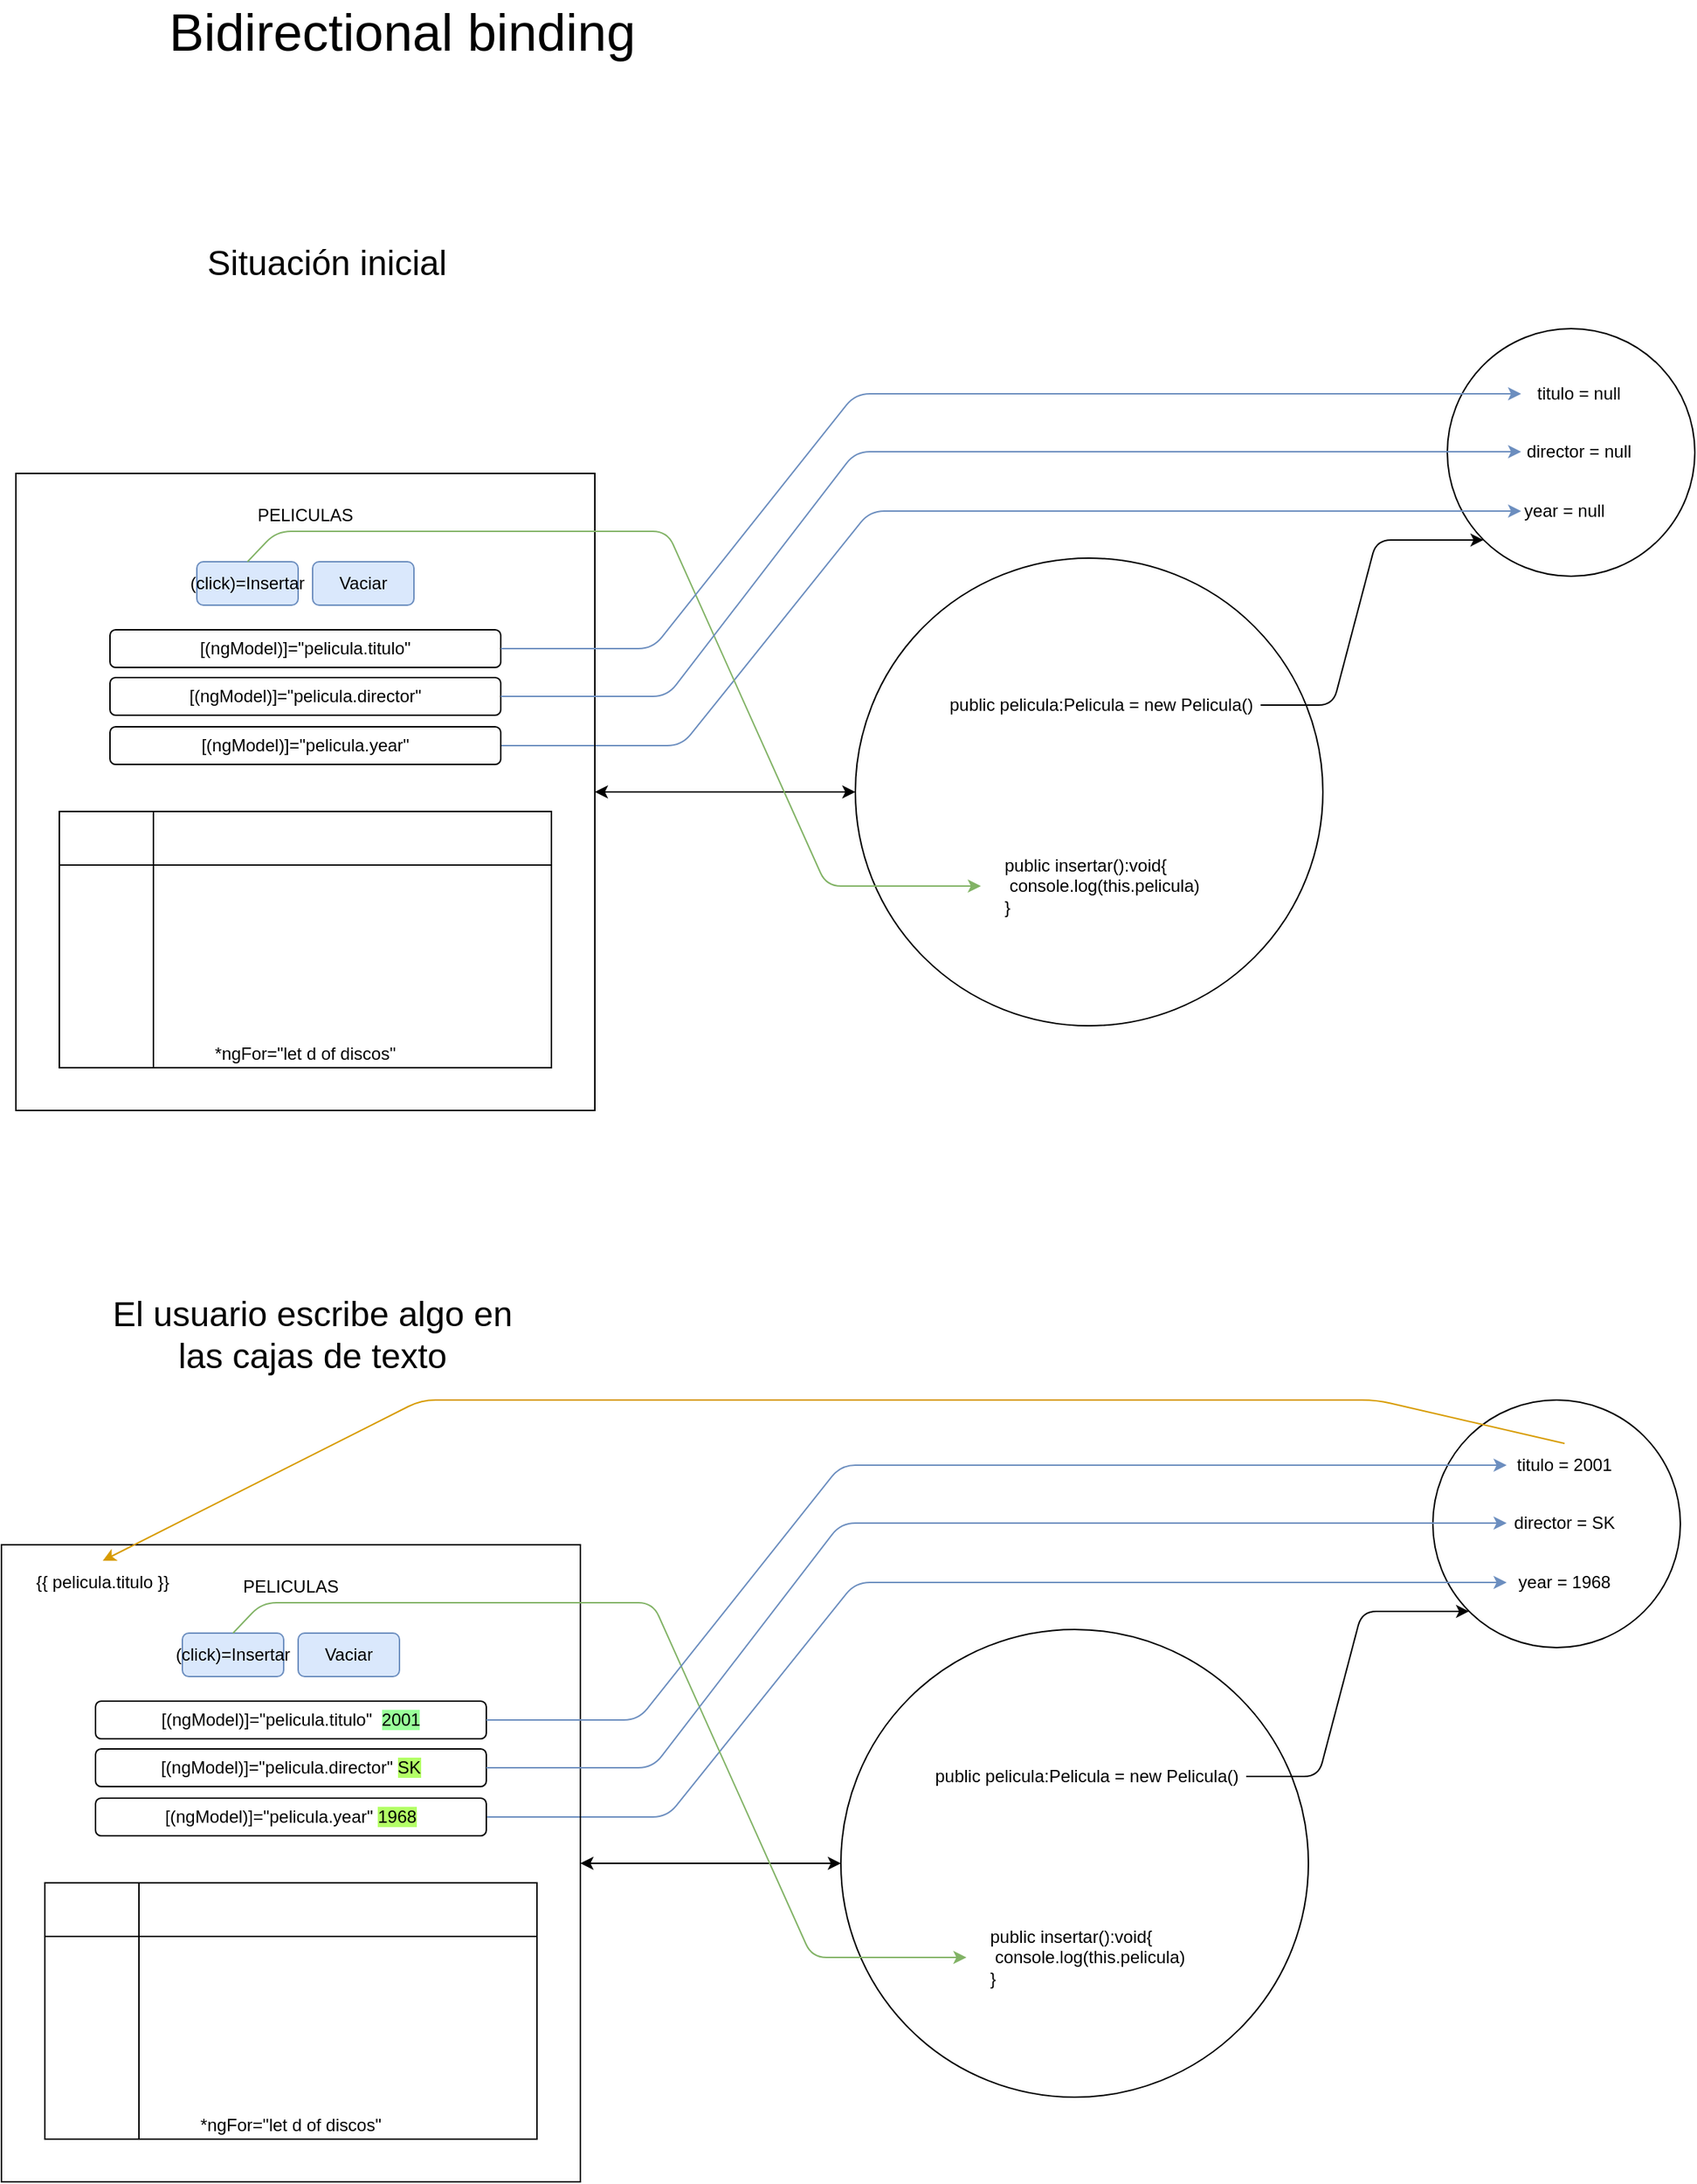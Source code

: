 <mxfile version="16.5.1" type="device" pages="9"><diagram id="r_kmU6Xt43dKLEXPB-mV" name="Página-1"><mxGraphModel dx="1038" dy="649" grid="1" gridSize="10" guides="1" tooltips="1" connect="1" arrows="1" fold="1" page="1" pageScale="1" pageWidth="1169" pageHeight="827" math="0" shadow="0"><root><mxCell id="0"/><mxCell id="1" parent="0"/><mxCell id="5etkjX7VfTqVYaKpdgk0-1" value="" style="ellipse;whiteSpace=wrap;html=1;aspect=fixed;" parent="1" vertex="1"><mxGeometry x="1089" y="640" width="171" height="171" as="geometry"/></mxCell><mxCell id="5etkjX7VfTqVYaKpdgk0-2" value="" style="endArrow=classic;html=1;rounded=1;exitX=1;exitY=0.5;exitDx=0;exitDy=0;entryX=0;entryY=0.5;entryDx=0;entryDy=0;fillColor=#dae8fc;strokeColor=#6c8ebf;" parent="1" source="5etkjX7VfTqVYaKpdgk0-6" target="5etkjX7VfTqVYaKpdgk0-19" edge="1"><mxGeometry width="50" height="50" relative="1" as="geometry"><mxPoint x="610" y="730" as="sourcePoint"/><mxPoint x="660" y="680" as="targetPoint"/><Array as="points"><mxPoint x="560" y="928"/><mxPoint x="690" y="766"/></Array></mxGeometry></mxCell><mxCell id="5etkjX7VfTqVYaKpdgk0-3" value="" style="rounded=0;whiteSpace=wrap;html=1;fillColor=none;" parent="1" vertex="1"><mxGeometry x="100" y="740" width="400" height="440" as="geometry"/></mxCell><mxCell id="5etkjX7VfTqVYaKpdgk0-4" value="[(ngModel)]=&quot;pelicula.titulo&quot;" style="rounded=1;whiteSpace=wrap;html=1;fillColor=none;" parent="1" vertex="1"><mxGeometry x="165" y="848" width="270" height="26" as="geometry"/></mxCell><mxCell id="5etkjX7VfTqVYaKpdgk0-5" value="[(ngModel)]=&quot;pelicula.director&quot;" style="rounded=1;whiteSpace=wrap;html=1;fillColor=none;" parent="1" vertex="1"><mxGeometry x="165" y="881" width="270" height="26" as="geometry"/></mxCell><mxCell id="5etkjX7VfTqVYaKpdgk0-6" value="[(ngModel)]=&quot;pelicula.year&quot;" style="rounded=1;whiteSpace=wrap;html=1;fillColor=none;" parent="1" vertex="1"><mxGeometry x="165" y="915" width="270" height="26" as="geometry"/></mxCell><mxCell id="5etkjX7VfTqVYaKpdgk0-7" value="(click)=Insertar" style="rounded=1;whiteSpace=wrap;html=1;fillColor=#dae8fc;strokeColor=#6c8ebf;" parent="1" vertex="1"><mxGeometry x="225" y="801" width="70" height="30" as="geometry"/></mxCell><mxCell id="5etkjX7VfTqVYaKpdgk0-8" value="Vaciar" style="rounded=1;whiteSpace=wrap;html=1;fillColor=#dae8fc;strokeColor=#6c8ebf;" parent="1" vertex="1"><mxGeometry x="305" y="801" width="70" height="30" as="geometry"/></mxCell><mxCell id="5etkjX7VfTqVYaKpdgk0-9" value="" style="shape=internalStorage;whiteSpace=wrap;html=1;backgroundOutline=1;fillColor=none;dx=65;dy=37;" parent="1" vertex="1"><mxGeometry x="130" y="973.5" width="340" height="177" as="geometry"/></mxCell><mxCell id="5etkjX7VfTqVYaKpdgk0-10" value="PELICULAS" style="text;html=1;strokeColor=none;fillColor=none;align=center;verticalAlign=middle;whiteSpace=wrap;rounded=0;" parent="1" vertex="1"><mxGeometry x="236.25" y="759" width="127.5" height="20" as="geometry"/></mxCell><mxCell id="5etkjX7VfTqVYaKpdgk0-11" value="*ngFor=&quot;let d of discos&quot;" style="text;html=1;strokeColor=none;fillColor=none;align=center;verticalAlign=middle;whiteSpace=wrap;rounded=0;" parent="1" vertex="1"><mxGeometry x="230" y="1130.5" width="140" height="20" as="geometry"/></mxCell><mxCell id="5etkjX7VfTqVYaKpdgk0-12" value="" style="ellipse;whiteSpace=wrap;html=1;aspect=fixed;" parent="1" vertex="1"><mxGeometry x="680" y="798.5" width="323" height="323" as="geometry"/></mxCell><mxCell id="5etkjX7VfTqVYaKpdgk0-13" value="" style="endArrow=classic;startArrow=classic;html=1;rounded=1;entryX=0;entryY=0.5;entryDx=0;entryDy=0;exitX=1;exitY=0.5;exitDx=0;exitDy=0;" parent="1" source="5etkjX7VfTqVYaKpdgk0-3" target="5etkjX7VfTqVYaKpdgk0-12" edge="1"><mxGeometry width="50" height="50" relative="1" as="geometry"><mxPoint x="560" y="960" as="sourcePoint"/><mxPoint x="610" y="910" as="targetPoint"/></mxGeometry></mxCell><mxCell id="5etkjX7VfTqVYaKpdgk0-14" value="&lt;div style=&quot;text-align: left&quot;&gt;&lt;span&gt;public insertar():void{&lt;/span&gt;&lt;/div&gt;&lt;div style=&quot;text-align: left&quot;&gt;&amp;nbsp;console.log(this.pelicula)&lt;/div&gt;&lt;div style=&quot;text-align: left&quot;&gt;&lt;span&gt;}&lt;/span&gt;&lt;/div&gt;" style="text;html=1;strokeColor=none;fillColor=none;align=center;verticalAlign=middle;whiteSpace=wrap;rounded=0;" parent="1" vertex="1"><mxGeometry x="766.75" y="990" width="166.5" height="70" as="geometry"/></mxCell><mxCell id="5etkjX7VfTqVYaKpdgk0-15" value="public pelicula:Pelicula = new Pelicula()" style="text;html=1;strokeColor=none;fillColor=none;align=center;verticalAlign=middle;whiteSpace=wrap;rounded=0;" parent="1" vertex="1"><mxGeometry x="740" y="885" width="220" height="30" as="geometry"/></mxCell><mxCell id="5etkjX7VfTqVYaKpdgk0-16" value="" style="endArrow=classic;html=1;rounded=1;exitX=1;exitY=0.5;exitDx=0;exitDy=0;entryX=0;entryY=1;entryDx=0;entryDy=0;" parent="1" source="5etkjX7VfTqVYaKpdgk0-15" target="5etkjX7VfTqVYaKpdgk0-1" edge="1"><mxGeometry width="50" height="50" relative="1" as="geometry"><mxPoint x="950" y="740" as="sourcePoint"/><mxPoint x="1000" y="690" as="targetPoint"/><Array as="points"><mxPoint x="1010" y="900"/><mxPoint x="1040" y="786"/></Array></mxGeometry></mxCell><mxCell id="5etkjX7VfTqVYaKpdgk0-17" value="titulo = null" style="text;html=1;strokeColor=none;fillColor=none;align=center;verticalAlign=middle;whiteSpace=wrap;rounded=0;" parent="1" vertex="1"><mxGeometry x="1140" y="670" width="80" height="30" as="geometry"/></mxCell><mxCell id="5etkjX7VfTqVYaKpdgk0-18" value="director = null" style="text;html=1;strokeColor=none;fillColor=none;align=center;verticalAlign=middle;whiteSpace=wrap;rounded=0;" parent="1" vertex="1"><mxGeometry x="1140" y="710" width="80" height="30" as="geometry"/></mxCell><mxCell id="5etkjX7VfTqVYaKpdgk0-19" value="year = null" style="text;html=1;strokeColor=none;fillColor=none;align=center;verticalAlign=middle;whiteSpace=wrap;rounded=0;" parent="1" vertex="1"><mxGeometry x="1140" y="751" width="60" height="30" as="geometry"/></mxCell><mxCell id="5etkjX7VfTqVYaKpdgk0-20" value="" style="endArrow=classic;html=1;rounded=1;exitX=0.5;exitY=0;exitDx=0;exitDy=0;entryX=0;entryY=0.5;entryDx=0;entryDy=0;fillColor=#d5e8d4;strokeColor=#82b366;" parent="1" source="5etkjX7VfTqVYaKpdgk0-7" target="5etkjX7VfTqVYaKpdgk0-14" edge="1"><mxGeometry width="50" height="50" relative="1" as="geometry"><mxPoint x="560" y="740" as="sourcePoint"/><mxPoint x="610" y="690" as="targetPoint"/><Array as="points"><mxPoint x="280" y="780"/><mxPoint x="550" y="780"/><mxPoint x="660" y="1025"/></Array></mxGeometry></mxCell><mxCell id="5etkjX7VfTqVYaKpdgk0-21" value="" style="endArrow=classic;html=1;rounded=1;exitX=1;exitY=0.5;exitDx=0;exitDy=0;entryX=0;entryY=0.5;entryDx=0;entryDy=0;fillColor=#dae8fc;strokeColor=#6c8ebf;" parent="1" source="5etkjX7VfTqVYaKpdgk0-4" target="5etkjX7VfTqVYaKpdgk0-17" edge="1"><mxGeometry width="50" height="50" relative="1" as="geometry"><mxPoint x="680" y="790" as="sourcePoint"/><mxPoint x="730" y="740" as="targetPoint"/><Array as="points"><mxPoint x="540" y="861"/><mxPoint x="680" y="685"/></Array></mxGeometry></mxCell><mxCell id="5etkjX7VfTqVYaKpdgk0-22" value="" style="endArrow=classic;html=1;rounded=1;exitX=1;exitY=0.5;exitDx=0;exitDy=0;entryX=0;entryY=0.5;entryDx=0;entryDy=0;fillColor=#dae8fc;strokeColor=#6c8ebf;" parent="1" source="5etkjX7VfTqVYaKpdgk0-5" target="5etkjX7VfTqVYaKpdgk0-18" edge="1"><mxGeometry width="50" height="50" relative="1" as="geometry"><mxPoint x="630" y="730" as="sourcePoint"/><mxPoint x="680" y="680" as="targetPoint"/><Array as="points"><mxPoint x="550" y="894"/><mxPoint x="680" y="725"/></Array></mxGeometry></mxCell><mxCell id="5etkjX7VfTqVYaKpdgk0-23" value="&lt;font style=&quot;font-size: 36px&quot;&gt;Bidirectional binding&lt;/font&gt;" style="text;html=1;strokeColor=none;fillColor=none;align=center;verticalAlign=middle;whiteSpace=wrap;rounded=0;" parent="1" vertex="1"><mxGeometry x="160" y="420" width="414" height="30" as="geometry"/></mxCell><mxCell id="5etkjX7VfTqVYaKpdgk0-24" value="&lt;font style=&quot;font-size: 24px&quot;&gt;Situación inicial&lt;/font&gt;" style="text;html=1;strokeColor=none;fillColor=none;align=center;verticalAlign=middle;whiteSpace=wrap;rounded=0;" parent="1" vertex="1"><mxGeometry x="170" y="580" width="290" height="30" as="geometry"/></mxCell><mxCell id="5etkjX7VfTqVYaKpdgk0-25" value="" style="ellipse;whiteSpace=wrap;html=1;aspect=fixed;" parent="1" vertex="1"><mxGeometry x="1079" y="1380" width="171" height="171" as="geometry"/></mxCell><mxCell id="5etkjX7VfTqVYaKpdgk0-26" value="" style="endArrow=classic;html=1;rounded=1;exitX=1;exitY=0.5;exitDx=0;exitDy=0;entryX=0;entryY=0.5;entryDx=0;entryDy=0;fillColor=#dae8fc;strokeColor=#6c8ebf;" parent="1" source="5etkjX7VfTqVYaKpdgk0-30" target="5etkjX7VfTqVYaKpdgk0-43" edge="1"><mxGeometry width="50" height="50" relative="1" as="geometry"><mxPoint x="600" y="1470" as="sourcePoint"/><mxPoint x="650" y="1420" as="targetPoint"/><Array as="points"><mxPoint x="550" y="1668"/><mxPoint x="680" y="1506"/></Array></mxGeometry></mxCell><mxCell id="5etkjX7VfTqVYaKpdgk0-27" value="" style="rounded=0;whiteSpace=wrap;html=1;fillColor=none;" parent="1" vertex="1"><mxGeometry x="90" y="1480" width="400" height="440" as="geometry"/></mxCell><mxCell id="5etkjX7VfTqVYaKpdgk0-28" value="[(ngModel)]=&quot;pelicula.titulo&quot;&amp;nbsp; &lt;span style=&quot;background-color: rgb(153 , 255 , 153)&quot;&gt;2001&lt;/span&gt;" style="rounded=1;whiteSpace=wrap;html=1;fillColor=none;" parent="1" vertex="1"><mxGeometry x="155" y="1588" width="270" height="26" as="geometry"/></mxCell><mxCell id="5etkjX7VfTqVYaKpdgk0-29" value="[(ngModel)]=&quot;pelicula.director&quot; &lt;span style=&quot;background-color: rgb(179 , 255 , 102)&quot;&gt;SK&lt;/span&gt;" style="rounded=1;whiteSpace=wrap;html=1;fillColor=none;" parent="1" vertex="1"><mxGeometry x="155" y="1621" width="270" height="26" as="geometry"/></mxCell><mxCell id="5etkjX7VfTqVYaKpdgk0-30" value="[(ngModel)]=&quot;pelicula.year&quot; &lt;span style=&quot;background-color: rgb(179 , 255 , 102)&quot;&gt;1968&lt;/span&gt;" style="rounded=1;whiteSpace=wrap;html=1;fillColor=none;" parent="1" vertex="1"><mxGeometry x="155" y="1655" width="270" height="26" as="geometry"/></mxCell><mxCell id="5etkjX7VfTqVYaKpdgk0-31" value="(click)=Insertar" style="rounded=1;whiteSpace=wrap;html=1;fillColor=#dae8fc;strokeColor=#6c8ebf;" parent="1" vertex="1"><mxGeometry x="215" y="1541" width="70" height="30" as="geometry"/></mxCell><mxCell id="5etkjX7VfTqVYaKpdgk0-32" value="Vaciar" style="rounded=1;whiteSpace=wrap;html=1;fillColor=#dae8fc;strokeColor=#6c8ebf;" parent="1" vertex="1"><mxGeometry x="295" y="1541" width="70" height="30" as="geometry"/></mxCell><mxCell id="5etkjX7VfTqVYaKpdgk0-33" value="" style="shape=internalStorage;whiteSpace=wrap;html=1;backgroundOutline=1;fillColor=none;dx=65;dy=37;" parent="1" vertex="1"><mxGeometry x="120" y="1713.5" width="340" height="177" as="geometry"/></mxCell><mxCell id="5etkjX7VfTqVYaKpdgk0-34" value="PELICULAS" style="text;html=1;strokeColor=none;fillColor=none;align=center;verticalAlign=middle;whiteSpace=wrap;rounded=0;" parent="1" vertex="1"><mxGeometry x="226.25" y="1499" width="127.5" height="20" as="geometry"/></mxCell><mxCell id="5etkjX7VfTqVYaKpdgk0-35" value="*ngFor=&quot;let d of discos&quot;" style="text;html=1;strokeColor=none;fillColor=none;align=center;verticalAlign=middle;whiteSpace=wrap;rounded=0;" parent="1" vertex="1"><mxGeometry x="220" y="1870.5" width="140" height="20" as="geometry"/></mxCell><mxCell id="5etkjX7VfTqVYaKpdgk0-36" value="" style="ellipse;whiteSpace=wrap;html=1;aspect=fixed;" parent="1" vertex="1"><mxGeometry x="670" y="1538.5" width="323" height="323" as="geometry"/></mxCell><mxCell id="5etkjX7VfTqVYaKpdgk0-37" value="" style="endArrow=classic;startArrow=classic;html=1;rounded=1;entryX=0;entryY=0.5;entryDx=0;entryDy=0;exitX=1;exitY=0.5;exitDx=0;exitDy=0;" parent="1" source="5etkjX7VfTqVYaKpdgk0-27" target="5etkjX7VfTqVYaKpdgk0-36" edge="1"><mxGeometry width="50" height="50" relative="1" as="geometry"><mxPoint x="550" y="1700" as="sourcePoint"/><mxPoint x="600" y="1650" as="targetPoint"/></mxGeometry></mxCell><mxCell id="5etkjX7VfTqVYaKpdgk0-38" value="&lt;div style=&quot;text-align: left&quot;&gt;&lt;span&gt;public insertar():void{&lt;/span&gt;&lt;/div&gt;&lt;div style=&quot;text-align: left&quot;&gt;&amp;nbsp;console.log(this.pelicula)&lt;/div&gt;&lt;div style=&quot;text-align: left&quot;&gt;&lt;span&gt;}&lt;/span&gt;&lt;/div&gt;" style="text;html=1;strokeColor=none;fillColor=none;align=center;verticalAlign=middle;whiteSpace=wrap;rounded=0;" parent="1" vertex="1"><mxGeometry x="756.75" y="1730" width="166.5" height="70" as="geometry"/></mxCell><mxCell id="5etkjX7VfTqVYaKpdgk0-39" value="public pelicula:Pelicula = new Pelicula()" style="text;html=1;strokeColor=none;fillColor=none;align=center;verticalAlign=middle;whiteSpace=wrap;rounded=0;" parent="1" vertex="1"><mxGeometry x="730" y="1625" width="220" height="30" as="geometry"/></mxCell><mxCell id="5etkjX7VfTqVYaKpdgk0-40" value="" style="endArrow=classic;html=1;rounded=1;exitX=1;exitY=0.5;exitDx=0;exitDy=0;entryX=0;entryY=1;entryDx=0;entryDy=0;" parent="1" source="5etkjX7VfTqVYaKpdgk0-39" target="5etkjX7VfTqVYaKpdgk0-25" edge="1"><mxGeometry width="50" height="50" relative="1" as="geometry"><mxPoint x="940" y="1480" as="sourcePoint"/><mxPoint x="990" y="1430" as="targetPoint"/><Array as="points"><mxPoint x="1000" y="1640"/><mxPoint x="1030" y="1526"/></Array></mxGeometry></mxCell><mxCell id="5etkjX7VfTqVYaKpdgk0-41" value="titulo = 2001" style="text;html=1;strokeColor=none;fillColor=none;align=center;verticalAlign=middle;whiteSpace=wrap;rounded=0;" parent="1" vertex="1"><mxGeometry x="1130" y="1410" width="80" height="30" as="geometry"/></mxCell><mxCell id="5etkjX7VfTqVYaKpdgk0-42" value="director = SK" style="text;html=1;strokeColor=none;fillColor=none;align=center;verticalAlign=middle;whiteSpace=wrap;rounded=0;" parent="1" vertex="1"><mxGeometry x="1130" y="1450" width="80" height="30" as="geometry"/></mxCell><mxCell id="5etkjX7VfTqVYaKpdgk0-43" value="year = 1968" style="text;html=1;strokeColor=none;fillColor=none;align=center;verticalAlign=middle;whiteSpace=wrap;rounded=0;" parent="1" vertex="1"><mxGeometry x="1130" y="1491" width="80" height="30" as="geometry"/></mxCell><mxCell id="5etkjX7VfTqVYaKpdgk0-44" value="" style="endArrow=classic;html=1;rounded=1;exitX=0.5;exitY=0;exitDx=0;exitDy=0;entryX=0;entryY=0.5;entryDx=0;entryDy=0;fillColor=#d5e8d4;strokeColor=#82b366;" parent="1" source="5etkjX7VfTqVYaKpdgk0-31" target="5etkjX7VfTqVYaKpdgk0-38" edge="1"><mxGeometry width="50" height="50" relative="1" as="geometry"><mxPoint x="550" y="1480" as="sourcePoint"/><mxPoint x="600" y="1430" as="targetPoint"/><Array as="points"><mxPoint x="270" y="1520"/><mxPoint x="540" y="1520"/><mxPoint x="650" y="1765"/></Array></mxGeometry></mxCell><mxCell id="5etkjX7VfTqVYaKpdgk0-45" value="" style="endArrow=classic;html=1;rounded=1;exitX=1;exitY=0.5;exitDx=0;exitDy=0;entryX=0;entryY=0.5;entryDx=0;entryDy=0;fillColor=#dae8fc;strokeColor=#6c8ebf;" parent="1" source="5etkjX7VfTqVYaKpdgk0-28" target="5etkjX7VfTqVYaKpdgk0-41" edge="1"><mxGeometry width="50" height="50" relative="1" as="geometry"><mxPoint x="670" y="1530" as="sourcePoint"/><mxPoint x="720" y="1480" as="targetPoint"/><Array as="points"><mxPoint x="530" y="1601"/><mxPoint x="670" y="1425"/></Array></mxGeometry></mxCell><mxCell id="5etkjX7VfTqVYaKpdgk0-46" value="" style="endArrow=classic;html=1;rounded=1;exitX=1;exitY=0.5;exitDx=0;exitDy=0;entryX=0;entryY=0.5;entryDx=0;entryDy=0;fillColor=#dae8fc;strokeColor=#6c8ebf;" parent="1" source="5etkjX7VfTqVYaKpdgk0-29" target="5etkjX7VfTqVYaKpdgk0-42" edge="1"><mxGeometry width="50" height="50" relative="1" as="geometry"><mxPoint x="620" y="1470" as="sourcePoint"/><mxPoint x="670" y="1420" as="targetPoint"/><Array as="points"><mxPoint x="540" y="1634"/><mxPoint x="670" y="1465"/></Array></mxGeometry></mxCell><mxCell id="5etkjX7VfTqVYaKpdgk0-47" value="&lt;font style=&quot;font-size: 24px&quot;&gt;El usuario escribe algo en las cajas de texto&lt;/font&gt;" style="text;html=1;strokeColor=none;fillColor=none;align=center;verticalAlign=middle;whiteSpace=wrap;rounded=0;" parent="1" vertex="1"><mxGeometry x="160" y="1320" width="290" height="30" as="geometry"/></mxCell><mxCell id="5etkjX7VfTqVYaKpdgk0-48" value="{{ pelicula.titulo }}" style="text;html=1;strokeColor=none;fillColor=none;align=center;verticalAlign=middle;whiteSpace=wrap;rounded=0;" parent="1" vertex="1"><mxGeometry x="110" y="1491" width="100" height="30" as="geometry"/></mxCell><mxCell id="5etkjX7VfTqVYaKpdgk0-49" value="" style="endArrow=classic;html=1;rounded=1;exitX=0.5;exitY=0;exitDx=0;exitDy=0;entryX=0.5;entryY=0;entryDx=0;entryDy=0;fillColor=#ffe6cc;strokeColor=#d79b00;" parent="1" source="5etkjX7VfTqVYaKpdgk0-41" target="5etkjX7VfTqVYaKpdgk0-48" edge="1"><mxGeometry width="50" height="50" relative="1" as="geometry"><mxPoint x="470" y="1430" as="sourcePoint"/><mxPoint x="520" y="1380" as="targetPoint"/><Array as="points"><mxPoint x="1040" y="1380"/><mxPoint x="380" y="1380"/></Array></mxGeometry></mxCell></root></mxGraphModel></diagram><diagram id="m1F6_WOxhdh-W1MN1PSQ" name="Página-2"><mxGraphModel dx="1038" dy="649" grid="1" gridSize="10" guides="1" tooltips="1" connect="1" arrows="1" fold="1" page="1" pageScale="1" pageWidth="1169" pageHeight="827" math="0" shadow="0"><root><mxCell id="0-RVarypX0o3TQjNZIJK-0"/><mxCell id="0-RVarypX0o3TQjNZIJK-1" parent="0-RVarypX0o3TQjNZIJK-0"/><mxCell id="y3avmxeHnQxqkmbOwNcy-0" value="" style="rounded=0;whiteSpace=wrap;html=1;" vertex="1" parent="0-RVarypX0o3TQjNZIJK-1"><mxGeometry x="240" y="170" width="160" height="170" as="geometry"/></mxCell><mxCell id="y3avmxeHnQxqkmbOwNcy-1" value=".HTML" style="text;html=1;strokeColor=none;fillColor=none;align=center;verticalAlign=middle;whiteSpace=wrap;rounded=0;" vertex="1" parent="0-RVarypX0o3TQjNZIJK-1"><mxGeometry x="290" y="360" width="60" height="30" as="geometry"/></mxCell><mxCell id="y3avmxeHnQxqkmbOwNcy-2" value="PLANTILLA" style="text;html=1;strokeColor=none;fillColor=none;align=center;verticalAlign=middle;whiteSpace=wrap;rounded=0;" vertex="1" parent="0-RVarypX0o3TQjNZIJK-1"><mxGeometry x="290" y="130" width="60" height="30" as="geometry"/></mxCell><mxCell id="y3avmxeHnQxqkmbOwNcy-3" value="" style="ellipse;whiteSpace=wrap;html=1;aspect=fixed;" vertex="1" parent="0-RVarypX0o3TQjNZIJK-1"><mxGeometry x="505" y="175" width="160" height="160" as="geometry"/></mxCell><mxCell id="y3avmxeHnQxqkmbOwNcy-4" value="COMPONENTE" style="text;html=1;strokeColor=none;fillColor=none;align=center;verticalAlign=middle;whiteSpace=wrap;rounded=0;" vertex="1" parent="0-RVarypX0o3TQjNZIJK-1"><mxGeometry x="555" y="130" width="60" height="30" as="geometry"/></mxCell><mxCell id="y3avmxeHnQxqkmbOwNcy-5" value="" style="endArrow=classic;startArrow=classic;html=1;entryX=0;entryY=0.5;entryDx=0;entryDy=0;" edge="1" parent="0-RVarypX0o3TQjNZIJK-1" target="y3avmxeHnQxqkmbOwNcy-3"><mxGeometry width="50" height="50" relative="1" as="geometry"><mxPoint x="400" y="255" as="sourcePoint"/><mxPoint x="650" y="530" as="targetPoint"/></mxGeometry></mxCell><mxCell id="y3avmxeHnQxqkmbOwNcy-6" value="Clase Typescript" style="text;html=1;strokeColor=none;fillColor=none;align=center;verticalAlign=middle;whiteSpace=wrap;rounded=0;" vertex="1" parent="0-RVarypX0o3TQjNZIJK-1"><mxGeometry x="555" y="360" width="60" height="30" as="geometry"/></mxCell><mxCell id="y3avmxeHnQxqkmbOwNcy-7" value="&lt;font style=&quot;font-size: 24px&quot;&gt;Componente en Angular&lt;/font&gt;" style="text;html=1;strokeColor=none;fillColor=none;align=center;verticalAlign=middle;whiteSpace=wrap;rounded=0;" vertex="1" parent="0-RVarypX0o3TQjNZIJK-1"><mxGeometry x="260" y="60" width="390" height="30" as="geometry"/></mxCell><mxCell id="y3avmxeHnQxqkmbOwNcy-8" value="" style="rounded=0;whiteSpace=wrap;html=1;" vertex="1" parent="0-RVarypX0o3TQjNZIJK-1"><mxGeometry x="1550" y="150" width="140" height="110" as="geometry"/></mxCell><mxCell id="y3avmxeHnQxqkmbOwNcy-9" value="index.html" style="text;html=1;strokeColor=none;fillColor=none;align=center;verticalAlign=middle;whiteSpace=wrap;rounded=0;" vertex="1" parent="0-RVarypX0o3TQjNZIJK-1"><mxGeometry x="1590" y="110" width="60" height="30" as="geometry"/></mxCell><mxCell id="y3avmxeHnQxqkmbOwNcy-10" value="" style="rounded=0;whiteSpace=wrap;html=1;" vertex="1" parent="0-RVarypX0o3TQjNZIJK-1"><mxGeometry x="1030" y="150" width="120" height="110" as="geometry"/></mxCell><mxCell id="y3avmxeHnQxqkmbOwNcy-11" value="main.ts" style="text;html=1;strokeColor=none;fillColor=none;align=center;verticalAlign=middle;whiteSpace=wrap;rounded=0;" vertex="1" parent="0-RVarypX0o3TQjNZIJK-1"><mxGeometry x="1060" y="110" width="60" height="30" as="geometry"/></mxCell><mxCell id="y3avmxeHnQxqkmbOwNcy-12" value="@NgModule&lt;br&gt;declarations:[&lt;br&gt;AppRoot&lt;br&gt;}" style="ellipse;whiteSpace=wrap;html=1;aspect=fixed;" vertex="1" parent="0-RVarypX0o3TQjNZIJK-1"><mxGeometry x="1280" y="150" width="110" height="110" as="geometry"/></mxCell><mxCell id="y3avmxeHnQxqkmbOwNcy-13" value="AppModule" style="text;html=1;strokeColor=none;fillColor=none;align=center;verticalAlign=middle;whiteSpace=wrap;rounded=0;" vertex="1" parent="0-RVarypX0o3TQjNZIJK-1"><mxGeometry x="1305" y="110" width="60" height="30" as="geometry"/></mxCell><mxCell id="y3avmxeHnQxqkmbOwNcy-14" value="" style="shape=internalStorage;whiteSpace=wrap;html=1;backgroundOutline=1;dx=60;dy=20;" vertex="1" parent="0-RVarypX0o3TQjNZIJK-1"><mxGeometry x="1050" y="350" width="370" height="90" as="geometry"/></mxCell><mxCell id="y3avmxeHnQxqkmbOwNcy-15" value="" style="endArrow=none;html=1;endFill=0;exitX=0.48;exitY=0.038;exitDx=0;exitDy=0;exitPerimeter=0;entryX=0.468;entryY=1.014;entryDx=0;entryDy=0;entryPerimeter=0;" edge="1" parent="0-RVarypX0o3TQjNZIJK-1" source="y3avmxeHnQxqkmbOwNcy-16" target="y3avmxeHnQxqkmbOwNcy-14"><mxGeometry width="50" height="50" relative="1" as="geometry"><mxPoint x="1130.0" y="480.34" as="sourcePoint"/><mxPoint x="1259" y="440" as="targetPoint"/></mxGeometry></mxCell><mxCell id="y3avmxeHnQxqkmbOwNcy-16" value="selector&amp;nbsp; &amp;nbsp; &amp;nbsp; &amp;nbsp; componente&amp;nbsp; &amp;nbsp; &amp;nbsp; &amp;nbsp; &amp;nbsp; &amp;nbsp; &amp;nbsp; &amp;nbsp; plantilla" style="text;html=1;strokeColor=none;fillColor=none;align=left;verticalAlign=middle;whiteSpace=wrap;rounded=0;" vertex="1" parent="0-RVarypX0o3TQjNZIJK-1"><mxGeometry x="1050" y="350" width="360" height="20" as="geometry"/></mxCell><mxCell id="y3avmxeHnQxqkmbOwNcy-17" value="app-root&amp;nbsp; &amp;nbsp; &amp;nbsp; AppComponent&amp;nbsp; &amp;nbsp; &amp;nbsp; &amp;nbsp; &amp;nbsp; app-component.html" style="text;html=1;strokeColor=none;fillColor=none;align=left;verticalAlign=middle;whiteSpace=wrap;rounded=0;" vertex="1" parent="0-RVarypX0o3TQjNZIJK-1"><mxGeometry x="1055" y="380" width="360" height="20" as="geometry"/></mxCell><mxCell id="y3avmxeHnQxqkmbOwNcy-18" value="" style="html=1;shadow=0;dashed=0;align=center;verticalAlign=middle;shape=mxgraph.arrows2.arrow;dy=0.6;dx=40;notch=0;fillColor=#d5e8d4;strokeColor=#82b366;" vertex="1" parent="0-RVarypX0o3TQjNZIJK-1"><mxGeometry x="1420" y="190" width="100" height="30" as="geometry"/></mxCell><mxCell id="y3avmxeHnQxqkmbOwNcy-19" value="" style="rounded=0;whiteSpace=wrap;html=1;" vertex="1" parent="0-RVarypX0o3TQjNZIJK-1"><mxGeometry x="1560" y="410" width="120" height="110" as="geometry"/></mxCell><mxCell id="y3avmxeHnQxqkmbOwNcy-20" value="app.component.html" style="text;html=1;strokeColor=none;fillColor=none;align=center;verticalAlign=middle;whiteSpace=wrap;rounded=0;" vertex="1" parent="0-RVarypX0o3TQjNZIJK-1"><mxGeometry x="1590" y="370" width="60" height="30" as="geometry"/></mxCell><mxCell id="y3avmxeHnQxqkmbOwNcy-21" value="" style="ellipse;whiteSpace=wrap;html=1;aspect=fixed;" vertex="1" parent="0-RVarypX0o3TQjNZIJK-1"><mxGeometry x="1740" y="410" width="110" height="110" as="geometry"/></mxCell><mxCell id="y3avmxeHnQxqkmbOwNcy-22" value="AppComponent" style="text;html=1;strokeColor=none;fillColor=none;align=center;verticalAlign=middle;whiteSpace=wrap;rounded=0;" vertex="1" parent="0-RVarypX0o3TQjNZIJK-1"><mxGeometry x="1765" y="370" width="60" height="30" as="geometry"/></mxCell><mxCell id="y3avmxeHnQxqkmbOwNcy-23" value="" style="endArrow=classic;html=1;exitX=1;exitY=0.5;exitDx=0;exitDy=0;" edge="1" parent="0-RVarypX0o3TQjNZIJK-1" source="y3avmxeHnQxqkmbOwNcy-19" target="y3avmxeHnQxqkmbOwNcy-21"><mxGeometry width="50" height="50" relative="1" as="geometry"><mxPoint x="1685" y="570.34" as="sourcePoint"/><mxPoint x="1815" y="570" as="targetPoint"/></mxGeometry></mxCell><mxCell id="y3avmxeHnQxqkmbOwNcy-24" value="" style="html=1;shadow=0;dashed=0;align=center;verticalAlign=middle;shape=mxgraph.arrows2.arrow;dy=0.6;dx=40;notch=0;fillColor=#d5e8d4;strokeColor=#82b366;" vertex="1" parent="0-RVarypX0o3TQjNZIJK-1"><mxGeometry x="1169" y="190" width="100" height="30" as="geometry"/></mxCell><mxCell id="y3avmxeHnQxqkmbOwNcy-25" value="" style="shape=flexArrow;endArrow=classic;html=1;rounded=0;fillColor=#fff2cc;strokeColor=#d6b656;" edge="1" parent="0-RVarypX0o3TQjNZIJK-1"><mxGeometry width="50" height="50" relative="1" as="geometry"><mxPoint x="1290" y="270" as="sourcePoint"/><mxPoint x="1250" y="330" as="targetPoint"/></mxGeometry></mxCell><mxCell id="y3avmxeHnQxqkmbOwNcy-26" value="&amp;lt;app-root&amp;gt;&amp;lt;/app-root&amp;gt;" style="text;html=1;strokeColor=none;fillColor=none;align=center;verticalAlign=middle;whiteSpace=wrap;rounded=0;" vertex="1" parent="0-RVarypX0o3TQjNZIJK-1"><mxGeometry x="1550" y="190" width="140" height="30" as="geometry"/></mxCell><mxCell id="y3avmxeHnQxqkmbOwNcy-27" value="" style="endArrow=classic;html=1;rounded=1;exitX=0.25;exitY=0;exitDx=0;exitDy=0;edgeStyle=orthogonalEdgeStyle;" edge="1" parent="0-RVarypX0o3TQjNZIJK-1" source="y3avmxeHnQxqkmbOwNcy-19" target="y3avmxeHnQxqkmbOwNcy-26"><mxGeometry width="50" height="50" relative="1" as="geometry"><mxPoint x="1520" y="350" as="sourcePoint"/><mxPoint x="1570" y="300" as="targetPoint"/></mxGeometry></mxCell></root></mxGraphModel></diagram><diagram id="19IVwXTcnIVYDHh-T_R-" name="Página-3"><mxGraphModel dx="2076" dy="1298" grid="1" gridSize="10" guides="1" tooltips="1" connect="1" arrows="1" fold="1" page="1" pageScale="1" pageWidth="1169" pageHeight="827" math="0" shadow="0"><root><mxCell id="h6kx8_1XfPg_BVlDVCkQ-0"/><mxCell id="h6kx8_1XfPg_BVlDVCkQ-1" parent="h6kx8_1XfPg_BVlDVCkQ-0"/><mxCell id="h6kx8_1XfPg_BVlDVCkQ-2" value="" style="rounded=0;whiteSpace=wrap;html=1;" vertex="1" parent="h6kx8_1XfPg_BVlDVCkQ-1"><mxGeometry x="620" y="110" width="140" height="110" as="geometry"/></mxCell><mxCell id="h6kx8_1XfPg_BVlDVCkQ-3" value="index.html" style="text;html=1;strokeColor=none;fillColor=none;align=center;verticalAlign=middle;whiteSpace=wrap;rounded=0;" vertex="1" parent="h6kx8_1XfPg_BVlDVCkQ-1"><mxGeometry x="660" y="70" width="60" height="30" as="geometry"/></mxCell><mxCell id="h6kx8_1XfPg_BVlDVCkQ-4" value="" style="rounded=0;whiteSpace=wrap;html=1;" vertex="1" parent="h6kx8_1XfPg_BVlDVCkQ-1"><mxGeometry x="100" y="110" width="120" height="110" as="geometry"/></mxCell><mxCell id="h6kx8_1XfPg_BVlDVCkQ-5" value="main.ts" style="text;html=1;strokeColor=none;fillColor=none;align=center;verticalAlign=middle;whiteSpace=wrap;rounded=0;" vertex="1" parent="h6kx8_1XfPg_BVlDVCkQ-1"><mxGeometry x="130" y="70" width="60" height="30" as="geometry"/></mxCell><mxCell id="h6kx8_1XfPg_BVlDVCkQ-7" value="AppModule" style="text;html=1;strokeColor=none;fillColor=none;align=center;verticalAlign=middle;whiteSpace=wrap;rounded=0;" vertex="1" parent="h6kx8_1XfPg_BVlDVCkQ-1"><mxGeometry x="375" y="70" width="60" height="30" as="geometry"/></mxCell><mxCell id="h6kx8_1XfPg_BVlDVCkQ-8" value="" style="shape=internalStorage;whiteSpace=wrap;html=1;backgroundOutline=1;dx=80;dy=20;" vertex="1" parent="h6kx8_1XfPg_BVlDVCkQ-1"><mxGeometry x="110" y="310" width="380" height="200" as="geometry"/></mxCell><mxCell id="h6kx8_1XfPg_BVlDVCkQ-9" value="" style="endArrow=none;html=1;endFill=0;exitX=0.48;exitY=0.038;exitDx=0;exitDy=0;exitPerimeter=0;" edge="1" parent="h6kx8_1XfPg_BVlDVCkQ-1" source="h6kx8_1XfPg_BVlDVCkQ-10"><mxGeometry width="50" height="50" relative="1" as="geometry"><mxPoint x="200.0" y="440.34" as="sourcePoint"/><mxPoint x="293" y="510" as="targetPoint"/></mxGeometry></mxCell><mxCell id="h6kx8_1XfPg_BVlDVCkQ-10" value="selector&amp;nbsp; &amp;nbsp; &amp;nbsp; &amp;nbsp; componente&amp;nbsp; &amp;nbsp; &amp;nbsp; &amp;nbsp; &amp;nbsp; &amp;nbsp; &amp;nbsp; &amp;nbsp; plantilla" style="text;html=1;strokeColor=none;fillColor=none;align=left;verticalAlign=middle;whiteSpace=wrap;rounded=0;" vertex="1" parent="h6kx8_1XfPg_BVlDVCkQ-1"><mxGeometry x="120" y="310" width="360" height="20" as="geometry"/></mxCell><mxCell id="h6kx8_1XfPg_BVlDVCkQ-11" value="app-root&amp;nbsp; &amp;nbsp; &amp;nbsp; AppComponent&amp;nbsp; &amp;nbsp; &amp;nbsp; &amp;nbsp; &amp;nbsp; app.component.html" style="text;html=1;strokeColor=none;fillColor=none;align=left;verticalAlign=middle;whiteSpace=wrap;rounded=0;" vertex="1" parent="h6kx8_1XfPg_BVlDVCkQ-1"><mxGeometry x="123" y="340" width="360" height="20" as="geometry"/></mxCell><mxCell id="h6kx8_1XfPg_BVlDVCkQ-12" value="" style="html=1;shadow=0;dashed=0;align=center;verticalAlign=middle;shape=mxgraph.arrows2.arrow;dy=0.6;dx=40;notch=0;fillColor=#d5e8d4;strokeColor=#82b366;" vertex="1" parent="h6kx8_1XfPg_BVlDVCkQ-1"><mxGeometry x="490" y="150" width="100" height="30" as="geometry"/></mxCell><mxCell id="h6kx8_1XfPg_BVlDVCkQ-13" value="" style="rounded=0;whiteSpace=wrap;html=1;" vertex="1" parent="h6kx8_1XfPg_BVlDVCkQ-1"><mxGeometry x="625" y="370" width="140" height="120" as="geometry"/></mxCell><mxCell id="h6kx8_1XfPg_BVlDVCkQ-14" value="app.component.html" style="text;html=1;strokeColor=none;fillColor=none;align=center;verticalAlign=middle;whiteSpace=wrap;rounded=0;" vertex="1" parent="h6kx8_1XfPg_BVlDVCkQ-1"><mxGeometry x="660" y="330" width="60" height="30" as="geometry"/></mxCell><mxCell id="h6kx8_1XfPg_BVlDVCkQ-15" value="" style="ellipse;whiteSpace=wrap;html=1;aspect=fixed;" vertex="1" parent="h6kx8_1XfPg_BVlDVCkQ-1"><mxGeometry x="810" y="375" width="110" height="110" as="geometry"/></mxCell><mxCell id="h6kx8_1XfPg_BVlDVCkQ-16" value="AppComponent" style="text;html=1;strokeColor=none;fillColor=none;align=center;verticalAlign=middle;whiteSpace=wrap;rounded=0;" vertex="1" parent="h6kx8_1XfPg_BVlDVCkQ-1"><mxGeometry x="835" y="330" width="60" height="30" as="geometry"/></mxCell><mxCell id="h6kx8_1XfPg_BVlDVCkQ-17" value="" style="endArrow=classic;html=1;exitX=1;exitY=0.5;exitDx=0;exitDy=0;" edge="1" parent="h6kx8_1XfPg_BVlDVCkQ-1" source="h6kx8_1XfPg_BVlDVCkQ-13" target="h6kx8_1XfPg_BVlDVCkQ-15"><mxGeometry width="50" height="50" relative="1" as="geometry"><mxPoint x="755" y="530.34" as="sourcePoint"/><mxPoint x="885" y="530" as="targetPoint"/></mxGeometry></mxCell><mxCell id="h6kx8_1XfPg_BVlDVCkQ-18" value="" style="html=1;shadow=0;dashed=0;align=center;verticalAlign=middle;shape=mxgraph.arrows2.arrow;dy=0.6;dx=40;notch=0;fillColor=#d5e8d4;strokeColor=#82b366;" vertex="1" parent="h6kx8_1XfPg_BVlDVCkQ-1"><mxGeometry x="239" y="150" width="100" height="30" as="geometry"/></mxCell><mxCell id="h6kx8_1XfPg_BVlDVCkQ-19" value="" style="shape=flexArrow;endArrow=classic;html=1;rounded=0;fillColor=#fff2cc;strokeColor=#d6b656;" edge="1" parent="h6kx8_1XfPg_BVlDVCkQ-1"><mxGeometry width="50" height="50" relative="1" as="geometry"><mxPoint x="360" y="230" as="sourcePoint"/><mxPoint x="320" y="290" as="targetPoint"/></mxGeometry></mxCell><mxCell id="h6kx8_1XfPg_BVlDVCkQ-20" value="&amp;lt;app-root&amp;gt;&amp;lt;/app-root&amp;gt;" style="text;html=1;strokeColor=none;fillColor=none;align=center;verticalAlign=middle;whiteSpace=wrap;rounded=0;" vertex="1" parent="h6kx8_1XfPg_BVlDVCkQ-1"><mxGeometry x="620" y="150" width="140" height="30" as="geometry"/></mxCell><mxCell id="h6kx8_1XfPg_BVlDVCkQ-21" value="app-pie&amp;nbsp; &amp;nbsp; &amp;nbsp; &amp;nbsp;PieComponent&amp;nbsp; &amp;nbsp; &amp;nbsp; &amp;nbsp; &amp;nbsp; &amp;nbsp;pie.component.html" style="text;html=1;strokeColor=none;fillColor=none;align=left;verticalAlign=middle;whiteSpace=wrap;rounded=0;" vertex="1" parent="h6kx8_1XfPg_BVlDVCkQ-1"><mxGeometry x="123" y="370" width="360" height="20" as="geometry"/></mxCell><mxCell id="h6kx8_1XfPg_BVlDVCkQ-22" value="app-menu&amp;nbsp; &amp;nbsp; &amp;nbsp;MenuComponent&amp;nbsp; &amp;nbsp; &amp;nbsp; &amp;nbsp; &amp;nbsp; &amp;nbsp;menu.component.html" style="text;html=1;strokeColor=none;fillColor=none;align=left;verticalAlign=middle;whiteSpace=wrap;rounded=0;" vertex="1" parent="h6kx8_1XfPg_BVlDVCkQ-1"><mxGeometry x="123" y="400" width="360" height="20" as="geometry"/></mxCell><mxCell id="h6kx8_1XfPg_BVlDVCkQ-23" value="app-cab&amp;nbsp; &amp;nbsp; &amp;nbsp; &amp;nbsp; CabComponent&amp;nbsp; &amp;nbsp; &amp;nbsp; &amp;nbsp; &amp;nbsp; &amp;nbsp;cabecera.component.html" style="text;html=1;strokeColor=none;fillColor=none;align=left;verticalAlign=middle;whiteSpace=wrap;rounded=0;" vertex="1" parent="h6kx8_1XfPg_BVlDVCkQ-1"><mxGeometry x="123" y="430" width="360" height="20" as="geometry"/></mxCell><mxCell id="h6kx8_1XfPg_BVlDVCkQ-24" value="app-discos&amp;nbsp; &amp;nbsp;DiscosComponent&amp;nbsp; &amp;nbsp; &amp;nbsp; &amp;nbsp; &amp;nbsp;Discos.component.html" style="text;html=1;strokeColor=none;fillColor=none;align=left;verticalAlign=middle;whiteSpace=wrap;rounded=0;" vertex="1" parent="h6kx8_1XfPg_BVlDVCkQ-1"><mxGeometry x="123" y="460" width="360" height="20" as="geometry"/></mxCell><mxCell id="h6kx8_1XfPg_BVlDVCkQ-25" value="" style="endArrow=classic;html=1;rounded=1;entryX=0.5;entryY=1;entryDx=0;entryDy=0;exitX=0.25;exitY=0;exitDx=0;exitDy=0;" edge="1" parent="h6kx8_1XfPg_BVlDVCkQ-1" source="h6kx8_1XfPg_BVlDVCkQ-13" target="h6kx8_1XfPg_BVlDVCkQ-20"><mxGeometry width="50" height="50" relative="1" as="geometry"><mxPoint x="560" y="310" as="sourcePoint"/><mxPoint x="610" y="260" as="targetPoint"/><Array as="points"><mxPoint x="660" y="300"/><mxPoint x="690" y="250"/></Array></mxGeometry></mxCell><mxCell id="h6kx8_1XfPg_BVlDVCkQ-26" value="&amp;lt;app-cab&amp;gt;&amp;lt;/app-cab&amp;gt;" style="text;html=1;strokeColor=none;fillColor=none;align=center;verticalAlign=middle;whiteSpace=wrap;rounded=0;" vertex="1" parent="h6kx8_1XfPg_BVlDVCkQ-1"><mxGeometry x="630" y="370" width="130" height="30" as="geometry"/></mxCell><mxCell id="h6kx8_1XfPg_BVlDVCkQ-27" value="&amp;lt;app-menu&amp;gt;&amp;lt;/app-menu&amp;gt;" style="text;html=1;strokeColor=none;fillColor=none;align=center;verticalAlign=middle;whiteSpace=wrap;rounded=0;" vertex="1" parent="h6kx8_1XfPg_BVlDVCkQ-1"><mxGeometry x="620" y="400" width="150" height="30" as="geometry"/></mxCell><mxCell id="h6kx8_1XfPg_BVlDVCkQ-28" value="&amp;lt;app-discos&amp;gt;&amp;lt;/app-discos&amp;gt;" style="text;html=1;strokeColor=none;fillColor=none;align=center;verticalAlign=middle;whiteSpace=wrap;rounded=0;" vertex="1" parent="h6kx8_1XfPg_BVlDVCkQ-1"><mxGeometry x="615" y="430" width="160" height="30" as="geometry"/></mxCell><mxCell id="h6kx8_1XfPg_BVlDVCkQ-29" value="&amp;lt;app-pie&amp;gt;&amp;lt;/app-pie&amp;gt;" style="text;html=1;strokeColor=none;fillColor=none;align=center;verticalAlign=middle;whiteSpace=wrap;rounded=0;" vertex="1" parent="h6kx8_1XfPg_BVlDVCkQ-1"><mxGeometry x="635" y="455" width="120" height="30" as="geometry"/></mxCell><mxCell id="h6kx8_1XfPg_BVlDVCkQ-30" value="" style="rounded=0;whiteSpace=wrap;html=1;" vertex="1" parent="h6kx8_1XfPg_BVlDVCkQ-1"><mxGeometry x="625" y="600" width="140" height="60" as="geometry"/></mxCell><mxCell id="h6kx8_1XfPg_BVlDVCkQ-31" value="cab.component.html" style="text;html=1;strokeColor=none;fillColor=none;align=center;verticalAlign=middle;whiteSpace=wrap;rounded=0;" vertex="1" parent="h6kx8_1XfPg_BVlDVCkQ-1"><mxGeometry x="660" y="530" width="60" height="30" as="geometry"/></mxCell><mxCell id="h6kx8_1XfPg_BVlDVCkQ-32" value="" style="ellipse;whiteSpace=wrap;html=1;aspect=fixed;" vertex="1" parent="h6kx8_1XfPg_BVlDVCkQ-1"><mxGeometry x="810" y="575" width="110" height="110" as="geometry"/></mxCell><mxCell id="h6kx8_1XfPg_BVlDVCkQ-33" value="CabeceraComponent" style="text;html=1;strokeColor=none;fillColor=none;align=center;verticalAlign=middle;whiteSpace=wrap;rounded=0;" vertex="1" parent="h6kx8_1XfPg_BVlDVCkQ-1"><mxGeometry x="835" y="530" width="60" height="30" as="geometry"/></mxCell><mxCell id="h6kx8_1XfPg_BVlDVCkQ-34" value="" style="endArrow=classic;html=1;exitX=1;exitY=0.5;exitDx=0;exitDy=0;" edge="1" parent="h6kx8_1XfPg_BVlDVCkQ-1" source="h6kx8_1XfPg_BVlDVCkQ-30" target="h6kx8_1XfPg_BVlDVCkQ-32"><mxGeometry width="50" height="50" relative="1" as="geometry"><mxPoint x="755" y="730.34" as="sourcePoint"/><mxPoint x="885" y="730" as="targetPoint"/></mxGeometry></mxCell><mxCell id="h6kx8_1XfPg_BVlDVCkQ-35" value="" style="rounded=0;whiteSpace=wrap;html=1;" vertex="1" parent="h6kx8_1XfPg_BVlDVCkQ-1"><mxGeometry x="625" y="800" width="140" height="60" as="geometry"/></mxCell><mxCell id="h6kx8_1XfPg_BVlDVCkQ-36" value="menu.component.html" style="text;html=1;strokeColor=none;fillColor=none;align=center;verticalAlign=middle;whiteSpace=wrap;rounded=0;" vertex="1" parent="h6kx8_1XfPg_BVlDVCkQ-1"><mxGeometry x="660" y="730" width="60" height="30" as="geometry"/></mxCell><mxCell id="h6kx8_1XfPg_BVlDVCkQ-37" value="" style="ellipse;whiteSpace=wrap;html=1;aspect=fixed;" vertex="1" parent="h6kx8_1XfPg_BVlDVCkQ-1"><mxGeometry x="810" y="775" width="110" height="110" as="geometry"/></mxCell><mxCell id="h6kx8_1XfPg_BVlDVCkQ-38" value="MenuComponent" style="text;html=1;strokeColor=none;fillColor=none;align=center;verticalAlign=middle;whiteSpace=wrap;rounded=0;" vertex="1" parent="h6kx8_1XfPg_BVlDVCkQ-1"><mxGeometry x="835" y="730" width="60" height="30" as="geometry"/></mxCell><mxCell id="h6kx8_1XfPg_BVlDVCkQ-39" value="" style="endArrow=classic;html=1;exitX=1;exitY=0.5;exitDx=0;exitDy=0;" edge="1" parent="h6kx8_1XfPg_BVlDVCkQ-1" source="h6kx8_1XfPg_BVlDVCkQ-35" target="h6kx8_1XfPg_BVlDVCkQ-37"><mxGeometry width="50" height="50" relative="1" as="geometry"><mxPoint x="755" y="930.34" as="sourcePoint"/><mxPoint x="885" y="930" as="targetPoint"/></mxGeometry></mxCell><mxCell id="h6kx8_1XfPg_BVlDVCkQ-40" value="discos.component.html" style="text;html=1;strokeColor=none;fillColor=none;align=center;verticalAlign=middle;whiteSpace=wrap;rounded=0;" vertex="1" parent="h6kx8_1XfPg_BVlDVCkQ-1"><mxGeometry x="660" y="930" width="60" height="30" as="geometry"/></mxCell><mxCell id="h6kx8_1XfPg_BVlDVCkQ-99" style="edgeStyle=orthogonalEdgeStyle;rounded=0;orthogonalLoop=1;jettySize=auto;html=1;" edge="1" parent="h6kx8_1XfPg_BVlDVCkQ-1" source="h6kx8_1XfPg_BVlDVCkQ-41" target="h6kx8_1XfPg_BVlDVCkQ-98"><mxGeometry relative="1" as="geometry"/></mxCell><mxCell id="h6kx8_1XfPg_BVlDVCkQ-41" value="" style="ellipse;whiteSpace=wrap;html=1;aspect=fixed;" vertex="1" parent="h6kx8_1XfPg_BVlDVCkQ-1"><mxGeometry x="1550" y="900" width="244" height="244" as="geometry"/></mxCell><mxCell id="h6kx8_1XfPg_BVlDVCkQ-42" value="DiscosComponent" style="text;html=1;strokeColor=none;fillColor=none;align=center;verticalAlign=middle;whiteSpace=wrap;rounded=0;" vertex="1" parent="h6kx8_1XfPg_BVlDVCkQ-1"><mxGeometry x="1642" y="860" width="60" height="30" as="geometry"/></mxCell><mxCell id="h6kx8_1XfPg_BVlDVCkQ-43" value="" style="rounded=0;whiteSpace=wrap;html=1;" vertex="1" parent="h6kx8_1XfPg_BVlDVCkQ-1"><mxGeometry x="625" y="1210" width="140" height="60" as="geometry"/></mxCell><mxCell id="h6kx8_1XfPg_BVlDVCkQ-44" value="pie.component.html" style="text;html=1;strokeColor=none;fillColor=none;align=center;verticalAlign=middle;whiteSpace=wrap;rounded=0;" vertex="1" parent="h6kx8_1XfPg_BVlDVCkQ-1"><mxGeometry x="660" y="1140" width="60" height="30" as="geometry"/></mxCell><mxCell id="h6kx8_1XfPg_BVlDVCkQ-45" value="" style="ellipse;whiteSpace=wrap;html=1;aspect=fixed;" vertex="1" parent="h6kx8_1XfPg_BVlDVCkQ-1"><mxGeometry x="810" y="1185" width="110" height="110" as="geometry"/></mxCell><mxCell id="h6kx8_1XfPg_BVlDVCkQ-46" value="PieComponent" style="text;html=1;strokeColor=none;fillColor=none;align=center;verticalAlign=middle;whiteSpace=wrap;rounded=0;" vertex="1" parent="h6kx8_1XfPg_BVlDVCkQ-1"><mxGeometry x="835" y="1140" width="60" height="30" as="geometry"/></mxCell><mxCell id="h6kx8_1XfPg_BVlDVCkQ-47" value="" style="endArrow=classic;html=1;exitX=1;exitY=0.5;exitDx=0;exitDy=0;" edge="1" parent="h6kx8_1XfPg_BVlDVCkQ-1" source="h6kx8_1XfPg_BVlDVCkQ-43" target="h6kx8_1XfPg_BVlDVCkQ-45"><mxGeometry width="50" height="50" relative="1" as="geometry"><mxPoint x="755" y="1340.34" as="sourcePoint"/><mxPoint x="885" y="1340" as="targetPoint"/></mxGeometry></mxCell><mxCell id="h6kx8_1XfPg_BVlDVCkQ-48" value="" style="endArrow=classic;html=1;rounded=1;exitX=0;exitY=0.5;exitDx=0;exitDy=0;entryX=0;entryY=0.5;entryDx=0;entryDy=0;" edge="1" parent="h6kx8_1XfPg_BVlDVCkQ-1" source="h6kx8_1XfPg_BVlDVCkQ-30" target="h6kx8_1XfPg_BVlDVCkQ-26"><mxGeometry width="50" height="50" relative="1" as="geometry"><mxPoint x="500" y="650" as="sourcePoint"/><mxPoint x="550" y="600" as="targetPoint"/><Array as="points"><mxPoint x="600" y="610"/><mxPoint x="600" y="410"/></Array></mxGeometry></mxCell><mxCell id="h6kx8_1XfPg_BVlDVCkQ-49" value="" style="endArrow=classic;html=1;rounded=1;entryX=0;entryY=0.5;entryDx=0;entryDy=0;exitX=0;exitY=0.5;exitDx=0;exitDy=0;" edge="1" parent="h6kx8_1XfPg_BVlDVCkQ-1" source="h6kx8_1XfPg_BVlDVCkQ-35" target="h6kx8_1XfPg_BVlDVCkQ-27"><mxGeometry width="50" height="50" relative="1" as="geometry"><mxPoint x="420" y="640" as="sourcePoint"/><mxPoint x="470" y="590" as="targetPoint"/><Array as="points"><mxPoint x="590" y="800"/><mxPoint x="590" y="440"/></Array></mxGeometry></mxCell><mxCell id="h6kx8_1XfPg_BVlDVCkQ-50" value="" style="endArrow=classic;html=1;rounded=1;entryX=0;entryY=0.5;entryDx=0;entryDy=0;exitX=0;exitY=0.5;exitDx=0;exitDy=0;" edge="1" parent="h6kx8_1XfPg_BVlDVCkQ-1" source="h6kx8_1XfPg_BVlDVCkQ-69" target="h6kx8_1XfPg_BVlDVCkQ-28"><mxGeometry width="50" height="50" relative="1" as="geometry"><mxPoint x="625" y="1030" as="sourcePoint"/><mxPoint x="550" y="690" as="targetPoint"/><Array as="points"><mxPoint x="600" y="1020"/><mxPoint x="570" y="990"/><mxPoint x="570" y="480"/></Array></mxGeometry></mxCell><mxCell id="h6kx8_1XfPg_BVlDVCkQ-51" value="" style="endArrow=classic;html=1;rounded=1;entryX=0;entryY=0.5;entryDx=0;entryDy=0;exitX=0;exitY=0.5;exitDx=0;exitDy=0;" edge="1" parent="h6kx8_1XfPg_BVlDVCkQ-1" source="h6kx8_1XfPg_BVlDVCkQ-43" target="h6kx8_1XfPg_BVlDVCkQ-29"><mxGeometry width="50" height="50" relative="1" as="geometry"><mxPoint x="440" y="1140" as="sourcePoint"/><mxPoint x="510" y="640" as="targetPoint"/><Array as="points"><mxPoint x="550" y="1200"/><mxPoint x="550" y="530"/></Array></mxGeometry></mxCell><mxCell id="h6kx8_1XfPg_BVlDVCkQ-52" value="" style="rounded=0;whiteSpace=wrap;html=1;fillColor=none;" vertex="1" parent="h6kx8_1XfPg_BVlDVCkQ-1"><mxGeometry x="10" y="630" width="450" height="660" as="geometry"/></mxCell><mxCell id="h6kx8_1XfPg_BVlDVCkQ-53" value="Discos" style="rounded=0;whiteSpace=wrap;html=1;fillColor=none;" vertex="1" parent="h6kx8_1XfPg_BVlDVCkQ-1"><mxGeometry x="10" y="630" width="450" height="90" as="geometry"/></mxCell><mxCell id="h6kx8_1XfPg_BVlDVCkQ-54" value="Discos Grupos Discográficas Salir" style="rounded=0;whiteSpace=wrap;html=1;strokeColor=#23445d;fillColor=#000000;fontColor=#FFFFFF;" vertex="1" parent="h6kx8_1XfPg_BVlDVCkQ-1"><mxGeometry x="10" y="720" width="450" height="30" as="geometry"/></mxCell><mxCell id="h6kx8_1XfPg_BVlDVCkQ-55" value="titulo" style="rounded=1;whiteSpace=wrap;html=1;fillColor=none;" vertex="1" parent="h6kx8_1XfPg_BVlDVCkQ-1"><mxGeometry x="100" y="847" width="270" height="26" as="geometry"/></mxCell><mxCell id="h6kx8_1XfPg_BVlDVCkQ-56" value="grupo" style="rounded=1;whiteSpace=wrap;html=1;fillColor=none;" vertex="1" parent="h6kx8_1XfPg_BVlDVCkQ-1"><mxGeometry x="100" y="880" width="270" height="26" as="geometry"/></mxCell><mxCell id="h6kx8_1XfPg_BVlDVCkQ-57" value="genero" style="rounded=1;whiteSpace=wrap;html=1;fillColor=none;" vertex="1" parent="h6kx8_1XfPg_BVlDVCkQ-1"><mxGeometry x="100" y="914" width="270" height="26" as="geometry"/></mxCell><mxCell id="h6kx8_1XfPg_BVlDVCkQ-58" value="año" style="rounded=1;whiteSpace=wrap;html=1;fillColor=none;" vertex="1" parent="h6kx8_1XfPg_BVlDVCkQ-1"><mxGeometry x="100" y="947" width="270" height="26" as="geometry"/></mxCell><mxCell id="h6kx8_1XfPg_BVlDVCkQ-59" value="comentario" style="rounded=1;whiteSpace=wrap;html=1;fillColor=none;" vertex="1" parent="h6kx8_1XfPg_BVlDVCkQ-1"><mxGeometry x="100" y="980" width="270" height="50" as="geometry"/></mxCell><mxCell id="h6kx8_1XfPg_BVlDVCkQ-60" value="Insertar" style="rounded=1;whiteSpace=wrap;html=1;fillColor=none;" vertex="1" parent="h6kx8_1XfPg_BVlDVCkQ-1"><mxGeometry x="80" y="800" width="70" height="30" as="geometry"/></mxCell><mxCell id="h6kx8_1XfPg_BVlDVCkQ-61" value="Modificar" style="rounded=1;whiteSpace=wrap;html=1;fillColor=#dae8fc;strokeColor=#6c8ebf;" vertex="1" parent="h6kx8_1XfPg_BVlDVCkQ-1"><mxGeometry x="160" y="800" width="70" height="30" as="geometry"/></mxCell><mxCell id="h6kx8_1XfPg_BVlDVCkQ-62" value="Borrar" style="rounded=1;whiteSpace=wrap;html=1;fillColor=none;" vertex="1" parent="h6kx8_1XfPg_BVlDVCkQ-1"><mxGeometry x="240" y="800" width="70" height="30" as="geometry"/></mxCell><mxCell id="h6kx8_1XfPg_BVlDVCkQ-63" value="Vaciar" style="rounded=1;whiteSpace=wrap;html=1;fillColor=#fff2cc;strokeColor=#d6b656;" vertex="1" parent="h6kx8_1XfPg_BVlDVCkQ-1"><mxGeometry x="320" y="800" width="70" height="30" as="geometry"/></mxCell><mxCell id="h6kx8_1XfPg_BVlDVCkQ-64" value="Insertar" style="rounded=1;whiteSpace=wrap;html=1;fillColor=#dae8fc;strokeColor=#6c8ebf;" vertex="1" parent="h6kx8_1XfPg_BVlDVCkQ-1"><mxGeometry x="80" y="800" width="70" height="30" as="geometry"/></mxCell><mxCell id="h6kx8_1XfPg_BVlDVCkQ-65" value="Borrar" style="rounded=1;whiteSpace=wrap;html=1;fillColor=#f8cecc;strokeColor=#b85450;" vertex="1" parent="h6kx8_1XfPg_BVlDVCkQ-1"><mxGeometry x="240" y="800" width="70" height="30" as="geometry"/></mxCell><mxCell id="h6kx8_1XfPg_BVlDVCkQ-66" value="" style="shape=internalStorage;whiteSpace=wrap;html=1;backgroundOutline=1;fillColor=none;dx=65;dy=37;" vertex="1" parent="h6kx8_1XfPg_BVlDVCkQ-1"><mxGeometry x="65" y="1050" width="340" height="177" as="geometry"/></mxCell><mxCell id="h6kx8_1XfPg_BVlDVCkQ-67" value="DISCOS" style="text;html=1;strokeColor=none;fillColor=none;align=center;verticalAlign=middle;whiteSpace=wrap;rounded=0;" vertex="1" parent="h6kx8_1XfPg_BVlDVCkQ-1"><mxGeometry x="117.5" y="760" width="235" height="20" as="geometry"/></mxCell><mxCell id="h6kx8_1XfPg_BVlDVCkQ-68" value="PIE" style="rounded=0;whiteSpace=wrap;html=1;fillColor=none;" vertex="1" parent="h6kx8_1XfPg_BVlDVCkQ-1"><mxGeometry x="10" y="1253" width="450" height="37" as="geometry"/></mxCell><mxCell id="h6kx8_1XfPg_BVlDVCkQ-69" value="" style="rounded=0;whiteSpace=wrap;html=1;fillColor=none;" vertex="1" parent="h6kx8_1XfPg_BVlDVCkQ-1"><mxGeometry x="1020" y="760" width="450" height="520" as="geometry"/></mxCell><mxCell id="h6kx8_1XfPg_BVlDVCkQ-70" value="[(ngModel)] = &quot;disco.titulo&quot;" style="rounded=1;whiteSpace=wrap;html=1;fillColor=none;" vertex="1" parent="h6kx8_1XfPg_BVlDVCkQ-1"><mxGeometry x="1110" y="867" width="270" height="26" as="geometry"/></mxCell><mxCell id="h6kx8_1XfPg_BVlDVCkQ-71" value="grupo" style="rounded=1;whiteSpace=wrap;html=1;fillColor=none;" vertex="1" parent="h6kx8_1XfPg_BVlDVCkQ-1"><mxGeometry x="1110" y="900" width="270" height="26" as="geometry"/></mxCell><mxCell id="h6kx8_1XfPg_BVlDVCkQ-72" value="genero" style="rounded=1;whiteSpace=wrap;html=1;fillColor=none;" vertex="1" parent="h6kx8_1XfPg_BVlDVCkQ-1"><mxGeometry x="1110" y="934" width="270" height="26" as="geometry"/></mxCell><mxCell id="h6kx8_1XfPg_BVlDVCkQ-73" value="año" style="rounded=1;whiteSpace=wrap;html=1;fillColor=none;" vertex="1" parent="h6kx8_1XfPg_BVlDVCkQ-1"><mxGeometry x="1110" y="967" width="270" height="26" as="geometry"/></mxCell><mxCell id="h6kx8_1XfPg_BVlDVCkQ-74" value="comentario" style="rounded=1;whiteSpace=wrap;html=1;fillColor=none;" vertex="1" parent="h6kx8_1XfPg_BVlDVCkQ-1"><mxGeometry x="1110" y="1000" width="270" height="50" as="geometry"/></mxCell><mxCell id="h6kx8_1XfPg_BVlDVCkQ-75" value="Insertar" style="rounded=1;whiteSpace=wrap;html=1;fillColor=none;" vertex="1" parent="h6kx8_1XfPg_BVlDVCkQ-1"><mxGeometry x="1090" y="820" width="70" height="30" as="geometry"/></mxCell><mxCell id="h6kx8_1XfPg_BVlDVCkQ-76" value="Modificar" style="rounded=1;whiteSpace=wrap;html=1;fillColor=#dae8fc;strokeColor=#6c8ebf;" vertex="1" parent="h6kx8_1XfPg_BVlDVCkQ-1"><mxGeometry x="1170" y="820" width="70" height="30" as="geometry"/></mxCell><mxCell id="h6kx8_1XfPg_BVlDVCkQ-77" value="Borrar" style="rounded=1;whiteSpace=wrap;html=1;fillColor=none;" vertex="1" parent="h6kx8_1XfPg_BVlDVCkQ-1"><mxGeometry x="1250" y="820" width="70" height="30" as="geometry"/></mxCell><mxCell id="h6kx8_1XfPg_BVlDVCkQ-78" value="Vaciar" style="rounded=1;whiteSpace=wrap;html=1;fillColor=#fff2cc;strokeColor=#d6b656;" vertex="1" parent="h6kx8_1XfPg_BVlDVCkQ-1"><mxGeometry x="1330" y="820" width="70" height="30" as="geometry"/></mxCell><mxCell id="h6kx8_1XfPg_BVlDVCkQ-79" value="Insertar" style="rounded=1;whiteSpace=wrap;html=1;fillColor=#dae8fc;strokeColor=#6c8ebf;" vertex="1" parent="h6kx8_1XfPg_BVlDVCkQ-1"><mxGeometry x="1090" y="820" width="70" height="30" as="geometry"/></mxCell><mxCell id="h6kx8_1XfPg_BVlDVCkQ-80" value="Borrar" style="rounded=1;whiteSpace=wrap;html=1;fillColor=#f8cecc;strokeColor=#b85450;" vertex="1" parent="h6kx8_1XfPg_BVlDVCkQ-1"><mxGeometry x="1250" y="820" width="70" height="30" as="geometry"/></mxCell><mxCell id="h6kx8_1XfPg_BVlDVCkQ-81" value="" style="shape=internalStorage;whiteSpace=wrap;html=1;backgroundOutline=1;fillColor=none;dx=65;dy=37;" vertex="1" parent="h6kx8_1XfPg_BVlDVCkQ-1"><mxGeometry x="1075" y="1070" width="340" height="177" as="geometry"/></mxCell><mxCell id="h6kx8_1XfPg_BVlDVCkQ-82" value="DISCOS" style="text;html=1;strokeColor=none;fillColor=none;align=center;verticalAlign=middle;whiteSpace=wrap;rounded=0;" vertex="1" parent="h6kx8_1XfPg_BVlDVCkQ-1"><mxGeometry x="1127.5" y="780" width="235" height="20" as="geometry"/></mxCell><mxCell id="h6kx8_1XfPg_BVlDVCkQ-83" value="public discos:Disco[]" style="text;html=1;strokeColor=none;fillColor=none;align=center;verticalAlign=middle;whiteSpace=wrap;rounded=0;" vertex="1" parent="h6kx8_1XfPg_BVlDVCkQ-1"><mxGeometry x="1596" y="1070" width="135" height="30" as="geometry"/></mxCell><mxCell id="h6kx8_1XfPg_BVlDVCkQ-84" value="*ngFor=&quot;let d of discos&quot;" style="text;html=1;strokeColor=none;fillColor=none;align=center;verticalAlign=middle;whiteSpace=wrap;rounded=0;" vertex="1" parent="h6kx8_1XfPg_BVlDVCkQ-1"><mxGeometry x="1170" y="1155" width="165" height="30" as="geometry"/></mxCell><mxCell id="h6kx8_1XfPg_BVlDVCkQ-85" value="" style="endArrow=classic;html=1;rounded=1;exitX=0;exitY=0.5;exitDx=0;exitDy=0;entryX=1;entryY=0.5;entryDx=0;entryDy=0;fillColor=#d5e8d4;strokeColor=#82b366;" edge="1" parent="h6kx8_1XfPg_BVlDVCkQ-1" source="h6kx8_1XfPg_BVlDVCkQ-83" target="h6kx8_1XfPg_BVlDVCkQ-84"><mxGeometry width="50" height="50" relative="1" as="geometry"><mxPoint x="1540" y="1230" as="sourcePoint"/><mxPoint x="1590" y="1180" as="targetPoint"/><Array as="points"><mxPoint x="1530" y="1085"/><mxPoint x="1490" y="1170"/></Array></mxGeometry></mxCell><mxCell id="h6kx8_1XfPg_BVlDVCkQ-86" value="public disco:Disco" style="text;html=1;strokeColor=none;fillColor=none;align=center;verticalAlign=middle;whiteSpace=wrap;rounded=0;" vertex="1" parent="h6kx8_1XfPg_BVlDVCkQ-1"><mxGeometry x="1610" y="937" width="125" height="30" as="geometry"/></mxCell><mxCell id="h6kx8_1XfPg_BVlDVCkQ-87" value="public modificar() { ,,, }&lt;br&gt;public borrar() { ... }&lt;br&gt;public vaciar() { ... }&lt;br&gt;public seleecionar() { ... }" style="text;html=1;strokeColor=none;fillColor=none;align=center;verticalAlign=middle;whiteSpace=wrap;rounded=0;" vertex="1" parent="h6kx8_1XfPg_BVlDVCkQ-1"><mxGeometry x="1596" y="1000" width="152" height="70" as="geometry"/></mxCell><mxCell id="h6kx8_1XfPg_BVlDVCkQ-88" value="public insertar(){ ... }" style="text;html=1;strokeColor=none;fillColor=none;align=center;verticalAlign=middle;whiteSpace=wrap;rounded=0;" vertex="1" parent="h6kx8_1XfPg_BVlDVCkQ-1"><mxGeometry x="1602" y="973" width="118" height="30" as="geometry"/></mxCell><mxCell id="h6kx8_1XfPg_BVlDVCkQ-89" value="" style="endArrow=classic;html=1;rounded=1;exitX=0.5;exitY=0;exitDx=0;exitDy=0;entryX=0;entryY=0.5;entryDx=0;entryDy=0;fillColor=#dae8fc;strokeColor=#6c8ebf;" edge="1" parent="h6kx8_1XfPg_BVlDVCkQ-1" source="h6kx8_1XfPg_BVlDVCkQ-79" target="h6kx8_1XfPg_BVlDVCkQ-88"><mxGeometry width="50" height="50" relative="1" as="geometry"><mxPoint x="1550" y="820" as="sourcePoint"/><mxPoint x="1600" y="770" as="targetPoint"/><Array as="points"><mxPoint x="1160" y="770"/><mxPoint x="1510" y="770"/></Array></mxGeometry></mxCell><mxCell id="h6kx8_1XfPg_BVlDVCkQ-90" value="" style="endArrow=none;html=1;rounded=1;" edge="1" parent="h6kx8_1XfPg_BVlDVCkQ-1"><mxGeometry width="50" height="50" relative="1" as="geometry"><mxPoint x="1415" y="1025" as="sourcePoint"/><mxPoint x="1415" y="885" as="targetPoint"/></mxGeometry></mxCell><mxCell id="h6kx8_1XfPg_BVlDVCkQ-91" value="" style="endArrow=classic;startArrow=classic;html=1;rounded=1;fillColor=#fff2cc;strokeColor=#d6b656;" edge="1" parent="h6kx8_1XfPg_BVlDVCkQ-1" target="h6kx8_1XfPg_BVlDVCkQ-86"><mxGeometry width="50" height="50" relative="1" as="geometry"><mxPoint x="1420" y="950" as="sourcePoint"/><mxPoint x="1660" y="1200" as="targetPoint"/></mxGeometry></mxCell><mxCell id="h6kx8_1XfPg_BVlDVCkQ-92" value="" style="endArrow=classic;startArrow=classic;html=1;rounded=1;exitX=1;exitY=0.5;exitDx=0;exitDy=0;" edge="1" parent="h6kx8_1XfPg_BVlDVCkQ-1" source="h6kx8_1XfPg_BVlDVCkQ-69" target="h6kx8_1XfPg_BVlDVCkQ-41"><mxGeometry width="50" height="50" relative="1" as="geometry"><mxPoint x="1670" y="1380" as="sourcePoint"/><mxPoint x="1720" y="1330" as="targetPoint"/></mxGeometry></mxCell><mxCell id="h6kx8_1XfPg_BVlDVCkQ-93" value="" style="endArrow=classic;html=1;rounded=1;exitX=1;exitY=0.5;exitDx=0;exitDy=0;entryX=0;entryY=1;entryDx=0;entryDy=0;" edge="1" parent="h6kx8_1XfPg_BVlDVCkQ-1" source="h6kx8_1XfPg_BVlDVCkQ-86" target="h6kx8_1XfPg_BVlDVCkQ-94"><mxGeometry width="50" height="50" relative="1" as="geometry"><mxPoint x="1910" y="840" as="sourcePoint"/><mxPoint x="1840" y="900" as="targetPoint"/></mxGeometry></mxCell><mxCell id="h6kx8_1XfPg_BVlDVCkQ-94" value="id&lt;br&gt;titulo&lt;br&gt;grupo&lt;br&gt;year&lt;br&gt;genero&lt;br&gt;notas" style="ellipse;whiteSpace=wrap;html=1;aspect=fixed;" vertex="1" parent="h6kx8_1XfPg_BVlDVCkQ-1"><mxGeometry x="1790" y="755" width="130" height="130" as="geometry"/></mxCell><mxCell id="h6kx8_1XfPg_BVlDVCkQ-96" value="&lt;span&gt;@NgModule&lt;/span&gt;&lt;br&gt;&lt;span&gt;declarations:[&lt;/span&gt;&lt;br&gt;&lt;span&gt;AppRoot, PieComp, MenuComp, CabComp, DiscosComp&lt;/span&gt;&lt;br&gt;&lt;span&gt;}&lt;/span&gt;" style="rounded=0;whiteSpace=wrap;html=1;" vertex="1" parent="h6kx8_1XfPg_BVlDVCkQ-1"><mxGeometry x="353" y="110" width="120" height="110" as="geometry"/></mxCell><mxCell id="h6kx8_1XfPg_BVlDVCkQ-102" style="edgeStyle=orthogonalEdgeStyle;rounded=0;orthogonalLoop=1;jettySize=auto;html=1;fontSize=36;" edge="1" parent="h6kx8_1XfPg_BVlDVCkQ-1" source="h6kx8_1XfPg_BVlDVCkQ-98" target="h6kx8_1XfPg_BVlDVCkQ-101"><mxGeometry relative="1" as="geometry"/></mxCell><mxCell id="h6kx8_1XfPg_BVlDVCkQ-98" value="" style="ellipse;whiteSpace=wrap;html=1;aspect=fixed;" vertex="1" parent="h6kx8_1XfPg_BVlDVCkQ-1"><mxGeometry x="2060" y="900" width="244" height="244" as="geometry"/></mxCell><mxCell id="h6kx8_1XfPg_BVlDVCkQ-100" value="ServicioDiscos" style="text;html=1;strokeColor=none;fillColor=none;align=center;verticalAlign=middle;whiteSpace=wrap;rounded=0;" vertex="1" parent="h6kx8_1XfPg_BVlDVCkQ-1"><mxGeometry x="2152" y="860" width="60" height="30" as="geometry"/></mxCell><mxCell id="h6kx8_1XfPg_BVlDVCkQ-101" value="&lt;font style=&quot;font-size: 36px&quot;&gt;[ d1, d2, d3]&lt;/font&gt;" style="text;html=1;strokeColor=none;fillColor=none;align=center;verticalAlign=middle;whiteSpace=wrap;rounded=0;" vertex="1" parent="h6kx8_1XfPg_BVlDVCkQ-1"><mxGeometry x="2460" y="1007" width="240" height="30" as="geometry"/></mxCell><mxCell id="h6kx8_1XfPg_BVlDVCkQ-104" value="" style="endArrow=classic;html=1;rounded=0;fontSize=36;exitX=0.25;exitY=1;exitDx=0;exitDy=0;entryX=0.5;entryY=0;entryDx=0;entryDy=0;" edge="1" parent="h6kx8_1XfPg_BVlDVCkQ-1" source="h6kx8_1XfPg_BVlDVCkQ-101" target="h6kx8_1XfPg_BVlDVCkQ-105"><mxGeometry width="50" height="50" relative="1" as="geometry"><mxPoint x="2510" y="1170" as="sourcePoint"/><mxPoint x="2560" y="1120" as="targetPoint"/></mxGeometry></mxCell><mxCell id="h6kx8_1XfPg_BVlDVCkQ-105" value="id&lt;br&gt;titulo&lt;br&gt;grupo&lt;br&gt;year&lt;br&gt;genero&lt;br&gt;notas" style="ellipse;whiteSpace=wrap;html=1;aspect=fixed;" vertex="1" parent="h6kx8_1XfPg_BVlDVCkQ-1"><mxGeometry x="2420" y="1140" width="130" height="130" as="geometry"/></mxCell></root></mxGraphModel></diagram><diagram id="g3o9OJH7_krf593NxSFW" name="Página-4"><mxGraphModel dx="1038" dy="649" grid="1" gridSize="10" guides="1" tooltips="1" connect="1" arrows="1" fold="1" page="1" pageScale="1" pageWidth="1169" pageHeight="827" math="0" shadow="0"><root><mxCell id="v9AtAZK-w76JHV29N1fE-0"/><mxCell id="v9AtAZK-w76JHV29N1fE-1" parent="v9AtAZK-w76JHV29N1fE-0"/><mxCell id="v9AtAZK-w76JHV29N1fE-2" value="" style="rounded=0;whiteSpace=wrap;html=1;fontSize=36;" vertex="1" parent="v9AtAZK-w76JHV29N1fE-1"><mxGeometry x="160" y="180" width="190" height="60" as="geometry"/></mxCell><mxCell id="v9AtAZK-w76JHV29N1fE-3" value="" style="rounded=0;whiteSpace=wrap;html=1;fontSize=36;" vertex="1" parent="v9AtAZK-w76JHV29N1fE-1"><mxGeometry x="160" y="240" width="190" height="210" as="geometry"/></mxCell><mxCell id="v9AtAZK-w76JHV29N1fE-5" value="Componente1Component" style="text;html=1;strokeColor=none;fillColor=none;align=center;verticalAlign=middle;whiteSpace=wrap;rounded=0;fontSize=12;" vertex="1" parent="v9AtAZK-w76JHV29N1fE-1"><mxGeometry x="177.5" y="195" width="155" height="30" as="geometry"/></mxCell><mxCell id="v9AtAZK-w76JHV29N1fE-6" value="&lt;div style=&quot;text-align: left&quot;&gt;&lt;span&gt;public navegar():void{&lt;/span&gt;&lt;/div&gt;&lt;div style=&quot;text-align: left&quot;&gt;&amp;nbsp; &amp;nbsp;dfdsgfsfgsfg&lt;/div&gt;&lt;div style=&quot;text-align: left&quot;&gt;&amp;nbsp; &amp;nbsp;gfsgsfgsfgsf&lt;/div&gt;&lt;div style=&quot;text-align: left&quot;&gt;&amp;nbsp; &amp;nbsp;gfsgsfgsfgf&lt;/div&gt;&lt;div style=&quot;text-align: left&quot;&gt;&amp;nbsp; &amp;nbsp;gfsgsfgsfg&lt;/div&gt;&lt;div style=&quot;text-align: left&quot;&gt;&amp;nbsp; &amp;nbsp;hgdhfgngf&lt;/div&gt;&lt;div style=&quot;text-align: left&quot;&gt;&lt;span&gt;&lt;br&gt;&lt;/span&gt;&lt;/div&gt;&lt;div style=&quot;text-align: left&quot;&gt;&lt;span&gt;&lt;br&gt;&lt;/span&gt;&lt;/div&gt;&lt;div style=&quot;text-align: left&quot;&gt;&lt;span&gt;}&lt;/span&gt;&lt;/div&gt;" style="text;html=1;strokeColor=none;fillColor=none;align=center;verticalAlign=middle;whiteSpace=wrap;rounded=0;fontSize=12;" vertex="1" parent="v9AtAZK-w76JHV29N1fE-1"><mxGeometry x="180" y="310" width="150" height="120" as="geometry"/></mxCell><mxCell id="v9AtAZK-w76JHV29N1fE-7" value="" style="rounded=0;whiteSpace=wrap;html=1;fontSize=36;" vertex="1" parent="v9AtAZK-w76JHV29N1fE-1"><mxGeometry x="520" y="180" width="190" height="60" as="geometry"/></mxCell><mxCell id="v9AtAZK-w76JHV29N1fE-8" value="" style="rounded=0;whiteSpace=wrap;html=1;fontSize=36;" vertex="1" parent="v9AtAZK-w76JHV29N1fE-1"><mxGeometry x="520" y="240" width="190" height="210" as="geometry"/></mxCell><mxCell id="v9AtAZK-w76JHV29N1fE-9" value="Router" style="text;html=1;strokeColor=none;fillColor=none;align=center;verticalAlign=middle;whiteSpace=wrap;rounded=0;fontSize=12;" vertex="1" parent="v9AtAZK-w76JHV29N1fE-1"><mxGeometry x="537.5" y="195" width="155" height="30" as="geometry"/></mxCell><mxCell id="v9AtAZK-w76JHV29N1fE-10" value="&lt;div style=&quot;text-align: left&quot;&gt;&lt;span&gt;public navegar():void{&lt;/span&gt;&lt;/div&gt;&lt;div style=&quot;text-align: left&quot;&gt;&amp;nbsp; &amp;nbsp;dfdsgfsfgsfg&lt;/div&gt;&lt;div style=&quot;text-align: left&quot;&gt;&amp;nbsp; &amp;nbsp;gfsgsfgsfgsf&lt;/div&gt;&lt;div style=&quot;text-align: left&quot;&gt;&amp;nbsp; &amp;nbsp;gfsgsfgsfgf&lt;/div&gt;&lt;div style=&quot;text-align: left&quot;&gt;&amp;nbsp; &amp;nbsp;gfsgsfgsfg&lt;/div&gt;&lt;div style=&quot;text-align: left&quot;&gt;&amp;nbsp; &amp;nbsp;hgdhfgngf&lt;/div&gt;&lt;div style=&quot;text-align: left&quot;&gt;&lt;span&gt;}&lt;/span&gt;&lt;/div&gt;" style="text;html=1;strokeColor=none;fillColor=none;align=center;verticalAlign=middle;whiteSpace=wrap;rounded=0;fontSize=12;" vertex="1" parent="v9AtAZK-w76JHV29N1fE-1"><mxGeometry x="540" y="310" width="150" height="120" as="geometry"/></mxCell><mxCell id="v9AtAZK-w76JHV29N1fE-11" value="" style="rounded=1;whiteSpace=wrap;html=1;fontSize=12;fillColor=none;strokeColor=#b85450;strokeWidth=2;" vertex="1" parent="v9AtAZK-w76JHV29N1fE-1"><mxGeometry x="190" y="320" width="90" height="80" as="geometry"/></mxCell><mxCell id="v9AtAZK-w76JHV29N1fE-12" value="" style="shape=flexArrow;endArrow=classic;html=1;rounded=0;fontSize=12;exitX=1;exitY=0.5;exitDx=0;exitDy=0;fillColor=#d5e8d4;strokeColor=#82b366;" edge="1" parent="v9AtAZK-w76JHV29N1fE-1" source="v9AtAZK-w76JHV29N1fE-11" target="v9AtAZK-w76JHV29N1fE-10"><mxGeometry width="50" height="50" relative="1" as="geometry"><mxPoint x="380" y="560" as="sourcePoint"/><mxPoint x="430" y="510" as="targetPoint"/></mxGeometry></mxCell><mxCell id="v9AtAZK-w76JHV29N1fE-13" value="router.navegar()" style="text;html=1;strokeColor=none;fillColor=none;align=center;verticalAlign=middle;whiteSpace=wrap;rounded=0;fontSize=12;" vertex="1" parent="v9AtAZK-w76JHV29N1fE-1"><mxGeometry x="220" y="399" width="60" height="30" as="geometry"/></mxCell><mxCell id="v9AtAZK-w76JHV29N1fE-14" value="" style="endArrow=none;html=1;rounded=0;fontSize=12;exitX=1;exitY=0.25;exitDx=0;exitDy=0;entryX=0;entryY=0.25;entryDx=0;entryDy=0;" edge="1" parent="v9AtAZK-w76JHV29N1fE-1" source="v9AtAZK-w76JHV29N1fE-3" target="v9AtAZK-w76JHV29N1fE-8"><mxGeometry width="50" height="50" relative="1" as="geometry"><mxPoint x="380" y="310" as="sourcePoint"/><mxPoint x="430" y="260" as="targetPoint"/></mxGeometry></mxCell><mxCell id="v9AtAZK-w76JHV29N1fE-15" value="uso/dependencia" style="text;html=1;strokeColor=none;fillColor=none;align=center;verticalAlign=middle;whiteSpace=wrap;rounded=0;fontSize=12;" vertex="1" parent="v9AtAZK-w76JHV29N1fE-1"><mxGeometry x="410" y="250" width="60" height="30" as="geometry"/></mxCell><mxCell id="v9AtAZK-w76JHV29N1fE-16" value="Router router" style="text;html=1;strokeColor=none;fillColor=none;align=center;verticalAlign=middle;whiteSpace=wrap;rounded=0;fontSize=12;" vertex="1" parent="v9AtAZK-w76JHV29N1fE-1"><mxGeometry x="170" y="250" width="110" height="30" as="geometry"/></mxCell></root></mxGraphModel></diagram><diagram id="eyj8NddXYC6f5N2SdWOi" name="Página-5"><mxGraphModel dx="1038" dy="649" grid="1" gridSize="10" guides="1" tooltips="1" connect="1" arrows="1" fold="1" page="1" pageScale="1" pageWidth="1169" pageHeight="827" math="0" shadow="0"><root><mxCell id="cAg26Q12tZjXu1S3A1B6-0"/><mxCell id="cAg26Q12tZjXu1S3A1B6-1" parent="cAg26Q12tZjXu1S3A1B6-0"/><mxCell id="2fqvPPB4CrO_xA-eHAPq-0" value="&amp;lt;app-cab&amp;gt;&lt;br&gt;&lt;br&gt;&amp;lt;app-menut&amp;gt;&lt;br&gt;&lt;br&gt;&amp;lt;router-outlet&amp;gt;&lt;br&gt;&lt;br&gt;" style="rounded=0;whiteSpace=wrap;html=1;strokeColor=default;" vertex="1" parent="cAg26Q12tZjXu1S3A1B6-1"><mxGeometry x="390" y="120" width="170" height="130" as="geometry"/></mxCell><mxCell id="2fqvPPB4CrO_xA-eHAPq-1" value="" style="ellipse;whiteSpace=wrap;html=1;aspect=fixed;strokeColor=default;" vertex="1" parent="cAg26Q12tZjXu1S3A1B6-1"><mxGeometry x="630" y="145" width="80" height="80" as="geometry"/></mxCell><mxCell id="2fqvPPB4CrO_xA-eHAPq-2" value="C1&lt;br&gt;&lt;br&gt;&amp;lt;routeer-outlet&amp;gt;" style="rounded=0;whiteSpace=wrap;html=1;strokeColor=default;" vertex="1" parent="cAg26Q12tZjXu1S3A1B6-1"><mxGeometry x="190" y="380" width="170" height="130" as="geometry"/></mxCell><mxCell id="2fqvPPB4CrO_xA-eHAPq-3" value="" style="ellipse;whiteSpace=wrap;html=1;aspect=fixed;strokeColor=default;" vertex="1" parent="cAg26Q12tZjXu1S3A1B6-1"><mxGeometry x="410" y="405" width="80" height="80" as="geometry"/></mxCell><mxCell id="2fqvPPB4CrO_xA-eHAPq-4" value="C2" style="rounded=0;whiteSpace=wrap;html=1;strokeColor=default;" vertex="1" parent="cAg26Q12tZjXu1S3A1B6-1"><mxGeometry x="585" y="380" width="170" height="130" as="geometry"/></mxCell><mxCell id="2fqvPPB4CrO_xA-eHAPq-5" value="" style="ellipse;whiteSpace=wrap;html=1;aspect=fixed;strokeColor=default;" vertex="1" parent="cAg26Q12tZjXu1S3A1B6-1"><mxGeometry x="805" y="405" width="80" height="80" as="geometry"/></mxCell><mxCell id="2fqvPPB4CrO_xA-eHAPq-6" value="Comp1" style="text;html=1;strokeColor=none;fillColor=none;align=center;verticalAlign=middle;whiteSpace=wrap;rounded=0;" vertex="1" parent="cAg26Q12tZjXu1S3A1B6-1"><mxGeometry x="420" y="365" width="60" height="30" as="geometry"/></mxCell><mxCell id="2fqvPPB4CrO_xA-eHAPq-7" value="Comp2" style="text;html=1;strokeColor=none;fillColor=none;align=center;verticalAlign=middle;whiteSpace=wrap;rounded=0;" vertex="1" parent="cAg26Q12tZjXu1S3A1B6-1"><mxGeometry x="815" y="360" width="60" height="30" as="geometry"/></mxCell><mxCell id="2fqvPPB4CrO_xA-eHAPq-8" value="" style="endArrow=classic;html=1;rounded=1;strokeColor=#000000;strokeWidth=1;exitX=0.5;exitY=0;exitDx=0;exitDy=0;entryX=0.5;entryY=1;entryDx=0;entryDy=0;" edge="1" parent="cAg26Q12tZjXu1S3A1B6-1" source="2fqvPPB4CrO_xA-eHAPq-2" target="2fqvPPB4CrO_xA-eHAPq-9"><mxGeometry width="50" height="50" relative="1" as="geometry"><mxPoint x="120" y="320" as="sourcePoint"/><mxPoint x="460" y="270" as="targetPoint"/></mxGeometry></mxCell><mxCell id="2fqvPPB4CrO_xA-eHAPq-9" value="" style="rounded=1;whiteSpace=wrap;html=1;strokeColor=default;fillColor=none;" vertex="1" parent="cAg26Q12tZjXu1S3A1B6-1"><mxGeometry x="420" y="190" width="110" height="30" as="geometry"/></mxCell><mxCell id="2fqvPPB4CrO_xA-eHAPq-10" value="" style="endArrow=classic;html=1;rounded=1;strokeColor=#000000;strokeWidth=1;exitX=0.5;exitY=0;exitDx=0;exitDy=0;entryX=0.5;entryY=1;entryDx=0;entryDy=0;" edge="1" parent="cAg26Q12tZjXu1S3A1B6-1" source="2fqvPPB4CrO_xA-eHAPq-4" target="2fqvPPB4CrO_xA-eHAPq-9"><mxGeometry width="50" height="50" relative="1" as="geometry"><mxPoint x="670" y="350" as="sourcePoint"/><mxPoint x="720" y="300" as="targetPoint"/></mxGeometry></mxCell><mxCell id="2fqvPPB4CrO_xA-eHAPq-11" value="/componente1" style="text;html=1;strokeColor=none;fillColor=none;align=center;verticalAlign=middle;whiteSpace=wrap;rounded=0;" vertex="1" parent="cAg26Q12tZjXu1S3A1B6-1"><mxGeometry x="290" y="280" width="60" height="30" as="geometry"/></mxCell><mxCell id="2fqvPPB4CrO_xA-eHAPq-12" value="/componente2" style="text;html=1;strokeColor=none;fillColor=none;align=center;verticalAlign=middle;whiteSpace=wrap;rounded=0;" vertex="1" parent="cAg26Q12tZjXu1S3A1B6-1"><mxGeometry x="600" y="280" width="60" height="30" as="geometry"/></mxCell><mxCell id="2fqvPPB4CrO_xA-eHAPq-13" value="" style="endArrow=classic;startArrow=classic;html=1;rounded=1;strokeColor=#000000;strokeWidth=1;entryX=0;entryY=0.5;entryDx=0;entryDy=0;exitX=1;exitY=0.5;exitDx=0;exitDy=0;" edge="1" parent="cAg26Q12tZjXu1S3A1B6-1" source="2fqvPPB4CrO_xA-eHAPq-0" target="2fqvPPB4CrO_xA-eHAPq-1"><mxGeometry width="50" height="50" relative="1" as="geometry"><mxPoint x="630" y="240" as="sourcePoint"/><mxPoint x="280" y="210" as="targetPoint"/></mxGeometry></mxCell><mxCell id="2fqvPPB4CrO_xA-eHAPq-14" value="" style="endArrow=classic;startArrow=classic;html=1;rounded=0;exitX=1;exitY=0.5;exitDx=0;exitDy=0;entryX=0;entryY=0.5;entryDx=0;entryDy=0;" edge="1" parent="cAg26Q12tZjXu1S3A1B6-1" source="2fqvPPB4CrO_xA-eHAPq-2" target="2fqvPPB4CrO_xA-eHAPq-3"><mxGeometry width="50" height="50" relative="1" as="geometry"><mxPoint x="440" y="570" as="sourcePoint"/><mxPoint x="490" y="520" as="targetPoint"/></mxGeometry></mxCell><mxCell id="2fqvPPB4CrO_xA-eHAPq-15" value="" style="endArrow=classic;startArrow=classic;html=1;rounded=0;exitX=1;exitY=0.5;exitDx=0;exitDy=0;" edge="1" parent="cAg26Q12tZjXu1S3A1B6-1" source="2fqvPPB4CrO_xA-eHAPq-4" target="2fqvPPB4CrO_xA-eHAPq-5"><mxGeometry width="50" height="50" relative="1" as="geometry"><mxPoint x="810" y="340" as="sourcePoint"/><mxPoint x="860" y="290" as="targetPoint"/></mxGeometry></mxCell></root></mxGraphModel></diagram><diagram id="JSnvxP5TnmOnoUguca_J" name="Página-6"><mxGraphModel dx="3245" dy="1298" grid="1" gridSize="10" guides="1" tooltips="1" connect="1" arrows="1" fold="1" page="1" pageScale="1" pageWidth="1169" pageHeight="827" math="0" shadow="0"><root><mxCell id="GFoM7UfN0jylWQ0xpjWg-0"/><mxCell id="GFoM7UfN0jylWQ0xpjWg-1" parent="GFoM7UfN0jylWQ0xpjWg-0"/><mxCell id="GFoM7UfN0jylWQ0xpjWg-2" value="" style="rounded=1;whiteSpace=wrap;html=1;fillColor=none;" vertex="1" parent="GFoM7UfN0jylWQ0xpjWg-1"><mxGeometry x="569" y="429" width="306" height="131" as="geometry"/></mxCell><mxCell id="GFoM7UfN0jylWQ0xpjWg-3" value="" style="ellipse;whiteSpace=wrap;html=1;aspect=fixed;" vertex="1" parent="GFoM7UfN0jylWQ0xpjWg-1"><mxGeometry x="1020" y="1319.5" width="221.5" height="221.5" as="geometry"/></mxCell><mxCell id="GFoM7UfN0jylWQ0xpjWg-4" value="&lt;font style=&quot;font-size: 36px&quot;&gt;04_Angular/Ej04_Servicios&lt;/font&gt;" style="text;html=1;strokeColor=none;fillColor=none;align=center;verticalAlign=middle;whiteSpace=wrap;rounded=0;" vertex="1" parent="GFoM7UfN0jylWQ0xpjWg-1"><mxGeometry x="-970" y="20" width="180" height="20" as="geometry"/></mxCell><mxCell id="GFoM7UfN0jylWQ0xpjWg-5" value="AppModule" style="shape=process;whiteSpace=wrap;html=1;backgroundOutline=1;" vertex="1" parent="GFoM7UfN0jylWQ0xpjWg-1"><mxGeometry x="-675" y="142" width="110" height="130" as="geometry"/></mxCell><mxCell id="GFoM7UfN0jylWQ0xpjWg-6" value="main.ts" style="text;html=1;strokeColor=none;fillColor=none;align=center;verticalAlign=middle;whiteSpace=wrap;rounded=0;" vertex="1" parent="GFoM7UfN0jylWQ0xpjWg-1"><mxGeometry x="-640" y="112" width="40" height="20" as="geometry"/></mxCell><mxCell id="GFoM7UfN0jylWQ0xpjWg-7" value="declarations:&lt;br&gt;&lt;br&gt;AppComp&lt;br&gt;CabeceraComp&lt;br&gt;MenuComp&lt;br&gt;PieComp&lt;br&gt;ListadoDiscosComp&lt;br&gt;FormDiscosComp" style="shape=process;whiteSpace=wrap;html=1;backgroundOutline=1;" vertex="1" parent="GFoM7UfN0jylWQ0xpjWg-1"><mxGeometry x="-505" y="142" width="120" height="130" as="geometry"/></mxCell><mxCell id="GFoM7UfN0jylWQ0xpjWg-8" value="AppModule.ts" style="text;html=1;strokeColor=none;fillColor=none;align=center;verticalAlign=middle;whiteSpace=wrap;rounded=0;" vertex="1" parent="GFoM7UfN0jylWQ0xpjWg-1"><mxGeometry x="-465" y="112" width="40" height="20" as="geometry"/></mxCell><mxCell id="GFoM7UfN0jylWQ0xpjWg-9" value="" style="endArrow=classic;html=1;exitX=1;exitY=0.5;exitDx=0;exitDy=0;" edge="1" parent="GFoM7UfN0jylWQ0xpjWg-1" source="GFoM7UfN0jylWQ0xpjWg-5" target="GFoM7UfN0jylWQ0xpjWg-7"><mxGeometry width="50" height="50" relative="1" as="geometry"><mxPoint x="-495" y="372" as="sourcePoint"/><mxPoint x="-445" y="322" as="targetPoint"/></mxGeometry></mxCell><mxCell id="GFoM7UfN0jylWQ0xpjWg-10" value="" style="shape=flexArrow;endArrow=classic;html=1;fillColor=#d5e8d4;strokeColor=#82b366;" edge="1" parent="GFoM7UfN0jylWQ0xpjWg-1"><mxGeometry width="50" height="50" relative="1" as="geometry"><mxPoint x="-350" y="206" as="sourcePoint"/><mxPoint x="-260" y="206.29" as="targetPoint"/></mxGeometry></mxCell><mxCell id="GFoM7UfN0jylWQ0xpjWg-11" value="" style="rounded=0;whiteSpace=wrap;html=1;fillColor=#d5e8d4;strokeColor=#82b366;" vertex="1" parent="GFoM7UfN0jylWQ0xpjWg-1"><mxGeometry x="-235" y="142" width="170" height="130" as="geometry"/></mxCell><mxCell id="GFoM7UfN0jylWQ0xpjWg-12" value="index.html" style="text;html=1;strokeColor=none;fillColor=none;align=center;verticalAlign=middle;whiteSpace=wrap;rounded=0;" vertex="1" parent="GFoM7UfN0jylWQ0xpjWg-1"><mxGeometry x="-170" y="112" width="40" height="20" as="geometry"/></mxCell><mxCell id="GFoM7UfN0jylWQ0xpjWg-13" value="" style="rounded=0;whiteSpace=wrap;html=1;fillColor=none;" vertex="1" parent="GFoM7UfN0jylWQ0xpjWg-1"><mxGeometry x="-235" y="398" width="170" height="132" as="geometry"/></mxCell><mxCell id="GFoM7UfN0jylWQ0xpjWg-14" value="" style="ellipse;whiteSpace=wrap;html=1;aspect=fixed;" vertex="1" parent="GFoM7UfN0jylWQ0xpjWg-1"><mxGeometry y="409" width="110" height="110" as="geometry"/></mxCell><mxCell id="GFoM7UfN0jylWQ0xpjWg-15" value="" style="endArrow=classic;startArrow=classic;html=1;strokeWidth=1;exitX=1;exitY=0.5;exitDx=0;exitDy=0;" edge="1" parent="GFoM7UfN0jylWQ0xpjWg-1" source="GFoM7UfN0jylWQ0xpjWg-13" target="GFoM7UfN0jylWQ0xpjWg-14"><mxGeometry width="50" height="50" relative="1" as="geometry"><mxPoint x="-25" y="596" as="sourcePoint"/><mxPoint x="25" y="546" as="targetPoint"/></mxGeometry></mxCell><mxCell id="GFoM7UfN0jylWQ0xpjWg-16" value="AppComponent" style="text;html=1;strokeColor=none;fillColor=none;align=center;verticalAlign=middle;whiteSpace=wrap;rounded=0;" vertex="1" parent="GFoM7UfN0jylWQ0xpjWg-1"><mxGeometry x="35" y="365" width="40" height="20" as="geometry"/></mxCell><mxCell id="GFoM7UfN0jylWQ0xpjWg-17" value="&amp;lt;h1&amp;gt;DiscoGest 3000&amp;lt;/h1&amp;gt;" style="rounded=0;whiteSpace=wrap;html=1;fillColor=none;" vertex="1" parent="GFoM7UfN0jylWQ0xpjWg-1"><mxGeometry x="-85" y="625" width="170" height="132" as="geometry"/></mxCell><mxCell id="GFoM7UfN0jylWQ0xpjWg-18" value="" style="ellipse;whiteSpace=wrap;html=1;aspect=fixed;fillColor=none;" vertex="1" parent="GFoM7UfN0jylWQ0xpjWg-1"><mxGeometry x="150" y="636" width="110" height="110" as="geometry"/></mxCell><mxCell id="GFoM7UfN0jylWQ0xpjWg-19" value="" style="endArrow=classic;startArrow=classic;html=1;strokeWidth=1;exitX=1;exitY=0.5;exitDx=0;exitDy=0;" edge="1" parent="GFoM7UfN0jylWQ0xpjWg-1" source="GFoM7UfN0jylWQ0xpjWg-17" target="GFoM7UfN0jylWQ0xpjWg-18"><mxGeometry width="50" height="50" relative="1" as="geometry"><mxPoint x="125" y="823" as="sourcePoint"/><mxPoint x="175" y="773" as="targetPoint"/></mxGeometry></mxCell><mxCell id="GFoM7UfN0jylWQ0xpjWg-20" value="CabeceraComponent" style="text;html=1;strokeColor=none;fillColor=none;align=center;verticalAlign=middle;whiteSpace=wrap;rounded=0;" vertex="1" parent="GFoM7UfN0jylWQ0xpjWg-1"><mxGeometry x="185" y="602" width="40" height="20" as="geometry"/></mxCell><mxCell id="GFoM7UfN0jylWQ0xpjWg-21" value="&amp;lt;app-cabecera&amp;gt;" style="text;html=1;strokeColor=none;fillColor=none;align=center;verticalAlign=middle;whiteSpace=wrap;rounded=0;" vertex="1" parent="GFoM7UfN0jylWQ0xpjWg-1"><mxGeometry x="-200" y="409" width="100" height="20" as="geometry"/></mxCell><mxCell id="GFoM7UfN0jylWQ0xpjWg-22" value="" style="endArrow=classic;html=1;exitX=0.5;exitY=0;exitDx=0;exitDy=0;entryX=1;entryY=0.5;entryDx=0;entryDy=0;fillColor=#d5e8d4;strokeColor=#82b366;" edge="1" parent="GFoM7UfN0jylWQ0xpjWg-1" source="GFoM7UfN0jylWQ0xpjWg-17" target="GFoM7UfN0jylWQ0xpjWg-21"><mxGeometry width="50" height="50" relative="1" as="geometry"><mxPoint x="-325" y="702" as="sourcePoint"/><mxPoint x="-275" y="652" as="targetPoint"/><Array as="points"><mxPoint x="-30" y="419"/></Array></mxGeometry></mxCell><mxCell id="GFoM7UfN0jylWQ0xpjWg-23" value="&amp;lt;app-root&amp;gt;" style="text;html=1;strokeColor=none;fillColor=none;align=center;verticalAlign=middle;whiteSpace=wrap;rounded=0;" vertex="1" parent="GFoM7UfN0jylWQ0xpjWg-1"><mxGeometry x="-200" y="192" width="100" height="20" as="geometry"/></mxCell><mxCell id="GFoM7UfN0jylWQ0xpjWg-24" value="" style="endArrow=classic;html=1;entryX=0.5;entryY=1;entryDx=0;entryDy=0;exitX=0.5;exitY=0;exitDx=0;exitDy=0;fillColor=#d5e8d4;strokeColor=#82b366;" edge="1" parent="GFoM7UfN0jylWQ0xpjWg-1" source="GFoM7UfN0jylWQ0xpjWg-13" target="GFoM7UfN0jylWQ0xpjWg-23"><mxGeometry width="50" height="50" relative="1" as="geometry"><mxPoint x="-145" y="342" as="sourcePoint"/><mxPoint x="-95" y="292" as="targetPoint"/></mxGeometry></mxCell><mxCell id="GFoM7UfN0jylWQ0xpjWg-25" value="&amp;lt;app-menu&amp;gt;" style="text;html=1;strokeColor=none;fillColor=none;align=center;verticalAlign=middle;whiteSpace=wrap;rounded=0;" vertex="1" parent="GFoM7UfN0jylWQ0xpjWg-1"><mxGeometry x="-200" y="439" width="100" height="20" as="geometry"/></mxCell><mxCell id="GFoM7UfN0jylWQ0xpjWg-26" value="&amp;lt;router-outlet&amp;gt;" style="text;html=1;strokeColor=#6c8ebf;fillColor=#dae8fc;align=center;verticalAlign=middle;whiteSpace=wrap;rounded=0;" vertex="1" parent="GFoM7UfN0jylWQ0xpjWg-1"><mxGeometry x="-200" y="472" width="100" height="20" as="geometry"/></mxCell><mxCell id="GFoM7UfN0jylWQ0xpjWg-27" value="&amp;lt;app-pie&amp;gt;" style="text;html=1;strokeColor=none;fillColor=none;align=center;verticalAlign=middle;whiteSpace=wrap;rounded=0;" vertex="1" parent="GFoM7UfN0jylWQ0xpjWg-1"><mxGeometry x="-200" y="499" width="100" height="20" as="geometry"/></mxCell><mxCell id="GFoM7UfN0jylWQ0xpjWg-28" value="Discos Grupos Discograficas" style="rounded=0;whiteSpace=wrap;html=1;fillColor=none;" vertex="1" parent="GFoM7UfN0jylWQ0xpjWg-1"><mxGeometry x="-85" y="843.5" width="170" height="55" as="geometry"/></mxCell><mxCell id="GFoM7UfN0jylWQ0xpjWg-29" value="" style="ellipse;whiteSpace=wrap;html=1;aspect=fixed;fillColor=none;" vertex="1" parent="GFoM7UfN0jylWQ0xpjWg-1"><mxGeometry x="160" y="816" width="110" height="110" as="geometry"/></mxCell><mxCell id="GFoM7UfN0jylWQ0xpjWg-30" value="" style="endArrow=classic;startArrow=classic;html=1;strokeWidth=1;exitX=1;exitY=0.5;exitDx=0;exitDy=0;" edge="1" parent="GFoM7UfN0jylWQ0xpjWg-1" source="GFoM7UfN0jylWQ0xpjWg-28" target="GFoM7UfN0jylWQ0xpjWg-29"><mxGeometry width="50" height="50" relative="1" as="geometry"><mxPoint x="125" y="1003" as="sourcePoint"/><mxPoint x="175" y="953" as="targetPoint"/></mxGeometry></mxCell><mxCell id="GFoM7UfN0jylWQ0xpjWg-31" value="MenuComponent" style="text;html=1;strokeColor=none;fillColor=none;align=center;verticalAlign=middle;whiteSpace=wrap;rounded=0;" vertex="1" parent="GFoM7UfN0jylWQ0xpjWg-1"><mxGeometry x="185" y="782" width="40" height="20" as="geometry"/></mxCell><mxCell id="GFoM7UfN0jylWQ0xpjWg-32" value="" style="endArrow=classic;html=1;entryX=0.75;entryY=1;entryDx=0;entryDy=0;exitX=0.5;exitY=0;exitDx=0;exitDy=0;fillColor=#d5e8d4;strokeColor=#82b366;" edge="1" parent="GFoM7UfN0jylWQ0xpjWg-1" source="GFoM7UfN0jylWQ0xpjWg-28" target="GFoM7UfN0jylWQ0xpjWg-25"><mxGeometry width="50" height="50" relative="1" as="geometry"><mxPoint x="-255" y="742" as="sourcePoint"/><mxPoint x="-205" y="692" as="targetPoint"/><Array as="points"><mxPoint x="-125" y="752"/></Array></mxGeometry></mxCell><mxCell id="GFoM7UfN0jylWQ0xpjWg-33" value="este es el pie" style="rounded=0;whiteSpace=wrap;html=1;fillColor=none;" vertex="1" parent="GFoM7UfN0jylWQ0xpjWg-1"><mxGeometry x="-100" y="1781.5" width="170" height="55" as="geometry"/></mxCell><mxCell id="GFoM7UfN0jylWQ0xpjWg-34" value="" style="ellipse;whiteSpace=wrap;html=1;aspect=fixed;fillColor=none;" vertex="1" parent="GFoM7UfN0jylWQ0xpjWg-1"><mxGeometry x="135" y="1754" width="110" height="110" as="geometry"/></mxCell><mxCell id="GFoM7UfN0jylWQ0xpjWg-35" value="" style="endArrow=classic;startArrow=classic;html=1;strokeWidth=1;exitX=1;exitY=0.5;exitDx=0;exitDy=0;" edge="1" parent="GFoM7UfN0jylWQ0xpjWg-1" source="GFoM7UfN0jylWQ0xpjWg-33" target="GFoM7UfN0jylWQ0xpjWg-34"><mxGeometry width="50" height="50" relative="1" as="geometry"><mxPoint x="110" y="1941" as="sourcePoint"/><mxPoint x="160" y="1891" as="targetPoint"/></mxGeometry></mxCell><mxCell id="GFoM7UfN0jylWQ0xpjWg-36" value="PieComponent" style="text;html=1;strokeColor=none;fillColor=none;align=center;verticalAlign=middle;whiteSpace=wrap;rounded=0;" vertex="1" parent="GFoM7UfN0jylWQ0xpjWg-1"><mxGeometry x="170" y="1720" width="40" height="20" as="geometry"/></mxCell><mxCell id="GFoM7UfN0jylWQ0xpjWg-37" value="" style="endArrow=classic;html=1;exitX=0;exitY=0.5;exitDx=0;exitDy=0;fillColor=#d5e8d4;strokeColor=#82b366;" edge="1" parent="GFoM7UfN0jylWQ0xpjWg-1" source="GFoM7UfN0jylWQ0xpjWg-33"><mxGeometry width="50" height="50" relative="1" as="geometry"><mxPoint x="-405" y="922" as="sourcePoint"/><mxPoint x="-165" y="519" as="targetPoint"/><Array as="points"><mxPoint x="-165" y="1810"/><mxPoint x="-165" y="1092"/></Array></mxGeometry></mxCell><mxCell id="GFoM7UfN0jylWQ0xpjWg-38" value="" style="rounded=0;whiteSpace=wrap;html=1;fillColor=none;" vertex="1" parent="GFoM7UfN0jylWQ0xpjWg-1"><mxGeometry x="410" y="860" width="450" height="320" as="geometry"/></mxCell><mxCell id="GFoM7UfN0jylWQ0xpjWg-39" value="Nuevo" style="rounded=1;whiteSpace=wrap;html=1;fillColor=#dae8fc;strokeColor=#6c8ebf;" vertex="1" parent="GFoM7UfN0jylWQ0xpjWg-1"><mxGeometry x="605" y="930" width="70" height="30" as="geometry"/></mxCell><mxCell id="GFoM7UfN0jylWQ0xpjWg-40" value="" style="shape=internalStorage;whiteSpace=wrap;html=1;backgroundOutline=1;fillColor=none;dx=65;dy=37;" vertex="1" parent="GFoM7UfN0jylWQ0xpjWg-1"><mxGeometry x="435" y="976.5" width="400" height="173.5" as="geometry"/></mxCell><mxCell id="GFoM7UfN0jylWQ0xpjWg-41" value="LISTADO DISCOS" style="text;html=1;strokeColor=none;fillColor=none;align=center;verticalAlign=middle;whiteSpace=wrap;rounded=0;" vertex="1" parent="GFoM7UfN0jylWQ0xpjWg-1"><mxGeometry x="576.25" y="889.25" width="127.5" height="20" as="geometry"/></mxCell><mxCell id="GFoM7UfN0jylWQ0xpjWg-42" value="" style="ellipse;whiteSpace=wrap;html=1;aspect=fixed;" vertex="1" parent="GFoM7UfN0jylWQ0xpjWg-1"><mxGeometry x="1020" y="909.25" width="221.5" height="221.5" as="geometry"/></mxCell><mxCell id="GFoM7UfN0jylWQ0xpjWg-43" value="" style="endArrow=classic;startArrow=classic;html=1;exitX=1;exitY=0.5;exitDx=0;exitDy=0;" edge="1" parent="GFoM7UfN0jylWQ0xpjWg-1" source="GFoM7UfN0jylWQ0xpjWg-38" target="GFoM7UfN0jylWQ0xpjWg-42"><mxGeometry width="50" height="50" relative="1" as="geometry"><mxPoint x="895" y="1317" as="sourcePoint"/><mxPoint x="945" y="1267" as="targetPoint"/></mxGeometry></mxCell><mxCell id="GFoM7UfN0jylWQ0xpjWg-44" value="" style="endArrow=classic;html=1;entryX=0.5;entryY=1;entryDx=0;entryDy=0;exitX=0;exitY=0.5;exitDx=0;exitDy=0;fillColor=#dae8fc;strokeColor=#6c8ebf;" edge="1" parent="GFoM7UfN0jylWQ0xpjWg-1" source="GFoM7UfN0jylWQ0xpjWg-38" target="GFoM7UfN0jylWQ0xpjWg-26"><mxGeometry width="50" height="50" relative="1" as="geometry"><mxPoint x="375" y="1052" as="sourcePoint"/><mxPoint x="-25" y="1022" as="targetPoint"/><Array as="points"><mxPoint x="-150" y="1017"/></Array></mxGeometry></mxCell><mxCell id="GFoM7UfN0jylWQ0xpjWg-45" value="DISCOS = []" style="text;html=1;strokeColor=none;fillColor=none;align=center;verticalAlign=middle;whiteSpace=wrap;rounded=0;" vertex="1" parent="GFoM7UfN0jylWQ0xpjWg-1"><mxGeometry x="1069.5" y="1010" width="110" height="20" as="geometry"/></mxCell><mxCell id="GFoM7UfN0jylWQ0xpjWg-46" value="*ngFor=&quot;let d of discos&quot;" style="text;html=1;strokeColor=none;fillColor=none;align=center;verticalAlign=middle;whiteSpace=wrap;rounded=0;" vertex="1" parent="GFoM7UfN0jylWQ0xpjWg-1"><mxGeometry x="563.75" y="1060" width="140" height="20" as="geometry"/></mxCell><mxCell id="GFoM7UfN0jylWQ0xpjWg-47" value="" style="endArrow=classic;html=1;entryX=1;entryY=0.5;entryDx=0;entryDy=0;fillColor=#ffe6cc;strokeColor=#d79b00;" edge="1" parent="GFoM7UfN0jylWQ0xpjWg-1" source="GFoM7UfN0jylWQ0xpjWg-45" target="GFoM7UfN0jylWQ0xpjWg-46"><mxGeometry width="50" height="50" relative="1" as="geometry"><mxPoint x="940" y="1310" as="sourcePoint"/><mxPoint x="990" y="1260" as="targetPoint"/></mxGeometry></mxCell><mxCell id="GFoM7UfN0jylWQ0xpjWg-48" value="" style="endArrow=classic;html=1;fontColor=#FFFFFF;exitX=1;exitY=0.5;exitDx=0;exitDy=0;" edge="1" parent="GFoM7UfN0jylWQ0xpjWg-1" source="GFoM7UfN0jylWQ0xpjWg-45" target="GFoM7UfN0jylWQ0xpjWg-71"><mxGeometry width="50" height="50" relative="1" as="geometry"><mxPoint x="1310" y="1230" as="sourcePoint"/><mxPoint x="1374" y="1110.0" as="targetPoint"/></mxGeometry></mxCell><mxCell id="GFoM7UfN0jylWQ0xpjWg-49" value="" style="rounded=0;whiteSpace=wrap;html=1;fillColor=none;" vertex="1" parent="GFoM7UfN0jylWQ0xpjWg-1"><mxGeometry x="410" y="1250" width="450" height="340" as="geometry"/></mxCell><mxCell id="GFoM7UfN0jylWQ0xpjWg-50" value="[(ngModel)]=&quot;disco.titulo&quot;" style="rounded=1;whiteSpace=wrap;html=1;fillColor=none;" vertex="1" parent="GFoM7UfN0jylWQ0xpjWg-1"><mxGeometry x="500" y="1367" width="270" height="26" as="geometry"/></mxCell><mxCell id="GFoM7UfN0jylWQ0xpjWg-51" value="grupo" style="rounded=1;whiteSpace=wrap;html=1;fillColor=none;" vertex="1" parent="GFoM7UfN0jylWQ0xpjWg-1"><mxGeometry x="500" y="1400" width="270" height="26" as="geometry"/></mxCell><mxCell id="GFoM7UfN0jylWQ0xpjWg-52" value="genero" style="rounded=1;whiteSpace=wrap;html=1;fillColor=none;" vertex="1" parent="GFoM7UfN0jylWQ0xpjWg-1"><mxGeometry x="500" y="1434" width="270" height="26" as="geometry"/></mxCell><mxCell id="GFoM7UfN0jylWQ0xpjWg-53" value="año" style="rounded=1;whiteSpace=wrap;html=1;fillColor=none;" vertex="1" parent="GFoM7UfN0jylWQ0xpjWg-1"><mxGeometry x="500" y="1467" width="270" height="26" as="geometry"/></mxCell><mxCell id="GFoM7UfN0jylWQ0xpjWg-54" value="notas" style="rounded=1;whiteSpace=wrap;html=1;fillColor=none;" vertex="1" parent="GFoM7UfN0jylWQ0xpjWg-1"><mxGeometry x="500" y="1500" width="270" height="50" as="geometry"/></mxCell><mxCell id="GFoM7UfN0jylWQ0xpjWg-55" value="Insertar" style="rounded=1;whiteSpace=wrap;html=1;fillColor=none;" vertex="1" parent="GFoM7UfN0jylWQ0xpjWg-1"><mxGeometry x="440" y="1320" width="70" height="30" as="geometry"/></mxCell><mxCell id="GFoM7UfN0jylWQ0xpjWg-56" value="Modificar" style="rounded=1;whiteSpace=wrap;html=1;fillColor=#dae8fc;strokeColor=#6c8ebf;" vertex="1" parent="GFoM7UfN0jylWQ0xpjWg-1"><mxGeometry x="520" y="1320" width="70" height="30" as="geometry"/></mxCell><mxCell id="GFoM7UfN0jylWQ0xpjWg-57" value="Borrar" style="rounded=1;whiteSpace=wrap;html=1;fillColor=none;" vertex="1" parent="GFoM7UfN0jylWQ0xpjWg-1"><mxGeometry x="600" y="1320" width="70" height="30" as="geometry"/></mxCell><mxCell id="GFoM7UfN0jylWQ0xpjWg-58" value="Vaciar" style="rounded=1;whiteSpace=wrap;html=1;fillColor=#fff2cc;strokeColor=#d6b656;" vertex="1" parent="GFoM7UfN0jylWQ0xpjWg-1"><mxGeometry x="680" y="1320" width="70" height="30" as="geometry"/></mxCell><mxCell id="GFoM7UfN0jylWQ0xpjWg-59" value="Insertar" style="rounded=1;whiteSpace=wrap;html=1;fillColor=#dae8fc;strokeColor=#6c8ebf;" vertex="1" parent="GFoM7UfN0jylWQ0xpjWg-1"><mxGeometry x="440" y="1320" width="70" height="30" as="geometry"/></mxCell><mxCell id="GFoM7UfN0jylWQ0xpjWg-60" value="Borrar" style="rounded=1;whiteSpace=wrap;html=1;fillColor=#f8cecc;strokeColor=#b85450;" vertex="1" parent="GFoM7UfN0jylWQ0xpjWg-1"><mxGeometry x="600" y="1320" width="70" height="30" as="geometry"/></mxCell><mxCell id="GFoM7UfN0jylWQ0xpjWg-61" value="FORMULARIO DE DISCOS" style="text;html=1;strokeColor=none;fillColor=none;align=center;verticalAlign=middle;whiteSpace=wrap;rounded=0;" vertex="1" parent="GFoM7UfN0jylWQ0xpjWg-1"><mxGeometry x="517.5" y="1280" width="235" height="20" as="geometry"/></mxCell><mxCell id="GFoM7UfN0jylWQ0xpjWg-62" value="Volver&lt;br&gt;routerLink" style="rounded=1;whiteSpace=wrap;html=1;fillColor=#fff2cc;strokeColor=#d6b656;" vertex="1" parent="GFoM7UfN0jylWQ0xpjWg-1"><mxGeometry x="760" y="1320" width="70" height="30" as="geometry"/></mxCell><mxCell id="GFoM7UfN0jylWQ0xpjWg-63" value="" style="endArrow=none;html=1;entryX=0;entryY=0.5;entryDx=0;entryDy=0;fillColor=#dae8fc;strokeColor=#6c8ebf;" edge="1" parent="GFoM7UfN0jylWQ0xpjWg-1" target="GFoM7UfN0jylWQ0xpjWg-49"><mxGeometry width="50" height="50" relative="1" as="geometry"><mxPoint x="-70" y="1020" as="sourcePoint"/><mxPoint x="160" y="1270" as="targetPoint"/><Array as="points"><mxPoint x="-30" y="1420"/></Array></mxGeometry></mxCell><mxCell id="GFoM7UfN0jylWQ0xpjWg-64" value="&lt;font style=&quot;font-size: 24px&quot;&gt;/discos/listado&lt;/font&gt;" style="text;html=1;strokeColor=none;fillColor=none;align=center;verticalAlign=middle;whiteSpace=wrap;rounded=0;" vertex="1" parent="GFoM7UfN0jylWQ0xpjWg-1"><mxGeometry x="50" y="990" width="40" height="20" as="geometry"/></mxCell><mxCell id="GFoM7UfN0jylWQ0xpjWg-65" value="&lt;font style=&quot;font-size: 24px&quot;&gt;/discos/formulario&lt;/font&gt;" style="text;html=1;strokeColor=none;fillColor=none;align=center;verticalAlign=middle;whiteSpace=wrap;rounded=0;" vertex="1" parent="GFoM7UfN0jylWQ0xpjWg-1"><mxGeometry x="50" y="1380" width="40" height="20" as="geometry"/></mxCell><mxCell id="GFoM7UfN0jylWQ0xpjWg-66" value="disco" style="text;html=1;strokeColor=none;fillColor=none;align=center;verticalAlign=middle;whiteSpace=wrap;rounded=0;" vertex="1" parent="GFoM7UfN0jylWQ0xpjWg-1"><mxGeometry x="1109.25" y="1386" width="50.5" height="20" as="geometry"/></mxCell><mxCell id="GFoM7UfN0jylWQ0xpjWg-67" value="" style="endArrow=classic;html=1;exitX=1;exitY=0.5;exitDx=0;exitDy=0;" edge="1" parent="GFoM7UfN0jylWQ0xpjWg-1" source="GFoM7UfN0jylWQ0xpjWg-66" target="GFoM7UfN0jylWQ0xpjWg-71"><mxGeometry width="50" height="50" relative="1" as="geometry"><mxPoint x="1230" y="1238" as="sourcePoint"/><mxPoint x="1330.0" y="1293.5" as="targetPoint"/></mxGeometry></mxCell><mxCell id="GFoM7UfN0jylWQ0xpjWg-68" value="insertarDisco(){ ... }" style="text;html=1;strokeColor=none;fillColor=none;align=center;verticalAlign=middle;whiteSpace=wrap;rounded=0;" vertex="1" parent="GFoM7UfN0jylWQ0xpjWg-1"><mxGeometry x="1100.13" y="1445" width="120.5" height="20" as="geometry"/></mxCell><mxCell id="GFoM7UfN0jylWQ0xpjWg-69" value="" style="endArrow=classic;startArrow=classic;html=1;exitX=1;exitY=0.5;exitDx=0;exitDy=0;" edge="1" parent="GFoM7UfN0jylWQ0xpjWg-1"><mxGeometry width="50" height="50" relative="1" as="geometry"><mxPoint x="859.99" y="1425.74" as="sourcePoint"/><mxPoint x="1019.996" y="1424.568" as="targetPoint"/></mxGeometry></mxCell><mxCell id="GFoM7UfN0jylWQ0xpjWg-70" style="edgeStyle=orthogonalEdgeStyle;rounded=0;orthogonalLoop=1;jettySize=auto;html=1;" edge="1" parent="GFoM7UfN0jylWQ0xpjWg-1" source="GFoM7UfN0jylWQ0xpjWg-71" target="GFoM7UfN0jylWQ0xpjWg-72"><mxGeometry relative="1" as="geometry"/></mxCell><mxCell id="GFoM7UfN0jylWQ0xpjWg-71" value="private DISCOS[]&lt;br&gt;&lt;br&gt;&lt;br&gt;LISTAR(){ ... }&lt;br&gt;&lt;br&gt;BUSCAR_POR_ID(){ ... }&lt;br&gt;&lt;br&gt;INSERTAR(){ ... }&lt;br&gt;&lt;br&gt;MODIFICAR(){ ... }&lt;br&gt;&lt;br&gt;BORRAR() { ... }" style="ellipse;whiteSpace=wrap;html=1;aspect=fixed;fillColor=none;" vertex="1" parent="GFoM7UfN0jylWQ0xpjWg-1"><mxGeometry x="1460" y="1070" width="290" height="290" as="geometry"/></mxCell><mxCell id="GFoM7UfN0jylWQ0xpjWg-72" value="&lt;font style=&quot;font-size: 36px&quot;&gt;&amp;nbsp;[&amp;nbsp; &amp;nbsp; ]&lt;/font&gt;" style="text;html=1;strokeColor=none;fillColor=none;align=center;verticalAlign=middle;whiteSpace=wrap;rounded=0;" vertex="1" parent="GFoM7UfN0jylWQ0xpjWg-1"><mxGeometry x="1900" y="1205" width="190" height="20" as="geometry"/></mxCell><mxCell id="GFoM7UfN0jylWQ0xpjWg-73" value="" style="endArrow=none;dashed=1;html=1;dashPattern=1 3;strokeWidth=2;" edge="1" parent="GFoM7UfN0jylWQ0xpjWg-1"><mxGeometry width="50" height="50" relative="1" as="geometry"><mxPoint x="940" y="1690" as="sourcePoint"/><mxPoint x="940" y="740" as="targetPoint"/></mxGeometry></mxCell><mxCell id="GFoM7UfN0jylWQ0xpjWg-74" value="" style="endArrow=none;dashed=1;html=1;dashPattern=1 3;strokeWidth=2;" edge="1" parent="GFoM7UfN0jylWQ0xpjWg-1"><mxGeometry width="50" height="50" relative="1" as="geometry"><mxPoint x="1360.0" y="1690" as="sourcePoint"/><mxPoint x="1360.0" y="740.0" as="targetPoint"/></mxGeometry></mxCell><mxCell id="GFoM7UfN0jylWQ0xpjWg-75" value="&lt;font style=&quot;font-size: 24px&quot;&gt;VISTA&lt;/font&gt;" style="text;html=1;strokeColor=none;fillColor=none;align=center;verticalAlign=middle;whiteSpace=wrap;rounded=0;" vertex="1" parent="GFoM7UfN0jylWQ0xpjWg-1"><mxGeometry x="620" y="762" width="40" height="20" as="geometry"/></mxCell><mxCell id="GFoM7UfN0jylWQ0xpjWg-76" value="&lt;font style=&quot;font-size: 24px&quot;&gt;CONTROLADOR&lt;/font&gt;" style="text;html=1;strokeColor=none;fillColor=none;align=center;verticalAlign=middle;whiteSpace=wrap;rounded=0;" vertex="1" parent="GFoM7UfN0jylWQ0xpjWg-1"><mxGeometry x="1114.5" y="762" width="40" height="20" as="geometry"/></mxCell><mxCell id="GFoM7UfN0jylWQ0xpjWg-77" value="&lt;font style=&quot;font-size: 24px&quot;&gt;MODELO&lt;/font&gt;" style="text;html=1;strokeColor=none;fillColor=none;align=center;verticalAlign=middle;whiteSpace=wrap;rounded=0;" vertex="1" parent="GFoM7UfN0jylWQ0xpjWg-1"><mxGeometry x="1630" y="762" width="40" height="20" as="geometry"/></mxCell><mxCell id="GFoM7UfN0jylWQ0xpjWg-78" value="&lt;font style=&quot;font-size: 24px&quot;&gt;ServicioDiscos&lt;/font&gt;" style="text;html=1;strokeColor=none;fillColor=none;align=center;verticalAlign=middle;whiteSpace=wrap;rounded=0;" vertex="1" parent="GFoM7UfN0jylWQ0xpjWg-1"><mxGeometry x="1585" y="1030" width="40" height="20" as="geometry"/></mxCell><mxCell id="GFoM7UfN0jylWQ0xpjWg-79" value="index.html" style="rounded=0;whiteSpace=wrap;html=1;" vertex="1" parent="GFoM7UfN0jylWQ0xpjWg-1"><mxGeometry x="573.75" y="60" width="120" height="100" as="geometry"/></mxCell><mxCell id="GFoM7UfN0jylWQ0xpjWg-80" style="edgeStyle=orthogonalEdgeStyle;rounded=0;orthogonalLoop=1;jettySize=auto;html=1;entryX=0.5;entryY=1;entryDx=0;entryDy=0;" edge="1" parent="GFoM7UfN0jylWQ0xpjWg-1" source="GFoM7UfN0jylWQ0xpjWg-81" target="GFoM7UfN0jylWQ0xpjWg-79"><mxGeometry relative="1" as="geometry"/></mxCell><mxCell id="GFoM7UfN0jylWQ0xpjWg-81" value="AppComponent" style="rounded=0;whiteSpace=wrap;html=1;" vertex="1" parent="GFoM7UfN0jylWQ0xpjWg-1"><mxGeometry x="573.75" y="212" width="120" height="100" as="geometry"/></mxCell><mxCell id="GFoM7UfN0jylWQ0xpjWg-82" value="CabeceraComp" style="rounded=0;whiteSpace=wrap;html=1;" vertex="1" parent="GFoM7UfN0jylWQ0xpjWg-1"><mxGeometry x="275" y="442" width="120" height="100" as="geometry"/></mxCell><mxCell id="GFoM7UfN0jylWQ0xpjWg-83" value="MenuComp" style="rounded=0;whiteSpace=wrap;html=1;" vertex="1" parent="GFoM7UfN0jylWQ0xpjWg-1"><mxGeometry x="432.5" y="442" width="120" height="100" as="geometry"/></mxCell><mxCell id="GFoM7UfN0jylWQ0xpjWg-84" value="Pie" style="rounded=0;whiteSpace=wrap;html=1;" vertex="1" parent="GFoM7UfN0jylWQ0xpjWg-1"><mxGeometry x="885" y="442" width="120" height="100" as="geometry"/></mxCell><mxCell id="GFoM7UfN0jylWQ0xpjWg-85" value="ListadoDiscosComp" style="rounded=0;whiteSpace=wrap;html=1;" vertex="1" parent="GFoM7UfN0jylWQ0xpjWg-1"><mxGeometry x="581.25" y="442" width="120" height="100" as="geometry"/></mxCell><mxCell id="GFoM7UfN0jylWQ0xpjWg-86" value="FormDiscosComp" style="rounded=0;whiteSpace=wrap;html=1;" vertex="1" parent="GFoM7UfN0jylWQ0xpjWg-1"><mxGeometry x="738.75" y="442" width="120" height="100" as="geometry"/></mxCell><mxCell id="GFoM7UfN0jylWQ0xpjWg-87" value="" style="endArrow=classic;html=1;rounded=1;strokeColor=#000000;strokeWidth=1;exitX=0.5;exitY=0;exitDx=0;exitDy=0;entryX=0.5;entryY=1;entryDx=0;entryDy=0;" edge="1" parent="GFoM7UfN0jylWQ0xpjWg-1" source="GFoM7UfN0jylWQ0xpjWg-82" target="GFoM7UfN0jylWQ0xpjWg-81"><mxGeometry width="50" height="50" relative="1" as="geometry"><mxPoint x="340" y="360" as="sourcePoint"/><mxPoint x="390" y="310" as="targetPoint"/></mxGeometry></mxCell><mxCell id="GFoM7UfN0jylWQ0xpjWg-88" value="" style="endArrow=classic;html=1;rounded=1;strokeColor=#000000;strokeWidth=1;exitX=0.5;exitY=0;exitDx=0;exitDy=0;entryX=0.5;entryY=1;entryDx=0;entryDy=0;" edge="1" parent="GFoM7UfN0jylWQ0xpjWg-1" source="GFoM7UfN0jylWQ0xpjWg-83" target="GFoM7UfN0jylWQ0xpjWg-81"><mxGeometry width="50" height="50" relative="1" as="geometry"><mxPoint x="420" y="330" as="sourcePoint"/><mxPoint x="470" y="280" as="targetPoint"/></mxGeometry></mxCell><mxCell id="GFoM7UfN0jylWQ0xpjWg-89" value="" style="endArrow=classic;html=1;rounded=1;strokeColor=#000000;strokeWidth=1;exitX=0.5;exitY=0;exitDx=0;exitDy=0;entryX=0.5;entryY=1;entryDx=0;entryDy=0;" edge="1" parent="GFoM7UfN0jylWQ0xpjWg-1" source="GFoM7UfN0jylWQ0xpjWg-2" target="GFoM7UfN0jylWQ0xpjWg-81"><mxGeometry width="50" height="50" relative="1" as="geometry"><mxPoint x="380" y="320" as="sourcePoint"/><mxPoint x="430" y="270" as="targetPoint"/></mxGeometry></mxCell><mxCell id="GFoM7UfN0jylWQ0xpjWg-90" value="" style="endArrow=classic;html=1;rounded=1;strokeColor=#000000;strokeWidth=1;exitX=0.5;exitY=0;exitDx=0;exitDy=0;entryX=0.5;entryY=1;entryDx=0;entryDy=0;" edge="1" parent="GFoM7UfN0jylWQ0xpjWg-1" source="GFoM7UfN0jylWQ0xpjWg-84" target="GFoM7UfN0jylWQ0xpjWg-81"><mxGeometry width="50" height="50" relative="1" as="geometry"><mxPoint x="900" y="300" as="sourcePoint"/><mxPoint x="950" y="250" as="targetPoint"/></mxGeometry></mxCell></root></mxGraphModel></diagram><diagram id="FDSDKULbbeeGZ4mjz7xq" name="Página-7"><mxGraphModel dx="1038" dy="649" grid="1" gridSize="10" guides="1" tooltips="1" connect="1" arrows="1" fold="1" page="1" pageScale="1" pageWidth="1169" pageHeight="827" math="0" shadow="0"><root><mxCell id="9_VX1ypjxnj6rbNSFK1_-0"/><mxCell id="9_VX1ypjxnj6rbNSFK1_-1" parent="9_VX1ypjxnj6rbNSFK1_-0"/><mxCell id="9_VX1ypjxnj6rbNSFK1_-2" value="" style="rounded=0;whiteSpace=wrap;html=1;fontSize=12;strokeWidth=1;fillColor=none;" parent="9_VX1ypjxnj6rbNSFK1_-1" vertex="1"><mxGeometry x="190" y="334" width="240" height="160" as="geometry"/></mxCell><mxCell id="9_VX1ypjxnj6rbNSFK1_-4" value="" style="ellipse;whiteSpace=wrap;html=1;aspect=fixed;fontSize=12;strokeWidth=1;fillColor=none;" parent="9_VX1ypjxnj6rbNSFK1_-1" vertex="1"><mxGeometry x="480" y="374" width="80" height="80" as="geometry"/></mxCell><mxCell id="9_VX1ypjxnj6rbNSFK1_-5" value="" style="endArrow=classic;startArrow=classic;html=1;rounded=0;fontSize=12;exitX=1;exitY=0.5;exitDx=0;exitDy=0;entryX=0;entryY=0.5;entryDx=0;entryDy=0;" parent="9_VX1ypjxnj6rbNSFK1_-1" source="9_VX1ypjxnj6rbNSFK1_-2" target="9_VX1ypjxnj6rbNSFK1_-4" edge="1"><mxGeometry width="50" height="50" relative="1" as="geometry"><mxPoint x="490" y="290" as="sourcePoint"/><mxPoint x="540" y="240" as="targetPoint"/></mxGeometry></mxCell><mxCell id="9_VX1ypjxnj6rbNSFK1_-6" value="" style="rounded=0;whiteSpace=wrap;html=1;fontSize=12;strokeWidth=1;fillColor=none;" parent="9_VX1ypjxnj6rbNSFK1_-1" vertex="1"><mxGeometry x="670" y="334" width="240" height="160" as="geometry"/></mxCell><mxCell id="9_VX1ypjxnj6rbNSFK1_-7" value="" style="ellipse;whiteSpace=wrap;html=1;aspect=fixed;fontSize=12;strokeWidth=1;fillColor=none;" parent="9_VX1ypjxnj6rbNSFK1_-1" vertex="1"><mxGeometry x="960" y="374" width="80" height="80" as="geometry"/></mxCell><mxCell id="9_VX1ypjxnj6rbNSFK1_-8" value="" style="endArrow=classic;startArrow=classic;html=1;rounded=0;fontSize=12;exitX=1;exitY=0.5;exitDx=0;exitDy=0;entryX=0;entryY=0.5;entryDx=0;entryDy=0;" parent="9_VX1ypjxnj6rbNSFK1_-1" source="9_VX1ypjxnj6rbNSFK1_-6" target="9_VX1ypjxnj6rbNSFK1_-7" edge="1"><mxGeometry width="50" height="50" relative="1" as="geometry"><mxPoint x="970" y="290" as="sourcePoint"/><mxPoint x="1020" y="240" as="targetPoint"/></mxGeometry></mxCell><mxCell id="9_VX1ypjxnj6rbNSFK1_-9" value="" style="ellipse;whiteSpace=wrap;html=1;aspect=fixed;fontSize=12;strokeWidth=1;fillColor=none;" parent="9_VX1ypjxnj6rbNSFK1_-1" vertex="1"><mxGeometry x="480" y="640" width="80" height="80" as="geometry"/></mxCell><mxCell id="9_VX1ypjxnj6rbNSFK1_-10" value="servicioSesion" style="text;html=1;strokeColor=none;fillColor=none;align=center;verticalAlign=middle;whiteSpace=wrap;rounded=0;fontSize=12;" parent="9_VX1ypjxnj6rbNSFK1_-1" vertex="1"><mxGeometry x="490" y="730" width="60" height="30" as="geometry"/></mxCell><mxCell id="9_VX1ypjxnj6rbNSFK1_-11" value="" style="shape=internalStorage;whiteSpace=wrap;html=1;backgroundOutline=1;fontSize=12;strokeWidth=1;fillColor=none;dx=40;dy=20;" parent="9_VX1ypjxnj6rbNSFK1_-1" vertex="1"><mxGeometry x="620" y="640" width="80" height="80" as="geometry"/></mxCell><mxCell id="9_VX1ypjxnj6rbNSFK1_-12" value="" style="endArrow=classic;html=1;rounded=0;fontSize=12;exitX=1;exitY=0.5;exitDx=0;exitDy=0;entryX=0;entryY=0.5;entryDx=0;entryDy=0;" parent="9_VX1ypjxnj6rbNSFK1_-1" source="9_VX1ypjxnj6rbNSFK1_-9" target="9_VX1ypjxnj6rbNSFK1_-11" edge="1"><mxGeometry width="50" height="50" relative="1" as="geometry"><mxPoint x="590" y="620" as="sourcePoint"/><mxPoint x="640" y="570" as="targetPoint"/></mxGeometry></mxCell><mxCell id="9_VX1ypjxnj6rbNSFK1_-13" value="" style="endArrow=classic;html=1;rounded=0;fontSize=12;exitX=0.5;exitY=1;exitDx=0;exitDy=0;" parent="9_VX1ypjxnj6rbNSFK1_-1" source="9_VX1ypjxnj6rbNSFK1_-4" target="9_VX1ypjxnj6rbNSFK1_-9" edge="1"><mxGeometry width="50" height="50" relative="1" as="geometry"><mxPoint x="440" y="620" as="sourcePoint"/><mxPoint x="490" y="570" as="targetPoint"/></mxGeometry></mxCell><mxCell id="9_VX1ypjxnj6rbNSFK1_-14" value="" style="endArrow=classic;html=1;rounded=1;fontSize=12;exitX=0.5;exitY=1;exitDx=0;exitDy=0;entryX=1;entryY=0;entryDx=0;entryDy=0;" parent="9_VX1ypjxnj6rbNSFK1_-1" source="9_VX1ypjxnj6rbNSFK1_-7" target="9_VX1ypjxnj6rbNSFK1_-9" edge="1"><mxGeometry width="50" height="50" relative="1" as="geometry"><mxPoint x="570" y="620" as="sourcePoint"/><mxPoint x="620" y="570" as="targetPoint"/><Array as="points"><mxPoint x="1000" y="490"/><mxPoint x="920" y="560"/><mxPoint x="660" y="560"/></Array></mxGeometry></mxCell><mxCell id="9_VX1ypjxnj6rbNSFK1_-15" value="setItem" style="text;html=1;strokeColor=none;fillColor=none;align=center;verticalAlign=middle;whiteSpace=wrap;rounded=0;fontSize=12;" parent="9_VX1ypjxnj6rbNSFK1_-1" vertex="1"><mxGeometry x="450" y="530" width="60" height="30" as="geometry"/></mxCell><mxCell id="9_VX1ypjxnj6rbNSFK1_-16" value="item" style="text;html=1;strokeColor=none;fillColor=none;align=center;verticalAlign=middle;whiteSpace=wrap;rounded=0;fontSize=12;" parent="9_VX1ypjxnj6rbNSFK1_-1" vertex="1"><mxGeometry x="640" y="665" width="60" height="30" as="geometry"/></mxCell><mxCell id="9_VX1ypjxnj6rbNSFK1_-17" value="getItem" style="text;html=1;strokeColor=none;fillColor=none;align=center;verticalAlign=middle;whiteSpace=wrap;rounded=0;fontSize=12;" parent="9_VX1ypjxnj6rbNSFK1_-1" vertex="1"><mxGeometry x="760" y="520" width="60" height="30" as="geometry"/></mxCell><mxCell id="9_VX1ypjxnj6rbNSFK1_-19" value="" style="rounded=0;whiteSpace=wrap;html=1;fontSize=12;strokeWidth=1;fillColor=none;" parent="9_VX1ypjxnj6rbNSFK1_-1" vertex="1"><mxGeometry x="430" y="20" width="240" height="160" as="geometry"/></mxCell><mxCell id="9_VX1ypjxnj6rbNSFK1_-20" value="" style="ellipse;whiteSpace=wrap;html=1;aspect=fixed;fontSize=12;strokeWidth=1;fillColor=none;" parent="9_VX1ypjxnj6rbNSFK1_-1" vertex="1"><mxGeometry x="720" y="45" width="110" height="110" as="geometry"/></mxCell><mxCell id="9_VX1ypjxnj6rbNSFK1_-21" value="" style="endArrow=classic;startArrow=classic;html=1;rounded=0;fontSize=12;exitX=1;exitY=0.5;exitDx=0;exitDy=0;entryX=0;entryY=0.5;entryDx=0;entryDy=0;" parent="9_VX1ypjxnj6rbNSFK1_-1" source="9_VX1ypjxnj6rbNSFK1_-19" target="9_VX1ypjxnj6rbNSFK1_-20" edge="1"><mxGeometry width="50" height="50" relative="1" as="geometry"><mxPoint x="730" y="-24" as="sourcePoint"/><mxPoint x="780" y="-74" as="targetPoint"/></mxGeometry></mxCell><mxCell id="9_VX1ypjxnj6rbNSFK1_-22" value="@Output&lt;br&gt;VALOR" style="text;html=1;strokeColor=none;fillColor=none;align=center;verticalAlign=middle;whiteSpace=wrap;rounded=0;fontSize=12;" parent="9_VX1ypjxnj6rbNSFK1_-1" vertex="1"><mxGeometry x="490" y="399" width="60" height="30" as="geometry"/></mxCell><mxCell id="9_VX1ypjxnj6rbNSFK1_-23" value="@Input&lt;br&gt;VALOR" style="text;html=1;strokeColor=none;fillColor=none;align=center;verticalAlign=middle;whiteSpace=wrap;rounded=0;fontSize=12;" parent="9_VX1ypjxnj6rbNSFK1_-1" vertex="1"><mxGeometry x="970" y="399" width="60" height="30" as="geometry"/></mxCell><mxCell id="9_VX1ypjxnj6rbNSFK1_-24" value="" style="endArrow=classic;html=1;rounded=1;fontSize=12;exitX=0.5;exitY=0;exitDx=0;exitDy=0;entryX=0.5;entryY=1;entryDx=0;entryDy=0;" parent="9_VX1ypjxnj6rbNSFK1_-1" source="9_VX1ypjxnj6rbNSFK1_-2" target="9_VX1ypjxnj6rbNSFK1_-19" edge="1"><mxGeometry width="50" height="50" relative="1" as="geometry"><mxPoint x="250" y="280" as="sourcePoint"/><mxPoint x="300" y="230" as="targetPoint"/></mxGeometry></mxCell><mxCell id="9_VX1ypjxnj6rbNSFK1_-25" value="" style="endArrow=classic;html=1;rounded=1;fontSize=12;exitX=0.5;exitY=0;exitDx=0;exitDy=0;entryX=0.5;entryY=1;entryDx=0;entryDy=0;" parent="9_VX1ypjxnj6rbNSFK1_-1" source="9_VX1ypjxnj6rbNSFK1_-6" target="9_VX1ypjxnj6rbNSFK1_-19" edge="1"><mxGeometry width="50" height="50" relative="1" as="geometry"><mxPoint x="640" y="300" as="sourcePoint"/><mxPoint x="540" y="180" as="targetPoint"/></mxGeometry></mxCell><mxCell id="9_VX1ypjxnj6rbNSFK1_-26" value="" style="endArrow=classic;html=1;rounded=1;fontSize=12;exitX=1;exitY=0;exitDx=0;exitDy=0;fillColor=#f8cecc;strokeColor=#b85450;strokeWidth=2;" parent="9_VX1ypjxnj6rbNSFK1_-1" source="9_VX1ypjxnj6rbNSFK1_-4" target="9_VX1ypjxnj6rbNSFK1_-20" edge="1"><mxGeometry width="50" height="50" relative="1" as="geometry"><mxPoint x="570" y="360" as="sourcePoint"/><mxPoint x="620" y="310" as="targetPoint"/></mxGeometry></mxCell><mxCell id="9_VX1ypjxnj6rbNSFK1_-27" value="" style="endArrow=classic;html=1;rounded=1;fontSize=12;exitX=1;exitY=1;exitDx=0;exitDy=0;entryX=0;entryY=0;entryDx=0;entryDy=0;fillColor=#f8cecc;strokeColor=#b85450;strokeWidth=2;" parent="9_VX1ypjxnj6rbNSFK1_-1" source="9_VX1ypjxnj6rbNSFK1_-20" target="9_VX1ypjxnj6rbNSFK1_-7" edge="1"><mxGeometry width="50" height="50" relative="1" as="geometry"><mxPoint x="880" y="290" as="sourcePoint"/><mxPoint x="930" y="240" as="targetPoint"/></mxGeometry></mxCell></root></mxGraphModel></diagram><diagram id="jgo0YKgDbN6mE_-L2our" name="Página-8"><mxGraphModel dx="1038" dy="649" grid="1" gridSize="10" guides="1" tooltips="1" connect="1" arrows="1" fold="1" page="1" pageScale="1" pageWidth="1169" pageHeight="827" math="0" shadow="0"><root><mxCell id="wrqaNJqfrlKmNpXxpDpJ-0"/><mxCell id="wrqaNJqfrlKmNpXxpDpJ-1" parent="wrqaNJqfrlKmNpXxpDpJ-0"/><mxCell id="wrqaNJqfrlKmNpXxpDpJ-28" value="" style="rounded=0;whiteSpace=wrap;html=1;fillColor=none;" parent="wrqaNJqfrlKmNpXxpDpJ-1" vertex="1"><mxGeometry x="330" y="104" width="440" height="310" as="geometry"/></mxCell><mxCell id="wrqaNJqfrlKmNpXxpDpJ-29" value="" style="rounded=0;whiteSpace=wrap;html=1;fillColor=none;" parent="wrqaNJqfrlKmNpXxpDpJ-1" vertex="1"><mxGeometry x="50" y="170" width="60" height="50" as="geometry"/></mxCell><mxCell id="wrqaNJqfrlKmNpXxpDpJ-30" style="edgeStyle=orthogonalEdgeStyle;rounded=0;orthogonalLoop=1;jettySize=auto;html=1;entryX=0;entryY=0.5;entryDx=0;entryDy=0;" parent="wrqaNJqfrlKmNpXxpDpJ-1" source="wrqaNJqfrlKmNpXxpDpJ-32" target="wrqaNJqfrlKmNpXxpDpJ-41" edge="1"><mxGeometry relative="1" as="geometry"/></mxCell><mxCell id="wrqaNJqfrlKmNpXxpDpJ-31" style="edgeStyle=orthogonalEdgeStyle;rounded=0;orthogonalLoop=1;jettySize=auto;html=1;" parent="wrqaNJqfrlKmNpXxpDpJ-1" source="wrqaNJqfrlKmNpXxpDpJ-32" target="wrqaNJqfrlKmNpXxpDpJ-42" edge="1"><mxGeometry relative="1" as="geometry"/></mxCell><mxCell id="wrqaNJqfrlKmNpXxpDpJ-32" value="LC" style="ellipse;whiteSpace=wrap;html=1;aspect=fixed;fillColor=none;" parent="wrqaNJqfrlKmNpXxpDpJ-1" vertex="1"><mxGeometry x="440" y="155" width="65" height="65" as="geometry"/></mxCell><mxCell id="wrqaNJqfrlKmNpXxpDpJ-33" value="Tomcat" style="text;html=1;strokeColor=none;fillColor=none;align=center;verticalAlign=middle;whiteSpace=wrap;rounded=0;" parent="wrqaNJqfrlKmNpXxpDpJ-1" vertex="1"><mxGeometry x="340" y="20" width="40" height="20" as="geometry"/></mxCell><mxCell id="wrqaNJqfrlKmNpXxpDpJ-34" value="IP:8080" style="text;html=1;strokeColor=none;fillColor=none;align=center;verticalAlign=middle;whiteSpace=wrap;rounded=0;" parent="wrqaNJqfrlKmNpXxpDpJ-1" vertex="1"><mxGeometry x="350" y="60" width="40" height="20" as="geometry"/></mxCell><mxCell id="wrqaNJqfrlKmNpXxpDpJ-35" value="Actor" style="shape=umlActor;verticalLabelPosition=bottom;verticalAlign=top;html=1;outlineConnect=0;fillColor=none;" parent="wrqaNJqfrlKmNpXxpDpJ-1" vertex="1"><mxGeometry x="10" y="165" width="30" height="60" as="geometry"/></mxCell><mxCell id="wrqaNJqfrlKmNpXxpDpJ-36" value="" style="endArrow=classic;startArrow=classic;html=1;" parent="wrqaNJqfrlKmNpXxpDpJ-1" edge="1"><mxGeometry width="50" height="50" relative="1" as="geometry"><mxPoint x="130" y="200" as="sourcePoint"/><mxPoint x="320" y="200" as="targetPoint"/></mxGeometry></mxCell><mxCell id="wrqaNJqfrlKmNpXxpDpJ-37" value="GET /clientes" style="rounded=0;whiteSpace=wrap;html=1;fillColor=none;" parent="wrqaNJqfrlKmNpXxpDpJ-1" vertex="1"><mxGeometry x="190" y="145" width="70" height="45" as="geometry"/></mxCell><mxCell id="wrqaNJqfrlKmNpXxpDpJ-38" value="&amp;lt;HTML&amp;gt;" style="rounded=0;whiteSpace=wrap;html=1;fillColor=none;" parent="wrqaNJqfrlKmNpXxpDpJ-1" vertex="1"><mxGeometry x="190" y="210" width="70" height="50" as="geometry"/></mxCell><mxCell id="wrqaNJqfrlKmNpXxpDpJ-39" value="RQ" style="ellipse;whiteSpace=wrap;html=1;aspect=fixed;fillColor=none;" parent="wrqaNJqfrlKmNpXxpDpJ-1" vertex="1"><mxGeometry x="355" y="155" width="30" height="30" as="geometry"/></mxCell><mxCell id="wrqaNJqfrlKmNpXxpDpJ-40" value="RP" style="ellipse;whiteSpace=wrap;html=1;aspect=fixed;fillColor=none;" parent="wrqaNJqfrlKmNpXxpDpJ-1" vertex="1"><mxGeometry x="355" y="195" width="30" height="30" as="geometry"/></mxCell><mxCell id="wrqaNJqfrlKmNpXxpDpJ-96" style="edgeStyle=orthogonalEdgeStyle;rounded=1;orthogonalLoop=1;jettySize=auto;html=1;fontSize=12;strokeWidth=1;" parent="wrqaNJqfrlKmNpXxpDpJ-1" source="wrqaNJqfrlKmNpXxpDpJ-41" target="wrqaNJqfrlKmNpXxpDpJ-95" edge="1"><mxGeometry relative="1" as="geometry"/></mxCell><mxCell id="wrqaNJqfrlKmNpXxpDpJ-41" value="LN" style="ellipse;whiteSpace=wrap;html=1;aspect=fixed;fillColor=none;" parent="wrqaNJqfrlKmNpXxpDpJ-1" vertex="1"><mxGeometry x="570" y="155" width="65" height="65" as="geometry"/></mxCell><mxCell id="wrqaNJqfrlKmNpXxpDpJ-42" value="VISTA" style="ellipse;whiteSpace=wrap;html=1;aspect=fixed;fillColor=none;" parent="wrqaNJqfrlKmNpXxpDpJ-1" vertex="1"><mxGeometry x="440" y="280" width="65" height="65" as="geometry"/></mxCell><mxCell id="wrqaNJqfrlKmNpXxpDpJ-43" value="" style="endArrow=none;dashed=1;html=1;" parent="wrqaNJqfrlKmNpXxpDpJ-1" edge="1"><mxGeometry width="50" height="50" relative="1" as="geometry"><mxPoint x="400" y="250" as="sourcePoint"/><mxPoint x="650" y="250" as="targetPoint"/></mxGeometry></mxCell><mxCell id="wrqaNJqfrlKmNpXxpDpJ-44" value="" style="endArrow=none;dashed=1;html=1;dashPattern=1 3;strokeWidth=2;" parent="wrqaNJqfrlKmNpXxpDpJ-1" edge="1"><mxGeometry width="50" height="50" relative="1" as="geometry"><mxPoint x="534.5" y="380" as="sourcePoint"/><mxPoint x="534.5" y="130" as="targetPoint"/></mxGeometry></mxCell><mxCell id="wrqaNJqfrlKmNpXxpDpJ-45" value="" style="shape=cylinder3;whiteSpace=wrap;html=1;boundedLbl=1;backgroundOutline=1;size=15;fillColor=none;" parent="wrqaNJqfrlKmNpXxpDpJ-1" vertex="1"><mxGeometry x="790" y="145" width="60" height="80" as="geometry"/></mxCell><mxCell id="wrqaNJqfrlKmNpXxpDpJ-46" value="" style="endArrow=none;html=1;" parent="wrqaNJqfrlKmNpXxpDpJ-1" source="wrqaNJqfrlKmNpXxpDpJ-91" edge="1"><mxGeometry width="50" height="50" relative="1" as="geometry"><mxPoint x="170" y="590" as="sourcePoint"/><mxPoint x="1250" y="590" as="targetPoint"/></mxGeometry></mxCell><mxCell id="wrqaNJqfrlKmNpXxpDpJ-47" value="LC" style="rounded=0;whiteSpace=wrap;html=1;fillColor=#dae8fc;strokeColor=#6c8ebf;" parent="wrqaNJqfrlKmNpXxpDpJ-1" vertex="1"><mxGeometry x="210" y="570" width="190" height="40" as="geometry"/></mxCell><mxCell id="wrqaNJqfrlKmNpXxpDpJ-48" value="" style="endArrow=none;html=1;" parent="wrqaNJqfrlKmNpXxpDpJ-1" target="wrqaNJqfrlKmNpXxpDpJ-47" edge="1"><mxGeometry width="50" height="50" relative="1" as="geometry"><mxPoint x="170" y="590" as="sourcePoint"/><mxPoint x="980" y="590" as="targetPoint"/></mxGeometry></mxCell><mxCell id="wrqaNJqfrlKmNpXxpDpJ-49" value="Th1" style="text;html=1;strokeColor=none;fillColor=none;align=center;verticalAlign=middle;whiteSpace=wrap;rounded=0;" parent="wrqaNJqfrlKmNpXxpDpJ-1" vertex="1"><mxGeometry x="110" y="560" width="40" height="20" as="geometry"/></mxCell><mxCell id="wrqaNJqfrlKmNpXxpDpJ-50" value="LN&lt;span style=&quot;color: rgba(0 , 0 , 0 , 0) ; font-family: monospace ; font-size: 0px&quot;&gt;%3CmxGraphModel%3E%3Croot%3E%3CmxCell%20id%3D%220%22%2F%3E%3CmxCell%20id%3D%221%22%20parent%3D%220%22%2F%3E%3CmxCell%20id%3D%222%22%20value%3D%22LC%22%20style%3D%22ellipse%3BwhiteSpace%3Dwrap%3Bhtml%3D1%3Baspect%3Dfixed%3BfillColor%3Dnone%3B%22%20vertex%3D%221%22%20parent%3D%221%22%3E%3CmxGeometry%20x%3D%22440%22%20y%3D%22155%22%20width%3D%2265%22%20height%3D%2265%22%20as%3D%22geometry%22%2F%3E%3C%2FmxCell%3E%3C%2Froot%3E%3C%2FmxGraphModel%3E&lt;/span&gt;" style="rounded=0;whiteSpace=wrap;html=1;fillColor=#dae8fc;strokeColor=#6c8ebf;" parent="wrqaNJqfrlKmNpXxpDpJ-1" vertex="1"><mxGeometry x="800" y="570" width="100" height="40" as="geometry"/></mxCell><mxCell id="wrqaNJqfrlKmNpXxpDpJ-51" value="" style="endArrow=none;html=1;" parent="wrqaNJqfrlKmNpXxpDpJ-1" source="wrqaNJqfrlKmNpXxpDpJ-47" target="wrqaNJqfrlKmNpXxpDpJ-50" edge="1"><mxGeometry width="50" height="50" relative="1" as="geometry"><mxPoint x="400" y="590" as="sourcePoint"/><mxPoint x="1120" y="590" as="targetPoint"/></mxGeometry></mxCell><mxCell id="wrqaNJqfrlKmNpXxpDpJ-52" value="LN&lt;span style=&quot;color: rgba(0 , 0 , 0 , 0) ; font-family: monospace ; font-size: 0px&quot;&gt;%3CmxGraphModel%3E%3Croot%3E%3CmxCell%20id%3D%220%22%2F%3E%3CmxCell%20id%3D%221%22%20parent%3D%220%22%2F%3E%3CmxCell%20id%3D%222%22%20value%3D%22LC%22%20style%3D%22ellipse%3BwhiteSpace%3Dwrap%3Bhtml%3D1%3Baspect%3Dfixed%3BfillColor%3Dnone%3B%22%20vertex%3D%221%22%20parent%3D%221%22%3E%3CmxGeometry%20x%3D%22440%22%20y%3D%22155%22%20width%3D%2265%22%20height%3D%2265%22%20as%3D%22geometry%22%2F%3E%3C%2FmxCell%3E%3C%2Froot%3E%3C%2FmxGraphModel%3E&lt;/span&gt;" style="rounded=0;whiteSpace=wrap;html=1;fillColor=#dae8fc;strokeColor=#6c8ebf;" parent="wrqaNJqfrlKmNpXxpDpJ-1" vertex="1"><mxGeometry x="630" y="570" width="100" height="40" as="geometry"/></mxCell><mxCell id="wrqaNJqfrlKmNpXxpDpJ-53" value="LN&lt;span style=&quot;color: rgba(0 , 0 , 0 , 0) ; font-family: monospace ; font-size: 0px&quot;&gt;%3CmxGraphModel%3E%3Croot%3E%3CmxCell%20id%3D%220%22%2F%3E%3CmxCell%20id%3D%221%22%20parent%3D%220%22%2F%3E%3CmxCell%20id%3D%222%22%20value%3D%22LC%22%20style%3D%22ellipse%3BwhiteSpace%3Dwrap%3Bhtml%3D1%3Baspect%3Dfixed%3BfillColor%3Dnone%3B%22%20vertex%3D%221%22%20parent%3D%221%22%3E%3CmxGeometry%20x%3D%22440%22%20y%3D%22155%22%20width%3D%2265%22%20height%3D%2265%22%20as%3D%22geometry%22%2F%3E%3C%2FmxCell%3E%3C%2Froot%3E%3C%2FmxGraphModel%3E&lt;/span&gt;" style="rounded=0;whiteSpace=wrap;html=1;fillColor=#dae8fc;strokeColor=#6c8ebf;" parent="wrqaNJqfrlKmNpXxpDpJ-1" vertex="1"><mxGeometry x="990" y="570" width="100" height="40" as="geometry"/></mxCell><mxCell id="wrqaNJqfrlKmNpXxpDpJ-54" value="" style="endArrow=none;html=1;" parent="wrqaNJqfrlKmNpXxpDpJ-1" source="wrqaNJqfrlKmNpXxpDpJ-50" target="wrqaNJqfrlKmNpXxpDpJ-53" edge="1"><mxGeometry width="50" height="50" relative="1" as="geometry"><mxPoint x="900" y="590" as="sourcePoint"/><mxPoint x="1120" y="590" as="targetPoint"/></mxGeometry></mxCell><mxCell id="wrqaNJqfrlKmNpXxpDpJ-55" value="LN" style="rounded=0;whiteSpace=wrap;html=1;fillColor=#dae8fc;strokeColor=#6c8ebf;" parent="wrqaNJqfrlKmNpXxpDpJ-1" vertex="1"><mxGeometry x="400" y="570" width="150" height="40" as="geometry"/></mxCell><mxCell id="wrqaNJqfrlKmNpXxpDpJ-56" value="" style="endArrow=none;html=1;" parent="wrqaNJqfrlKmNpXxpDpJ-1" source="wrqaNJqfrlKmNpXxpDpJ-62" edge="1"><mxGeometry width="50" height="50" relative="1" as="geometry"><mxPoint x="170" y="680" as="sourcePoint"/><mxPoint x="1250" y="680" as="targetPoint"/></mxGeometry></mxCell><mxCell id="wrqaNJqfrlKmNpXxpDpJ-57" value="LC" style="rounded=0;whiteSpace=wrap;html=1;fillColor=#d5e8d4;strokeColor=#82b366;" parent="wrqaNJqfrlKmNpXxpDpJ-1" vertex="1"><mxGeometry x="210" y="660" width="230" height="40" as="geometry"/></mxCell><mxCell id="wrqaNJqfrlKmNpXxpDpJ-58" value="" style="endArrow=none;html=1;" parent="wrqaNJqfrlKmNpXxpDpJ-1" target="wrqaNJqfrlKmNpXxpDpJ-57" edge="1"><mxGeometry width="50" height="50" relative="1" as="geometry"><mxPoint x="170" y="680" as="sourcePoint"/><mxPoint x="980" y="680" as="targetPoint"/></mxGeometry></mxCell><mxCell id="wrqaNJqfrlKmNpXxpDpJ-59" value="Th2" style="text;html=1;strokeColor=none;fillColor=none;align=center;verticalAlign=middle;whiteSpace=wrap;rounded=0;" parent="wrqaNJqfrlKmNpXxpDpJ-1" vertex="1"><mxGeometry x="110" y="650" width="40" height="20" as="geometry"/></mxCell><mxCell id="wrqaNJqfrlKmNpXxpDpJ-60" value="LN&lt;span style=&quot;color: rgba(0 , 0 , 0 , 0) ; font-family: monospace ; font-size: 0px&quot;&gt;%3CmxGraphModel%3E%3Croot%3E%3CmxCell%20id%3D%220%22%2F%3E%3CmxCell%20id%3D%221%22%20parent%3D%220%22%2F%3E%3CmxCell%20id%3D%222%22%20value%3D%22LC%22%20style%3D%22ellipse%3BwhiteSpace%3Dwrap%3Bhtml%3D1%3Baspect%3Dfixed%3BfillColor%3Dnone%3B%22%20vertex%3D%221%22%20parent%3D%221%22%3E%3CmxGeometry%20x%3D%22440%22%20y%3D%22155%22%20width%3D%2265%22%20height%3D%2265%22%20as%3D%22geometry%22%2F%3E%3C%2FmxCell%3E%3C%2Froot%3E%3C%2FmxGraphModel%3E&lt;/span&gt;" style="rounded=0;whiteSpace=wrap;html=1;fillColor=#d5e8d4;strokeColor=#82b366;" parent="wrqaNJqfrlKmNpXxpDpJ-1" vertex="1"><mxGeometry x="850" y="660" width="100" height="40" as="geometry"/></mxCell><mxCell id="wrqaNJqfrlKmNpXxpDpJ-61" value="" style="endArrow=none;html=1;" parent="wrqaNJqfrlKmNpXxpDpJ-1" source="wrqaNJqfrlKmNpXxpDpJ-64" target="wrqaNJqfrlKmNpXxpDpJ-60" edge="1"><mxGeometry width="50" height="50" relative="1" as="geometry"><mxPoint x="400" y="680" as="sourcePoint"/><mxPoint x="1120" y="680" as="targetPoint"/></mxGeometry></mxCell><mxCell id="wrqaNJqfrlKmNpXxpDpJ-62" value="LN&lt;span style=&quot;color: rgba(0 , 0 , 0 , 0) ; font-family: monospace ; font-size: 0px&quot;&gt;%3CmxGraphModel%3E%3Croot%3E%3CmxCell%20id%3D%220%22%2F%3E%3CmxCell%20id%3D%221%22%20parent%3D%220%22%2F%3E%3CmxCell%20id%3D%222%22%20value%3D%22LC%22%20style%3D%22ellipse%3BwhiteSpace%3Dwrap%3Bhtml%3D1%3Baspect%3Dfixed%3BfillColor%3Dnone%3B%22%20vertex%3D%221%22%20parent%3D%221%22%3E%3CmxGeometry%20x%3D%22440%22%20y%3D%22155%22%20width%3D%2265%22%20height%3D%2265%22%20as%3D%22geometry%22%2F%3E%3C%2FmxCell%3E%3C%2Froot%3E%3C%2FmxGraphModel%3E&lt;/span&gt;" style="rounded=0;whiteSpace=wrap;html=1;fillColor=#d5e8d4;strokeColor=#82b366;" parent="wrqaNJqfrlKmNpXxpDpJ-1" vertex="1"><mxGeometry x="1010" y="660" width="100" height="40" as="geometry"/></mxCell><mxCell id="wrqaNJqfrlKmNpXxpDpJ-63" value="" style="endArrow=none;html=1;" parent="wrqaNJqfrlKmNpXxpDpJ-1" source="wrqaNJqfrlKmNpXxpDpJ-60" target="wrqaNJqfrlKmNpXxpDpJ-62" edge="1"><mxGeometry width="50" height="50" relative="1" as="geometry"><mxPoint x="900" y="680" as="sourcePoint"/><mxPoint x="1120" y="680" as="targetPoint"/></mxGeometry></mxCell><mxCell id="wrqaNJqfrlKmNpXxpDpJ-64" value="LN&lt;span style=&quot;color: rgba(0 , 0 , 0 , 0) ; font-family: monospace ; font-size: 0px&quot;&gt;%3CmxGraphModel%3E%3Croot%3E%3CmxCell%20id%3D%220%22%2F%3E%3CmxCell%20id%3D%221%22%20parent%3D%220%22%2F%3E%3CmxCell%20id%3D%222%22%20value%3D%22LC%22%20style%3D%22ellipse%3BwhiteSpace%3Dwrap%3Bhtml%3D1%3Baspect%3Dfixed%3BfillColor%3Dnone%3B%22%20vertex%3D%221%22%20parent%3D%221%22%3E%3CmxGeometry%20x%3D%22440%22%20y%3D%22155%22%20width%3D%2265%22%20height%3D%2265%22%20as%3D%22geometry%22%2F%3E%3C%2FmxCell%3E%3C%2Froot%3E%3C%2FmxGraphModel%3E&lt;/span&gt;" style="rounded=0;whiteSpace=wrap;html=1;fillColor=#d5e8d4;strokeColor=#82b366;" parent="wrqaNJqfrlKmNpXxpDpJ-1" vertex="1"><mxGeometry x="660" y="660" width="110" height="40" as="geometry"/></mxCell><mxCell id="wrqaNJqfrlKmNpXxpDpJ-65" value="" style="endArrow=none;html=1;" parent="wrqaNJqfrlKmNpXxpDpJ-1" source="wrqaNJqfrlKmNpXxpDpJ-57" target="wrqaNJqfrlKmNpXxpDpJ-64" edge="1"><mxGeometry width="50" height="50" relative="1" as="geometry"><mxPoint x="400" y="680" as="sourcePoint"/><mxPoint x="800" y="680" as="targetPoint"/></mxGeometry></mxCell><mxCell id="wrqaNJqfrlKmNpXxpDpJ-66" value="LN" style="rounded=0;whiteSpace=wrap;html=1;fillColor=#d5e8d4;strokeColor=#82b366;" parent="wrqaNJqfrlKmNpXxpDpJ-1" vertex="1"><mxGeometry x="435" y="660" width="150" height="40" as="geometry"/></mxCell><mxCell id="wrqaNJqfrlKmNpXxpDpJ-67" value="" style="endArrow=none;html=1;" parent="wrqaNJqfrlKmNpXxpDpJ-1" source="wrqaNJqfrlKmNpXxpDpJ-73" edge="1"><mxGeometry width="50" height="50" relative="1" as="geometry"><mxPoint x="170" y="750" as="sourcePoint"/><mxPoint x="1250" y="750" as="targetPoint"/></mxGeometry></mxCell><mxCell id="wrqaNJqfrlKmNpXxpDpJ-68" value="LC" style="rounded=0;whiteSpace=wrap;html=1;fillColor=#ffe6cc;strokeColor=#d79b00;" parent="wrqaNJqfrlKmNpXxpDpJ-1" vertex="1"><mxGeometry x="210" y="730" width="230" height="40" as="geometry"/></mxCell><mxCell id="wrqaNJqfrlKmNpXxpDpJ-69" value="" style="endArrow=none;html=1;" parent="wrqaNJqfrlKmNpXxpDpJ-1" target="wrqaNJqfrlKmNpXxpDpJ-68" edge="1"><mxGeometry width="50" height="50" relative="1" as="geometry"><mxPoint x="170" y="750" as="sourcePoint"/><mxPoint x="980" y="750" as="targetPoint"/></mxGeometry></mxCell><mxCell id="wrqaNJqfrlKmNpXxpDpJ-70" value="Th3" style="text;html=1;strokeColor=none;fillColor=none;align=center;verticalAlign=middle;whiteSpace=wrap;rounded=0;" parent="wrqaNJqfrlKmNpXxpDpJ-1" vertex="1"><mxGeometry x="110" y="720" width="40" height="20" as="geometry"/></mxCell><mxCell id="wrqaNJqfrlKmNpXxpDpJ-71" value="LN&lt;span style=&quot;color: rgba(0 , 0 , 0 , 0) ; font-family: monospace ; font-size: 0px&quot;&gt;%3CmxGraphModel%3E%3Croot%3E%3CmxCell%20id%3D%220%22%2F%3E%3CmxCell%20id%3D%221%22%20parent%3D%220%22%2F%3E%3CmxCell%20id%3D%222%22%20value%3D%22LC%22%20style%3D%22ellipse%3BwhiteSpace%3Dwrap%3Bhtml%3D1%3Baspect%3Dfixed%3BfillColor%3Dnone%3B%22%20vertex%3D%221%22%20parent%3D%221%22%3E%3CmxGeometry%20x%3D%22440%22%20y%3D%22155%22%20width%3D%2265%22%20height%3D%2265%22%20as%3D%22geometry%22%2F%3E%3C%2FmxCell%3E%3C%2Froot%3E%3C%2FmxGraphModel%3E&lt;/span&gt;" style="rounded=0;whiteSpace=wrap;html=1;fillColor=#ffe6cc;strokeColor=#d79b00;" parent="wrqaNJqfrlKmNpXxpDpJ-1" vertex="1"><mxGeometry x="850" y="730" width="110" height="40" as="geometry"/></mxCell><mxCell id="wrqaNJqfrlKmNpXxpDpJ-72" value="" style="endArrow=none;html=1;fillColor=#ffe6cc;" parent="wrqaNJqfrlKmNpXxpDpJ-1" source="wrqaNJqfrlKmNpXxpDpJ-75" target="wrqaNJqfrlKmNpXxpDpJ-71" edge="1"><mxGeometry width="50" height="50" relative="1" as="geometry"><mxPoint x="400" y="750" as="sourcePoint"/><mxPoint x="1120" y="750" as="targetPoint"/></mxGeometry></mxCell><mxCell id="wrqaNJqfrlKmNpXxpDpJ-73" value="LN&lt;span style=&quot;color: rgba(0 , 0 , 0 , 0) ; font-family: monospace ; font-size: 0px&quot;&gt;%3CmxGraphModel%3E%3Croot%3E%3CmxCell%20id%3D%220%22%2F%3E%3CmxCell%20id%3D%221%22%20parent%3D%220%22%2F%3E%3CmxCell%20id%3D%222%22%20value%3D%22LC%22%20style%3D%22ellipse%3BwhiteSpace%3Dwrap%3Bhtml%3D1%3Baspect%3Dfixed%3BfillColor%3Dnone%3B%22%20vertex%3D%221%22%20parent%3D%221%22%3E%3CmxGeometry%20x%3D%22440%22%20y%3D%22155%22%20width%3D%2265%22%20height%3D%2265%22%20as%3D%22geometry%22%2F%3E%3C%2FmxCell%3E%3C%2Froot%3E%3C%2FmxGraphModel%3E&lt;/span&gt;" style="rounded=0;whiteSpace=wrap;html=1;fillColor=#ffe6cc;strokeColor=#d79b00;" parent="wrqaNJqfrlKmNpXxpDpJ-1" vertex="1"><mxGeometry x="1010" y="730" width="100" height="40" as="geometry"/></mxCell><mxCell id="wrqaNJqfrlKmNpXxpDpJ-74" value="" style="endArrow=none;html=1;fillColor=#ffe6cc;strokeColor=#d79b00;" parent="wrqaNJqfrlKmNpXxpDpJ-1" source="wrqaNJqfrlKmNpXxpDpJ-71" target="wrqaNJqfrlKmNpXxpDpJ-73" edge="1"><mxGeometry width="50" height="50" relative="1" as="geometry"><mxPoint x="900" y="750" as="sourcePoint"/><mxPoint x="1120" y="750" as="targetPoint"/></mxGeometry></mxCell><mxCell id="wrqaNJqfrlKmNpXxpDpJ-75" value="LN&lt;span style=&quot;color: rgba(0 , 0 , 0 , 0) ; font-family: monospace ; font-size: 0px&quot;&gt;%3CmxGraphModel%3E%3Croot%3E%3CmxCell%20id%3D%220%22%2F%3E%3CmxCell%20id%3D%221%22%20parent%3D%220%22%2F%3E%3CmxCell%20id%3D%222%22%20value%3D%22LC%22%20style%3D%22ellipse%3BwhiteSpace%3Dwrap%3Bhtml%3D1%3Baspect%3Dfixed%3BfillColor%3Dnone%3B%22%20vertex%3D%221%22%20parent%3D%221%22%3E%3CmxGeometry%20x%3D%22440%22%20y%3D%22155%22%20width%3D%2265%22%20height%3D%2265%22%20as%3D%22geometry%22%2F%3E%3C%2FmxCell%3E%3C%2Froot%3E%3C%2FmxGraphModel%3E&lt;/span&gt;" style="rounded=0;whiteSpace=wrap;html=1;fillColor=#ffe6cc;strokeColor=#d79b00;" parent="wrqaNJqfrlKmNpXxpDpJ-1" vertex="1"><mxGeometry x="670" y="730" width="120" height="40" as="geometry"/></mxCell><mxCell id="wrqaNJqfrlKmNpXxpDpJ-76" value="" style="endArrow=none;html=1;fillColor=#ffe6cc;" parent="wrqaNJqfrlKmNpXxpDpJ-1" source="wrqaNJqfrlKmNpXxpDpJ-68" target="wrqaNJqfrlKmNpXxpDpJ-75" edge="1"><mxGeometry width="50" height="50" relative="1" as="geometry"><mxPoint x="400" y="750" as="sourcePoint"/><mxPoint x="800" y="750" as="targetPoint"/></mxGeometry></mxCell><mxCell id="wrqaNJqfrlKmNpXxpDpJ-77" value="LN" style="rounded=0;whiteSpace=wrap;html=1;fillColor=#ffe6cc;strokeColor=#d79b00;" parent="wrqaNJqfrlKmNpXxpDpJ-1" vertex="1"><mxGeometry x="435" y="730" width="150" height="40" as="geometry"/></mxCell><mxCell id="wrqaNJqfrlKmNpXxpDpJ-78" value="" style="endArrow=none;html=1;" parent="wrqaNJqfrlKmNpXxpDpJ-1" source="wrqaNJqfrlKmNpXxpDpJ-84" edge="1"><mxGeometry width="50" height="50" relative="1" as="geometry"><mxPoint x="170" y="827" as="sourcePoint"/><mxPoint x="1240" y="827" as="targetPoint"/></mxGeometry></mxCell><mxCell id="wrqaNJqfrlKmNpXxpDpJ-79" value="LC" style="rounded=0;whiteSpace=wrap;html=1;fillColor=#e1d5e7;strokeColor=#9673a6;" parent="wrqaNJqfrlKmNpXxpDpJ-1" vertex="1"><mxGeometry x="210" y="807" width="190" height="40" as="geometry"/></mxCell><mxCell id="wrqaNJqfrlKmNpXxpDpJ-80" value="" style="endArrow=none;html=1;" parent="wrqaNJqfrlKmNpXxpDpJ-1" target="wrqaNJqfrlKmNpXxpDpJ-79" edge="1"><mxGeometry width="50" height="50" relative="1" as="geometry"><mxPoint x="170" y="827" as="sourcePoint"/><mxPoint x="980" y="827" as="targetPoint"/></mxGeometry></mxCell><mxCell id="wrqaNJqfrlKmNpXxpDpJ-81" value="LN&lt;span style=&quot;color: rgba(0 , 0 , 0 , 0) ; font-family: monospace ; font-size: 0px&quot;&gt;%3CmxGraphModel%3E%3Croot%3E%3CmxCell%20id%3D%220%22%2F%3E%3CmxCell%20id%3D%221%22%20parent%3D%220%22%2F%3E%3CmxCell%20id%3D%222%22%20value%3D%22LC%22%20style%3D%22ellipse%3BwhiteSpace%3Dwrap%3Bhtml%3D1%3Baspect%3Dfixed%3BfillColor%3Dnone%3B%22%20vertex%3D%221%22%20parent%3D%221%22%3E%3CmxGeometry%20x%3D%22440%22%20y%3D%22155%22%20width%3D%2265%22%20height%3D%2265%22%20as%3D%22geometry%22%2F%3E%3C%2FmxCell%3E%3C%2Froot%3E%3C%2FmxGraphModel%3E&lt;/span&gt;" style="rounded=0;whiteSpace=wrap;html=1;fillColor=#e1d5e7;strokeColor=#9673a6;" parent="wrqaNJqfrlKmNpXxpDpJ-1" vertex="1"><mxGeometry x="800" y="807" width="120" height="40" as="geometry"/></mxCell><mxCell id="wrqaNJqfrlKmNpXxpDpJ-82" value="" style="endArrow=none;html=1;fillColor=#e1d5e7;strokeColor=#9673a6;" parent="wrqaNJqfrlKmNpXxpDpJ-1" source="wrqaNJqfrlKmNpXxpDpJ-79" target="wrqaNJqfrlKmNpXxpDpJ-81" edge="1"><mxGeometry width="50" height="50" relative="1" as="geometry"><mxPoint x="400" y="827" as="sourcePoint"/><mxPoint x="1120" y="827" as="targetPoint"/></mxGeometry></mxCell><mxCell id="wrqaNJqfrlKmNpXxpDpJ-83" value="LN&lt;span style=&quot;color: rgba(0 , 0 , 0 , 0) ; font-family: monospace ; font-size: 0px&quot;&gt;%3CmxGraphModel%3E%3Croot%3E%3CmxCell%20id%3D%220%22%2F%3E%3CmxCell%20id%3D%221%22%20parent%3D%220%22%2F%3E%3CmxCell%20id%3D%222%22%20value%3D%22LC%22%20style%3D%22ellipse%3BwhiteSpace%3Dwrap%3Bhtml%3D1%3Baspect%3Dfixed%3BfillColor%3Dnone%3B%22%20vertex%3D%221%22%20parent%3D%221%22%3E%3CmxGeometry%20x%3D%22440%22%20y%3D%22155%22%20width%3D%2265%22%20height%3D%2265%22%20as%3D%22geometry%22%2F%3E%3C%2FmxCell%3E%3C%2Froot%3E%3C%2FmxGraphModel%3E&lt;/span&gt;" style="rounded=0;whiteSpace=wrap;html=1;fillColor=#e1d5e7;strokeColor=#9673a6;" parent="wrqaNJqfrlKmNpXxpDpJ-1" vertex="1"><mxGeometry x="630" y="807" width="100" height="40" as="geometry"/></mxCell><mxCell id="wrqaNJqfrlKmNpXxpDpJ-84" value="LN&lt;span style=&quot;color: rgba(0 , 0 , 0 , 0) ; font-family: monospace ; font-size: 0px&quot;&gt;%3CmxGraphModel%3E%3Croot%3E%3CmxCell%20id%3D%220%22%2F%3E%3CmxCell%20id%3D%221%22%20parent%3D%220%22%2F%3E%3CmxCell%20id%3D%222%22%20value%3D%22LC%22%20style%3D%22ellipse%3BwhiteSpace%3Dwrap%3Bhtml%3D1%3Baspect%3Dfixed%3BfillColor%3Dnone%3B%22%20vertex%3D%221%22%20parent%3D%221%22%3E%3CmxGeometry%20x%3D%22440%22%20y%3D%22155%22%20width%3D%2265%22%20height%3D%2265%22%20as%3D%22geometry%22%2F%3E%3C%2FmxCell%3E%3C%2Froot%3E%3C%2FmxGraphModel%3E&lt;/span&gt;" style="rounded=0;whiteSpace=wrap;html=1;fillColor=#e1d5e7;strokeColor=#9673a6;" parent="wrqaNJqfrlKmNpXxpDpJ-1" vertex="1"><mxGeometry x="980" y="807" width="100" height="40" as="geometry"/></mxCell><mxCell id="wrqaNJqfrlKmNpXxpDpJ-85" value="" style="endArrow=none;html=1;fillColor=#e1d5e7;strokeColor=#9673a6;" parent="wrqaNJqfrlKmNpXxpDpJ-1" source="wrqaNJqfrlKmNpXxpDpJ-81" target="wrqaNJqfrlKmNpXxpDpJ-84" edge="1"><mxGeometry width="50" height="50" relative="1" as="geometry"><mxPoint x="900" y="827" as="sourcePoint"/><mxPoint x="1120" y="827" as="targetPoint"/></mxGeometry></mxCell><mxCell id="wrqaNJqfrlKmNpXxpDpJ-86" value="LN" style="rounded=0;whiteSpace=wrap;html=1;fillColor=#e1d5e7;strokeColor=#9673a6;" parent="wrqaNJqfrlKmNpXxpDpJ-1" vertex="1"><mxGeometry x="400" y="807" width="150" height="40" as="geometry"/></mxCell><mxCell id="wrqaNJqfrlKmNpXxpDpJ-87" value="Th4" style="text;html=1;strokeColor=none;fillColor=none;align=center;verticalAlign=middle;whiteSpace=wrap;rounded=0;" parent="wrqaNJqfrlKmNpXxpDpJ-1" vertex="1"><mxGeometry x="110" y="800" width="40" height="20" as="geometry"/></mxCell><mxCell id="wrqaNJqfrlKmNpXxpDpJ-88" value="" style="endArrow=classic;html=1;entryX=1;entryY=0;entryDx=0;entryDy=0;" parent="wrqaNJqfrlKmNpXxpDpJ-1" target="wrqaNJqfrlKmNpXxpDpJ-55" edge="1"><mxGeometry width="50" height="50" relative="1" as="geometry"><mxPoint x="550" y="530" as="sourcePoint"/><mxPoint x="530" y="460" as="targetPoint"/></mxGeometry></mxCell><mxCell id="wrqaNJqfrlKmNpXxpDpJ-89" value="" style="endArrow=classic;html=1;entryX=1;entryY=0;entryDx=0;entryDy=0;" parent="wrqaNJqfrlKmNpXxpDpJ-1" target="wrqaNJqfrlKmNpXxpDpJ-52" edge="1"><mxGeometry width="50" height="50" relative="1" as="geometry"><mxPoint x="730" y="530" as="sourcePoint"/><mxPoint x="720" y="490" as="targetPoint"/></mxGeometry></mxCell><mxCell id="wrqaNJqfrlKmNpXxpDpJ-90" value="" style="endArrow=classic;html=1;entryX=1;entryY=0;entryDx=0;entryDy=0;" parent="wrqaNJqfrlKmNpXxpDpJ-1" target="wrqaNJqfrlKmNpXxpDpJ-50" edge="1"><mxGeometry width="50" height="50" relative="1" as="geometry"><mxPoint x="900" y="530" as="sourcePoint"/><mxPoint x="910" y="500" as="targetPoint"/></mxGeometry></mxCell><mxCell id="wrqaNJqfrlKmNpXxpDpJ-91" value="LC" style="rounded=0;whiteSpace=wrap;html=1;fillColor=#dae8fc;strokeColor=#6c8ebf;" parent="wrqaNJqfrlKmNpXxpDpJ-1" vertex="1"><mxGeometry x="1090" y="570" width="100" height="40" as="geometry"/></mxCell><mxCell id="wrqaNJqfrlKmNpXxpDpJ-92" value="" style="endArrow=none;html=1;" parent="wrqaNJqfrlKmNpXxpDpJ-1" source="wrqaNJqfrlKmNpXxpDpJ-53" target="wrqaNJqfrlKmNpXxpDpJ-91" edge="1"><mxGeometry width="50" height="50" relative="1" as="geometry"><mxPoint x="1090" y="590" as="sourcePoint"/><mxPoint x="1250" y="590" as="targetPoint"/></mxGeometry></mxCell><mxCell id="wrqaNJqfrlKmNpXxpDpJ-93" value="VISTA" style="rounded=0;whiteSpace=wrap;html=1;fillColor=#dae8fc;strokeColor=#6c8ebf;" parent="wrqaNJqfrlKmNpXxpDpJ-1" vertex="1"><mxGeometry x="1190" y="570" width="100" height="40" as="geometry"/></mxCell><mxCell id="wrqaNJqfrlKmNpXxpDpJ-94" value="" style="endArrow=none;dashed=1;html=1;dashPattern=1 3;strokeWidth=2;" parent="wrqaNJqfrlKmNpXxpDpJ-1" edge="1"><mxGeometry width="50" height="50" relative="1" as="geometry"><mxPoint x="610" y="910" as="sourcePoint"/><mxPoint x="610" y="470" as="targetPoint"/></mxGeometry></mxCell><mxCell id="wrqaNJqfrlKmNpXxpDpJ-95" value="SQL" style="ellipse;whiteSpace=wrap;html=1;aspect=fixed;fillColor=none;" parent="wrqaNJqfrlKmNpXxpDpJ-1" vertex="1"><mxGeometry x="682.5" y="155" width="65" height="65" as="geometry"/></mxCell></root></mxGraphModel></diagram><diagram id="JciftHdBja-KY6YTKveo" name="Página-9"><mxGraphModel dx="1038" dy="649" grid="1" gridSize="10" guides="1" tooltips="1" connect="1" arrows="1" fold="1" page="1" pageScale="1" pageWidth="1169" pageHeight="827" math="0" shadow="0"><root><mxCell id="HYD-Te_fx0fsvwTKSuX6-0"/><mxCell id="HYD-Te_fx0fsvwTKSuX6-1" parent="HYD-Te_fx0fsvwTKSuX6-0"/><mxCell id="EYN3yed2lSnTwLUKaxnr-0" value="" style="endArrow=none;html=1;" parent="HYD-Te_fx0fsvwTKSuX6-1" target="EYN3yed2lSnTwLUKaxnr-32" edge="1"><mxGeometry width="50" height="50" relative="1" as="geometry"><mxPoint x="130" y="590" as="sourcePoint"/><mxPoint x="1020" y="590" as="targetPoint"/></mxGeometry></mxCell><mxCell id="EYN3yed2lSnTwLUKaxnr-1" value="" style="endArrow=none;html=1;" parent="HYD-Te_fx0fsvwTKSuX6-1" target="EYN3yed2lSnTwLUKaxnr-43" edge="1"><mxGeometry width="50" height="50" relative="1" as="geometry"><mxPoint x="240" y="770" as="sourcePoint"/><mxPoint x="1130" y="770" as="targetPoint"/><Array as="points"><mxPoint x="700" y="770"/></Array></mxGeometry></mxCell><mxCell id="EYN3yed2lSnTwLUKaxnr-2" value="" style="endArrow=none;html=1;" parent="HYD-Te_fx0fsvwTKSuX6-1" target="EYN3yed2lSnTwLUKaxnr-38" edge="1"><mxGeometry width="50" height="50" relative="1" as="geometry"><mxPoint x="130" y="680" as="sourcePoint"/><mxPoint x="1020" y="680" as="targetPoint"/><Array as="points"><mxPoint x="590" y="680"/></Array></mxGeometry></mxCell><mxCell id="EYN3yed2lSnTwLUKaxnr-3" value="" style="rounded=0;whiteSpace=wrap;html=1;fillColor=none;" parent="HYD-Te_fx0fsvwTKSuX6-1" vertex="1"><mxGeometry x="330" y="90" width="650" height="370" as="geometry"/></mxCell><mxCell id="EYN3yed2lSnTwLUKaxnr-4" value="" style="rounded=0;whiteSpace=wrap;html=1;fillColor=none;" parent="HYD-Te_fx0fsvwTKSuX6-1" vertex="1"><mxGeometry x="50" y="170" width="60" height="50" as="geometry"/></mxCell><mxCell id="EYN3yed2lSnTwLUKaxnr-5" style="edgeStyle=orthogonalEdgeStyle;rounded=0;orthogonalLoop=1;jettySize=auto;html=1;entryX=0;entryY=0.5;entryDx=0;entryDy=0;" parent="HYD-Te_fx0fsvwTKSuX6-1" source="EYN3yed2lSnTwLUKaxnr-7" target="EYN3yed2lSnTwLUKaxnr-16" edge="1"><mxGeometry relative="1" as="geometry"/></mxCell><mxCell id="EYN3yed2lSnTwLUKaxnr-6" style="edgeStyle=orthogonalEdgeStyle;rounded=0;orthogonalLoop=1;jettySize=auto;html=1;" parent="HYD-Te_fx0fsvwTKSuX6-1" source="EYN3yed2lSnTwLUKaxnr-7" target="EYN3yed2lSnTwLUKaxnr-17" edge="1"><mxGeometry relative="1" as="geometry"/></mxCell><mxCell id="EYN3yed2lSnTwLUKaxnr-7" value="LC" style="ellipse;whiteSpace=wrap;html=1;aspect=fixed;fillColor=none;" parent="HYD-Te_fx0fsvwTKSuX6-1" vertex="1"><mxGeometry x="760" y="170" width="65" height="65" as="geometry"/></mxCell><mxCell id="EYN3yed2lSnTwLUKaxnr-8" value="Tomcat" style="text;html=1;strokeColor=none;fillColor=none;align=center;verticalAlign=middle;whiteSpace=wrap;rounded=0;" parent="HYD-Te_fx0fsvwTKSuX6-1" vertex="1"><mxGeometry x="340" y="20" width="40" height="20" as="geometry"/></mxCell><mxCell id="EYN3yed2lSnTwLUKaxnr-9" value="IP:8080" style="text;html=1;strokeColor=none;fillColor=none;align=center;verticalAlign=middle;whiteSpace=wrap;rounded=0;" parent="HYD-Te_fx0fsvwTKSuX6-1" vertex="1"><mxGeometry x="350" y="60" width="40" height="20" as="geometry"/></mxCell><mxCell id="EYN3yed2lSnTwLUKaxnr-10" value="Actor" style="shape=umlActor;verticalLabelPosition=bottom;verticalAlign=top;html=1;outlineConnect=0;fillColor=none;" parent="HYD-Te_fx0fsvwTKSuX6-1" vertex="1"><mxGeometry x="10" y="165" width="30" height="60" as="geometry"/></mxCell><mxCell id="EYN3yed2lSnTwLUKaxnr-11" value="" style="endArrow=classic;startArrow=classic;html=1;" parent="HYD-Te_fx0fsvwTKSuX6-1" edge="1"><mxGeometry width="50" height="50" relative="1" as="geometry"><mxPoint x="130" y="200" as="sourcePoint"/><mxPoint x="320" y="200" as="targetPoint"/></mxGeometry></mxCell><mxCell id="EYN3yed2lSnTwLUKaxnr-12" value="GET /clientes" style="rounded=0;whiteSpace=wrap;html=1;fillColor=none;" parent="HYD-Te_fx0fsvwTKSuX6-1" vertex="1"><mxGeometry x="190" y="145" width="70" height="45" as="geometry"/></mxCell><mxCell id="EYN3yed2lSnTwLUKaxnr-13" value="&amp;lt;HTML&amp;gt;" style="rounded=0;whiteSpace=wrap;html=1;fillColor=none;" parent="HYD-Te_fx0fsvwTKSuX6-1" vertex="1"><mxGeometry x="190" y="210" width="70" height="50" as="geometry"/></mxCell><mxCell id="EYN3yed2lSnTwLUKaxnr-14" value="RQ" style="ellipse;whiteSpace=wrap;html=1;aspect=fixed;fillColor=none;" parent="HYD-Te_fx0fsvwTKSuX6-1" vertex="1"><mxGeometry x="355" y="155" width="30" height="30" as="geometry"/></mxCell><mxCell id="EYN3yed2lSnTwLUKaxnr-15" value="RP" style="ellipse;whiteSpace=wrap;html=1;aspect=fixed;fillColor=none;" parent="HYD-Te_fx0fsvwTKSuX6-1" vertex="1"><mxGeometry x="355" y="195" width="30" height="30" as="geometry"/></mxCell><mxCell id="EYN3yed2lSnTwLUKaxnr-16" value="LN" style="ellipse;whiteSpace=wrap;html=1;aspect=fixed;fillColor=none;" parent="HYD-Te_fx0fsvwTKSuX6-1" vertex="1"><mxGeometry x="890" y="170" width="65" height="65" as="geometry"/></mxCell><mxCell id="EYN3yed2lSnTwLUKaxnr-17" value="VISTA" style="ellipse;whiteSpace=wrap;html=1;aspect=fixed;fillColor=none;" parent="HYD-Te_fx0fsvwTKSuX6-1" vertex="1"><mxGeometry x="760" y="295" width="65" height="65" as="geometry"/></mxCell><mxCell id="EYN3yed2lSnTwLUKaxnr-18" value="" style="endArrow=none;dashed=1;html=1;" parent="HYD-Te_fx0fsvwTKSuX6-1" edge="1"><mxGeometry width="50" height="50" relative="1" as="geometry"><mxPoint x="720" y="265" as="sourcePoint"/><mxPoint x="970" y="265" as="targetPoint"/></mxGeometry></mxCell><mxCell id="EYN3yed2lSnTwLUKaxnr-19" value="" style="endArrow=none;dashed=1;html=1;dashPattern=1 3;strokeWidth=2;" parent="HYD-Te_fx0fsvwTKSuX6-1" edge="1"><mxGeometry width="50" height="50" relative="1" as="geometry"><mxPoint x="854.5" y="395" as="sourcePoint"/><mxPoint x="854.5" y="145" as="targetPoint"/></mxGeometry></mxCell><mxCell id="EYN3yed2lSnTwLUKaxnr-20" value="" style="shape=cylinder3;whiteSpace=wrap;html=1;boundedLbl=1;backgroundOutline=1;size=15;fillColor=none;" parent="HYD-Te_fx0fsvwTKSuX6-1" vertex="1"><mxGeometry x="1040" y="190" width="60" height="80" as="geometry"/></mxCell><mxCell id="EYN3yed2lSnTwLUKaxnr-21" value="" style="rounded=0;whiteSpace=wrap;html=1;fillColor=#ffffff;" parent="HYD-Te_fx0fsvwTKSuX6-1" vertex="1"><mxGeometry x="360" y="280" width="195" height="30" as="geometry"/></mxCell><mxCell id="EYN3yed2lSnTwLUKaxnr-22" value="Cola de peticiones" style="text;html=1;strokeColor=none;fillColor=none;align=center;verticalAlign=middle;whiteSpace=wrap;rounded=0;" parent="HYD-Te_fx0fsvwTKSuX6-1" vertex="1"><mxGeometry x="350" y="249" width="140" height="20" as="geometry"/></mxCell><mxCell id="EYN3yed2lSnTwLUKaxnr-23" value="RQ" style="ellipse;whiteSpace=wrap;html=1;aspect=fixed;fillColor=none;" parent="HYD-Te_fx0fsvwTKSuX6-1" vertex="1"><mxGeometry x="520" y="280" width="30" height="30" as="geometry"/></mxCell><mxCell id="EYN3yed2lSnTwLUKaxnr-24" value="RQ" style="ellipse;whiteSpace=wrap;html=1;aspect=fixed;fillColor=none;" parent="HYD-Te_fx0fsvwTKSuX6-1" vertex="1"><mxGeometry x="480" y="280" width="30" height="30" as="geometry"/></mxCell><mxCell id="EYN3yed2lSnTwLUKaxnr-25" value="RQ" style="ellipse;whiteSpace=wrap;html=1;aspect=fixed;fillColor=none;" parent="HYD-Te_fx0fsvwTKSuX6-1" vertex="1"><mxGeometry x="437.5" y="280" width="30" height="30" as="geometry"/></mxCell><mxCell id="EYN3yed2lSnTwLUKaxnr-26" value="RQ" style="ellipse;whiteSpace=wrap;html=1;aspect=fixed;fillColor=none;" parent="HYD-Te_fx0fsvwTKSuX6-1" vertex="1"><mxGeometry x="390" y="280" width="30" height="30" as="geometry"/></mxCell><mxCell id="EYN3yed2lSnTwLUKaxnr-27" value="" style="endArrow=none;html=1;" parent="HYD-Te_fx0fsvwTKSuX6-1" source="EYN3yed2lSnTwLUKaxnr-32" edge="1"><mxGeometry width="50" height="50" relative="1" as="geometry"><mxPoint x="130" y="590" as="sourcePoint"/><mxPoint x="1020" y="590" as="targetPoint"/></mxGeometry></mxCell><mxCell id="EYN3yed2lSnTwLUKaxnr-28" value="LC" style="rounded=0;whiteSpace=wrap;html=1;fillColor=#d5e8d4;strokeColor=#82b366;" parent="HYD-Te_fx0fsvwTKSuX6-1" vertex="1"><mxGeometry x="200" y="570" width="120" height="40" as="geometry"/></mxCell><mxCell id="EYN3yed2lSnTwLUKaxnr-29" value="LN" style="rounded=0;whiteSpace=wrap;html=1;fillColor=#dae8fc;strokeColor=#6c8ebf;" parent="HYD-Te_fx0fsvwTKSuX6-1" vertex="1"><mxGeometry x="420" y="570" width="115" height="40" as="geometry"/></mxCell><mxCell id="EYN3yed2lSnTwLUKaxnr-30" value="SQL" style="text;html=1;strokeColor=none;fillColor=none;align=center;verticalAlign=middle;whiteSpace=wrap;rounded=0;" parent="HYD-Te_fx0fsvwTKSuX6-1" vertex="1"><mxGeometry x="300" y="540" width="40" height="20" as="geometry"/></mxCell><mxCell id="EYN3yed2lSnTwLUKaxnr-31" value="LN" style="rounded=0;whiteSpace=wrap;html=1;fillColor=#ffe6cc;strokeColor=#d79b00;" parent="HYD-Te_fx0fsvwTKSuX6-1" vertex="1"><mxGeometry x="620" y="570" width="115" height="40" as="geometry"/></mxCell><mxCell id="EYN3yed2lSnTwLUKaxnr-32" value="LN" style="rounded=0;whiteSpace=wrap;html=1;fillColor=#e1d5e7;strokeColor=#9673a6;" parent="HYD-Te_fx0fsvwTKSuX6-1" vertex="1"><mxGeometry x="840" y="570" width="160" height="40" as="geometry"/></mxCell><mxCell id="EYN3yed2lSnTwLUKaxnr-33" value="" style="endArrow=none;html=1;" parent="HYD-Te_fx0fsvwTKSuX6-1" source="EYN3yed2lSnTwLUKaxnr-38" edge="1"><mxGeometry width="50" height="50" relative="1" as="geometry"><mxPoint x="130" y="680" as="sourcePoint"/><mxPoint x="1020" y="680" as="targetPoint"/></mxGeometry></mxCell><mxCell id="EYN3yed2lSnTwLUKaxnr-34" value="LC" style="rounded=0;whiteSpace=wrap;html=1;fillColor=#d5e8d4;strokeColor=#82b366;" parent="HYD-Te_fx0fsvwTKSuX6-1" vertex="1"><mxGeometry x="320" y="660" width="110" height="40" as="geometry"/></mxCell><mxCell id="EYN3yed2lSnTwLUKaxnr-35" value="LN" style="rounded=0;whiteSpace=wrap;html=1;fillColor=#dae8fc;strokeColor=#6c8ebf;" parent="HYD-Te_fx0fsvwTKSuX6-1" vertex="1"><mxGeometry x="545" y="660" width="145" height="40" as="geometry"/></mxCell><mxCell id="EYN3yed2lSnTwLUKaxnr-36" value="SQL" style="text;html=1;strokeColor=none;fillColor=none;align=center;verticalAlign=middle;whiteSpace=wrap;rounded=0;" parent="HYD-Te_fx0fsvwTKSuX6-1" vertex="1"><mxGeometry x="410" y="630" width="40" height="20" as="geometry"/></mxCell><mxCell id="EYN3yed2lSnTwLUKaxnr-37" value="LN" style="rounded=0;whiteSpace=wrap;html=1;fillColor=#dae8fc;strokeColor=#6c8ebf;" parent="HYD-Te_fx0fsvwTKSuX6-1" vertex="1"><mxGeometry x="740" y="660" width="115" height="40" as="geometry"/></mxCell><mxCell id="EYN3yed2lSnTwLUKaxnr-38" value="LN" style="rounded=0;whiteSpace=wrap;html=1;fillColor=#e1d5e7;strokeColor=#9673a6;" parent="HYD-Te_fx0fsvwTKSuX6-1" vertex="1"><mxGeometry x="1000" y="660" width="115" height="40" as="geometry"/></mxCell><mxCell id="EYN3yed2lSnTwLUKaxnr-39" value="" style="endArrow=none;html=1;" parent="HYD-Te_fx0fsvwTKSuX6-1" source="EYN3yed2lSnTwLUKaxnr-43" edge="1"><mxGeometry width="50" height="50" relative="1" as="geometry"><mxPoint x="240" y="770" as="sourcePoint"/><mxPoint x="1130" y="770" as="targetPoint"/></mxGeometry></mxCell><mxCell id="EYN3yed2lSnTwLUKaxnr-40" value="LC" style="rounded=0;whiteSpace=wrap;html=1;fillColor=#d5e8d4;strokeColor=#82b366;" parent="HYD-Te_fx0fsvwTKSuX6-1" vertex="1"><mxGeometry x="430" y="750" width="140" height="40" as="geometry"/></mxCell><mxCell id="EYN3yed2lSnTwLUKaxnr-41" value="LN" style="rounded=0;whiteSpace=wrap;html=1;fillColor=#e1d5e7;strokeColor=#9673a6;" parent="HYD-Te_fx0fsvwTKSuX6-1" vertex="1"><mxGeometry x="670" y="750" width="115" height="40" as="geometry"/></mxCell><mxCell id="EYN3yed2lSnTwLUKaxnr-42" value="LN" style="rounded=0;whiteSpace=wrap;html=1;fillColor=#dae8fc;strokeColor=#6c8ebf;" parent="HYD-Te_fx0fsvwTKSuX6-1" vertex="1"><mxGeometry x="865" y="750" width="145" height="40" as="geometry"/></mxCell><mxCell id="EYN3yed2lSnTwLUKaxnr-43" value="LN" style="rounded=0;whiteSpace=wrap;html=1;fillColor=#ffe6cc;strokeColor=#d79b00;" parent="HYD-Te_fx0fsvwTKSuX6-1" vertex="1"><mxGeometry x="1070" y="750" width="115" height="40" as="geometry"/></mxCell><mxCell id="EYN3yed2lSnTwLUKaxnr-44" value="" style="endArrow=none;html=1;" parent="HYD-Te_fx0fsvwTKSuX6-1" target="EYN3yed2lSnTwLUKaxnr-49" edge="1"><mxGeometry width="50" height="50" relative="1" as="geometry"><mxPoint x="380" y="860" as="sourcePoint"/><mxPoint x="1270" y="860" as="targetPoint"/><Array as="points"><mxPoint x="840" y="860"/></Array></mxGeometry></mxCell><mxCell id="EYN3yed2lSnTwLUKaxnr-45" value="" style="endArrow=none;html=1;" parent="HYD-Te_fx0fsvwTKSuX6-1" source="EYN3yed2lSnTwLUKaxnr-49" edge="1"><mxGeometry width="50" height="50" relative="1" as="geometry"><mxPoint x="380" y="860" as="sourcePoint"/><mxPoint x="1270" y="860" as="targetPoint"/></mxGeometry></mxCell><mxCell id="EYN3yed2lSnTwLUKaxnr-46" value="LC" style="rounded=0;whiteSpace=wrap;html=1;fillColor=#d5e8d4;strokeColor=#82b366;" parent="HYD-Te_fx0fsvwTKSuX6-1" vertex="1"><mxGeometry x="570" y="840" width="120" height="40" as="geometry"/></mxCell><mxCell id="EYN3yed2lSnTwLUKaxnr-47" value="LN" style="rounded=0;whiteSpace=wrap;html=1;fillColor=#ffe6cc;strokeColor=#d79b00;" parent="HYD-Te_fx0fsvwTKSuX6-1" vertex="1"><mxGeometry x="810" y="840" width="140" height="40" as="geometry"/></mxCell><mxCell id="EYN3yed2lSnTwLUKaxnr-48" value="LN" style="rounded=0;whiteSpace=wrap;html=1;fillColor=#dae8fc;strokeColor=#6c8ebf;" parent="HYD-Te_fx0fsvwTKSuX6-1" vertex="1"><mxGeometry x="1020" y="840" width="115" height="40" as="geometry"/></mxCell><mxCell id="EYN3yed2lSnTwLUKaxnr-49" value="LN" style="rounded=0;whiteSpace=wrap;html=1;fillColor=#dae8fc;strokeColor=#6c8ebf;" parent="HYD-Te_fx0fsvwTKSuX6-1" vertex="1"><mxGeometry x="1210" y="840" width="115" height="40" as="geometry"/></mxCell><mxCell id="EYN3yed2lSnTwLUKaxnr-50" value="" style="endArrow=none;html=1;" parent="HYD-Te_fx0fsvwTKSuX6-1" source="EYN3yed2lSnTwLUKaxnr-57" edge="1"><mxGeometry width="50" height="50" relative="1" as="geometry"><mxPoint x="500" y="940" as="sourcePoint"/><mxPoint x="1450" y="940" as="targetPoint"/><Array as="points"><mxPoint x="960" y="940"/></Array></mxGeometry></mxCell><mxCell id="EYN3yed2lSnTwLUKaxnr-51" value="Event Loop" style="rounded=1;whiteSpace=wrap;html=1;fillColor=#d5e8d4;strokeColor=#82b366;" parent="HYD-Te_fx0fsvwTKSuX6-1" vertex="1"><mxGeometry x="505" y="500" width="80" height="30" as="geometry"/></mxCell><mxCell id="EYN3yed2lSnTwLUKaxnr-52" value="TH2" style="rounded=1;whiteSpace=wrap;html=1;fillColor=#dae8fc;strokeColor=#6c8ebf;" parent="HYD-Te_fx0fsvwTKSuX6-1" vertex="1"><mxGeometry x="590" y="500" width="80" height="30" as="geometry"/></mxCell><mxCell id="EYN3yed2lSnTwLUKaxnr-53" value="TH3" style="rounded=1;whiteSpace=wrap;html=1;fillColor=#ffe6cc;strokeColor=#d79b00;" parent="HYD-Te_fx0fsvwTKSuX6-1" vertex="1"><mxGeometry x="675" y="500" width="80" height="30" as="geometry"/></mxCell><mxCell id="EYN3yed2lSnTwLUKaxnr-54" value="TH4" style="rounded=1;whiteSpace=wrap;html=1;fillColor=#e1d5e7;strokeColor=#9673a6;" parent="HYD-Te_fx0fsvwTKSuX6-1" vertex="1"><mxGeometry x="760" y="500" width="80" height="30" as="geometry"/></mxCell><mxCell id="EYN3yed2lSnTwLUKaxnr-55" value="" style="endArrow=none;dashed=1;html=1;strokeColor=#000000;" parent="HYD-Te_fx0fsvwTKSuX6-1" edge="1"><mxGeometry width="50" height="50" relative="1" as="geometry"><mxPoint x="970" y="660" as="sourcePoint"/><mxPoint x="970" y="630" as="targetPoint"/></mxGeometry></mxCell><mxCell id="EYN3yed2lSnTwLUKaxnr-56" value="" style="endArrow=none;dashed=1;html=1;strokeColor=#000000;entryX=0;entryY=0;entryDx=0;entryDy=0;" parent="HYD-Te_fx0fsvwTKSuX6-1" target="EYN3yed2lSnTwLUKaxnr-38" edge="1"><mxGeometry width="50" height="50" relative="1" as="geometry"><mxPoint x="970" y="660" as="sourcePoint"/><mxPoint x="1100" y="610" as="targetPoint"/></mxGeometry></mxCell><mxCell id="EYN3yed2lSnTwLUKaxnr-57" value="LN" style="rounded=0;whiteSpace=wrap;html=1;fillColor=#ffe6cc;strokeColor=#d79b00;" parent="HYD-Te_fx0fsvwTKSuX6-1" vertex="1"><mxGeometry x="1330" y="920" width="150" height="40" as="geometry"/></mxCell><mxCell id="EYN3yed2lSnTwLUKaxnr-58" value="" style="endArrow=none;html=1;" parent="HYD-Te_fx0fsvwTKSuX6-1" target="EYN3yed2lSnTwLUKaxnr-57" edge="1"><mxGeometry width="50" height="50" relative="1" as="geometry"><mxPoint x="500" y="940" as="sourcePoint"/><mxPoint x="1450" y="940" as="targetPoint"/><Array as="points"/></mxGeometry></mxCell><mxCell id="EYN3yed2lSnTwLUKaxnr-59" value="LN" style="rounded=0;whiteSpace=wrap;html=1;fillColor=#e1d5e7;strokeColor=#9673a6;" parent="HYD-Te_fx0fsvwTKSuX6-1" vertex="1"><mxGeometry x="1125" y="920" width="115" height="40" as="geometry"/></mxCell><mxCell id="EYN3yed2lSnTwLUKaxnr-60" value="LN" style="rounded=0;whiteSpace=wrap;html=1;fillColor=#ffe6cc;strokeColor=#d79b00;" parent="HYD-Te_fx0fsvwTKSuX6-1" vertex="1"><mxGeometry x="950" y="920" width="115" height="40" as="geometry"/></mxCell><mxCell id="EYN3yed2lSnTwLUKaxnr-61" value="Event loop" style="text;html=1;strokeColor=none;fillColor=none;align=center;verticalAlign=middle;whiteSpace=wrap;rounded=0;" parent="HYD-Te_fx0fsvwTKSuX6-1" vertex="1"><mxGeometry x="530" y="192.5" width="40" height="20" as="geometry"/></mxCell><mxCell id="EYN3yed2lSnTwLUKaxnr-62" value="LC" style="rounded=0;whiteSpace=wrap;html=1;fillColor=#d5e8d4;strokeColor=#82b366;" parent="HYD-Te_fx0fsvwTKSuX6-1" vertex="1"><mxGeometry x="690" y="920" width="120" height="40" as="geometry"/></mxCell><mxCell id="EYN3yed2lSnTwLUKaxnr-63" value="LN" style="rounded=0;whiteSpace=wrap;html=1;fillColor=#e1d5e7;strokeColor=#9673a6;" parent="HYD-Te_fx0fsvwTKSuX6-1" vertex="1"><mxGeometry x="1480" y="920" width="150" height="40" as="geometry"/></mxCell><mxCell id="EYN3yed2lSnTwLUKaxnr-64" value="LN" style="rounded=0;whiteSpace=wrap;html=1;fillColor=#dae8fc;strokeColor=#6c8ebf;" parent="HYD-Te_fx0fsvwTKSuX6-1" vertex="1"><mxGeometry x="1630" y="920" width="150" height="40" as="geometry"/></mxCell><mxCell id="EYN3yed2lSnTwLUKaxnr-65" value="LN" style="rounded=0;whiteSpace=wrap;html=1;fillColor=#ffe6cc;strokeColor=#d79b00;" parent="HYD-Te_fx0fsvwTKSuX6-1" vertex="1"><mxGeometry x="1780" y="920" width="150" height="40" as="geometry"/></mxCell><mxCell id="EYN3yed2lSnTwLUKaxnr-66" value="" style="endArrow=classic;html=1;exitX=0.75;exitY=0;exitDx=0;exitDy=0;entryX=0.75;entryY=1;entryDx=0;entryDy=0;" parent="HYD-Te_fx0fsvwTKSuX6-1" source="EYN3yed2lSnTwLUKaxnr-21" target="EYN3yed2lSnTwLUKaxnr-21" edge="1"><mxGeometry width="50" height="50" relative="1" as="geometry"><mxPoint x="200" y="450" as="sourcePoint"/><mxPoint x="250" y="400" as="targetPoint"/><Array as="points"><mxPoint x="506" y="230"/><mxPoint x="590" y="230"/><mxPoint x="590" y="360"/><mxPoint x="506" y="360"/></Array></mxGeometry></mxCell><mxCell id="EYN3yed2lSnTwLUKaxnr-67" value="SQL" style="text;html=1;strokeColor=none;fillColor=none;align=center;verticalAlign=middle;whiteSpace=wrap;rounded=0;" parent="HYD-Te_fx0fsvwTKSuX6-1" vertex="1"><mxGeometry x="515" y="540" width="40" height="20" as="geometry"/></mxCell><mxCell id="EYN3yed2lSnTwLUKaxnr-68" value="Dispatcher&lt;br&gt;Handler" style="ellipse;whiteSpace=wrap;html=1;aspect=fixed;" parent="HYD-Te_fx0fsvwTKSuX6-1" vertex="1"><mxGeometry x="630" y="170" width="70" height="70" as="geometry"/></mxCell><mxCell id="EYN3yed2lSnTwLUKaxnr-69" value="LN" style="rounded=0;whiteSpace=wrap;html=1;fillColor=#d5e8d4;strokeColor=#82b366;" parent="HYD-Te_fx0fsvwTKSuX6-1" vertex="1"><mxGeometry x="1060" y="570" width="160" height="40" as="geometry"/></mxCell></root></mxGraphModel></diagram></mxfile>